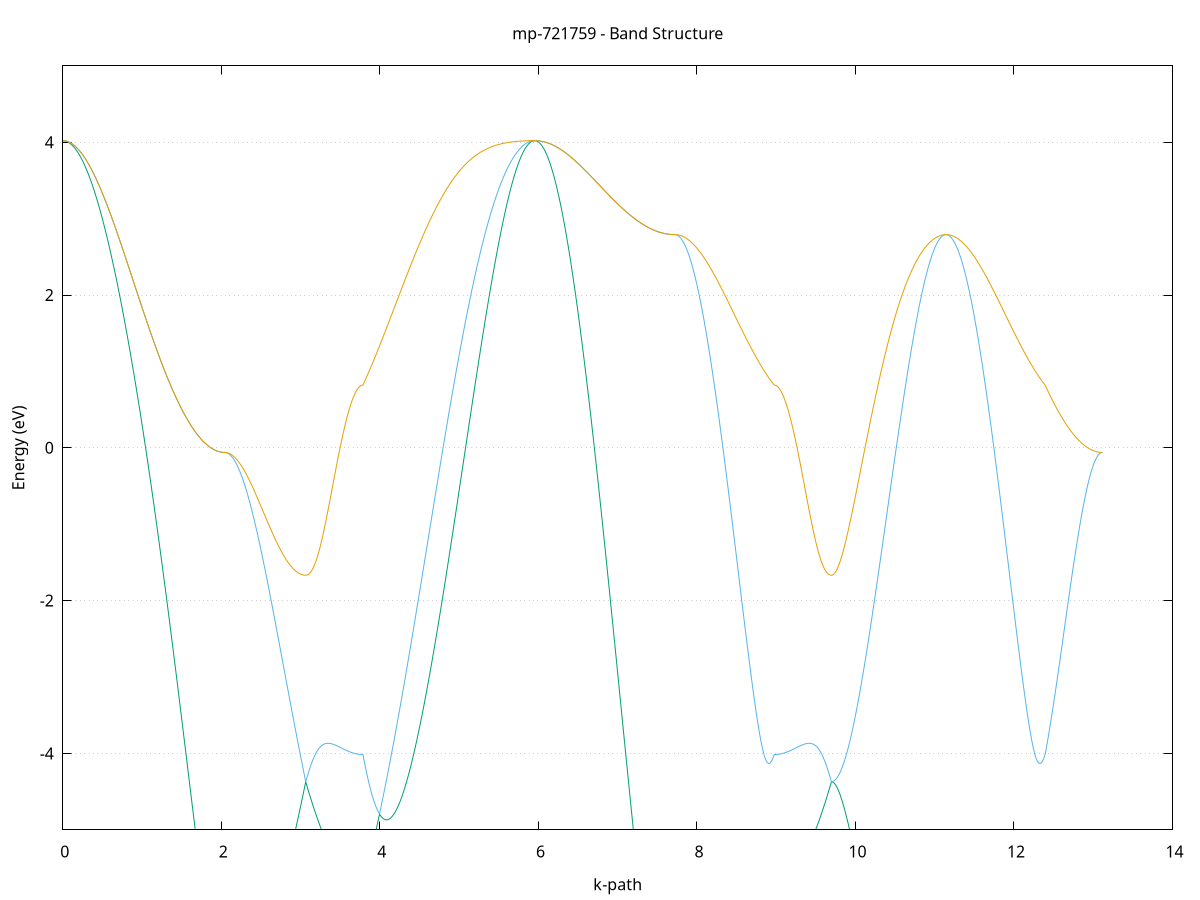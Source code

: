 set title 'mp-721759 - Band Structure'
set xlabel 'k-path'
set ylabel 'Energy (eV)'
set grid y
set yrange [-5:5]
set terminal png size 800,600
set output 'mp-721759_bands_gnuplot.png'
plot '-' using 1:2 with lines notitle, '-' using 1:2 with lines notitle, '-' using 1:2 with lines notitle, '-' using 1:2 with lines notitle, '-' using 1:2 with lines notitle, '-' using 1:2 with lines notitle, '-' using 1:2 with lines notitle, '-' using 1:2 with lines notitle, '-' using 1:2 with lines notitle, '-' using 1:2 with lines notitle, '-' using 1:2 with lines notitle, '-' using 1:2 with lines notitle
0.000000 -20.763163
0.009967 -20.762863
0.019933 -20.762063
0.029900 -20.760563
0.039866 -20.758463
0.049833 -20.755763
0.059800 -20.752463
0.069766 -20.748563
0.079733 -20.744063
0.089700 -20.738963
0.099666 -20.733263
0.109633 -20.727063
0.119599 -20.720163
0.129566 -20.712663
0.139533 -20.704663
0.149499 -20.695963
0.159466 -20.686663
0.169432 -20.676863
0.179399 -20.666263
0.189366 -20.655263
0.199332 -20.643563
0.209299 -20.631363
0.219265 -20.618563
0.229232 -20.605063
0.239199 -20.591063
0.249165 -20.576463
0.259132 -20.561263
0.269099 -20.545463
0.279065 -20.529063
0.289032 -20.512063
0.298998 -20.494463
0.308965 -20.476363
0.318932 -20.457563
0.328898 -20.438163
0.338865 -20.418263
0.348831 -20.397763
0.358798 -20.376563
0.368765 -20.354863
0.378731 -20.332563
0.388698 -20.309763
0.398665 -20.286263
0.408631 -20.262163
0.418598 -20.237563
0.428564 -20.212263
0.438531 -20.186463
0.448498 -20.160063
0.458464 -20.133163
0.468431 -20.105563
0.478397 -20.077363
0.488364 -20.049163
0.498331 -20.019863
0.508297 -19.989963
0.518264 -19.959463
0.528230 -19.928463
0.538197 -19.896863
0.548164 -19.864663
0.558130 -19.831863
0.568097 -19.798563
0.578063 -19.764763
0.588030 -19.730263
0.597997 -19.695163
0.607963 -19.659563
0.617930 -19.623363
0.627897 -19.586663
0.637863 -19.549263
0.647830 -19.511363
0.657796 -19.472963
0.667763 -19.433963
0.677730 -19.394363
0.687696 -19.354263
0.697663 -19.313463
0.707629 -19.272263
0.717596 -19.230463
0.727563 -19.188063
0.737529 -19.145163
0.747496 -19.101663
0.757463 -19.057663
0.767429 -19.013063
0.777396 -18.967863
0.787362 -18.922263
0.797329 -18.875963
0.807296 -18.829263
0.817262 -18.781963
0.827229 -18.734063
0.837195 -18.685663
0.847162 -18.637163
0.857129 -18.587663
0.867095 -18.537663
0.877062 -18.487163
0.887028 -18.436063
0.896995 -18.384963
0.906962 -18.332863
0.916928 -18.280263
0.926895 -18.227063
0.936862 -18.173363
0.946828 -18.119163
0.956795 -18.064463
0.966761 -18.009263
0.976728 -17.953563
0.986695 -17.897263
0.996661 -17.840563
1.006628 -17.783263
1.016594 -17.725563
1.026561 -17.667263
1.036528 -17.608563
1.046494 -17.549263
1.056461 -17.489563
1.066427 -17.429363
1.076394 -17.368663
1.086361 -17.307463
1.096327 -17.245763
1.106294 -17.183663
1.116261 -17.121063
1.126227 -17.057963
1.136194 -16.994463
1.146160 -16.930363
1.156127 -16.865963
1.166094 -16.801063
1.176060 -16.735663
1.186027 -16.669863
1.195993 -16.603563
1.205960 -16.536963
1.215927 -16.469763
1.225893 -16.402263
1.235860 -16.334263
1.245827 -16.265863
1.255793 -16.197063
1.265760 -16.127863
1.275726 -16.058163
1.285693 -15.988163
1.295660 -15.917763
1.305626 -15.846963
1.315593 -15.776063
1.325559 -15.704463
1.335526 -15.632563
1.345493 -15.560263
1.355459 -15.487563
1.365426 -15.414563
1.375392 -15.341263
1.385359 -15.267563
1.395326 -15.193563
1.405292 -15.119163
1.415259 -15.044563
1.425226 -14.969563
1.435192 -14.894363
1.445159 -14.818863
1.455125 -14.743063
1.465092 -14.666963
1.475059 -14.590663
1.485025 -14.514163
1.494992 -14.437363
1.504958 -14.360363
1.514925 -14.283163
1.524892 -14.205863
1.534858 -14.128263
1.544825 -14.050563
1.554791 -13.972663
1.564758 -13.894763
1.574725 -13.816663
1.584691 -13.738463
1.594658 -13.660263
1.604625 -13.581963
1.614591 -13.503663
1.624558 -13.425363
1.634524 -13.347063
1.644491 -13.268863
1.654458 -13.190763
1.664424 -13.112763
1.674391 -13.034863
1.684357 -12.957163
1.694324 -12.879763
1.704291 -12.802463
1.714257 -12.725563
1.724224 -12.649063
1.734190 -12.572863
1.744157 -12.497263
1.754124 -12.422163
1.764090 -12.347563
1.774057 -12.273763
1.784024 -12.200563
1.793990 -12.128263
1.803957 -12.056863
1.813923 -11.986463
1.823890 -11.917163
1.833857 -11.849163
1.843823 -11.782363
1.853790 -11.717163
1.863756 -11.653463
1.873723 -11.591663
1.883690 -11.531663
1.893656 -11.473863
1.903623 -11.418263
1.913590 -11.365263
1.923556 -11.314863
1.933523 -11.267363
1.943489 -11.223063
1.953456 -11.182063
1.963423 -11.144563
1.973389 -11.110863
1.983356 -11.081063
1.993322 -11.055563
2.003289 -11.034463
2.013256 -11.017863
2.023222 -11.005863
2.033189 -10.998663
2.043155 -10.996263
2.043155 -10.996263
2.053074 -10.996163
2.062992 -10.995863
2.072910 -10.995463
2.082828 -10.994863
2.092747 -10.994063
2.102665 -10.993063
2.112583 -10.991963
2.122501 -10.990763
2.132420 -10.989363
2.142338 -10.987663
2.152256 -10.985863
2.162174 -10.983863
2.172092 -10.981763
2.182011 -10.979363
2.191929 -10.976963
2.201847 -10.974263
2.211765 -10.971563
2.221684 -10.968663
2.231602 -10.965563
2.241520 -10.962263
2.251438 -10.958863
2.261357 -10.955263
2.271275 -10.951563
2.281193 -10.947663
2.291111 -10.943663
2.301029 -10.939563
2.310948 -10.935263
2.320866 -10.930963
2.330784 -10.926463
2.340702 -10.921763
2.350621 -10.916963
2.360539 -10.912063
2.370457 -10.907063
2.380375 -10.901963
2.390294 -10.896763
2.400212 -10.891463
2.410130 -10.886063
2.420048 -10.880563
2.429966 -10.874963
2.439885 -10.869263
2.449803 -10.863463
2.459721 -10.857663
2.469639 -10.851763
2.479558 -10.845863
2.489476 -10.839763
2.499394 -10.833763
2.509312 -10.827763
2.519231 -10.821663
2.529149 -10.815463
2.539067 -10.809163
2.548985 -10.802963
2.558903 -10.796663
2.568822 -10.790363
2.578740 -10.784063
2.588658 -10.777663
2.598576 -10.771363
2.608495 -10.765063
2.618413 -10.758763
2.628331 -10.752463
2.638249 -10.746263
2.648168 -10.740063
2.658086 -10.733863
2.668004 -10.727763
2.677922 -10.721763
2.687840 -10.715663
2.697759 -10.709763
2.707677 -10.703863
2.717595 -10.698063
2.727513 -10.692363
2.737432 -10.686763
2.747350 -10.681163
2.757268 -10.675763
2.767186 -10.670463
2.777105 -10.665163
2.787023 -10.660063
2.796941 -10.655063
2.806859 -10.650263
2.816777 -10.645563
2.826696 -10.640963
2.836614 -10.636563
2.846532 -10.632263
2.856450 -10.628163
2.866369 -10.624163
2.876287 -10.620363
2.886205 -10.616663
2.896123 -10.613163
2.906042 -10.609863
2.915960 -10.606763
2.925878 -10.603863
2.935796 -10.601063
2.945714 -10.598363
2.955633 -10.596063
2.965551 -10.593863
2.975469 -10.591863
2.985387 -10.590063
2.995306 -10.588563
3.005224 -10.587163
3.015142 -10.585963
3.025060 -10.585063
3.034979 -10.584363
3.044897 -10.583763
3.054815 -10.583463
3.064733 -10.583363
3.064733 -10.583363
3.074629 -10.583763
3.084524 -10.584863
3.094419 -10.586663
3.104315 -10.589063
3.114210 -10.592063
3.124106 -10.595663
3.134001 -10.599863
3.143896 -10.604463
3.153792 -10.609663
3.163687 -10.615163
3.173583 -10.621163
3.183478 -10.627463
3.193373 -10.634163
3.203269 -10.641163
3.213164 -10.648463
3.223060 -10.655963
3.232955 -10.663763
3.242851 -10.671663
3.252746 -10.679863
3.262641 -10.688163
3.272537 -10.696563
3.282432 -10.705163
3.292328 -10.713863
3.302223 -10.722563
3.312118 -10.731363
3.322014 -10.740263
3.331909 -10.749063
3.341805 -10.757963
3.351700 -10.766763
3.361595 -10.775663
3.371491 -10.784463
3.381386 -10.793163
3.391282 -10.801863
3.401177 -10.810463
3.411072 -10.819063
3.420968 -10.827563
3.430863 -10.835863
3.440759 -10.843863
3.450654 -10.851963
3.460549 -10.859863
3.470445 -10.867663
3.480340 -10.875263
3.490236 -10.882663
3.500131 -10.889963
3.510026 -10.897063
3.519922 -10.903963
3.529817 -10.910663
3.539713 -10.917063
3.549608 -10.923363
3.559503 -10.929463
3.569399 -10.935263
3.579294 -10.940963
3.589190 -10.946263
3.599085 -10.951463
3.608980 -10.956363
3.618876 -10.961063
3.628771 -10.965463
3.638667 -10.969463
3.648562 -10.973463
3.658458 -10.977163
3.668353 -10.980563
3.678248 -10.983663
3.688144 -10.986563
3.698039 -10.989163
3.707935 -10.991463
3.717830 -10.993463
3.727725 -10.995263
3.737621 -10.996763
3.747516 -10.997963
3.757412 -10.998963
3.767307 -10.999663
3.777202 -11.000063
3.787098 -11.000263
3.787098 -11.000263
3.797084 -11.016263
3.807071 -11.033363
3.817058 -11.051763
3.827044 -11.071263
3.837031 -11.092063
3.847017 -11.114163
3.857004 -11.137563
3.866991 -11.162263
3.876977 -11.188263
3.886964 -11.215663
3.896950 -11.244363
3.906937 -11.274563
3.916924 -11.305963
3.926910 -11.338863
3.936897 -11.373263
3.946883 -11.408963
3.956870 -11.446163
3.966857 -11.484763
3.976843 -11.524563
3.986830 -11.565963
3.996817 -11.608663
4.006803 -11.652763
4.016790 -11.698163
4.026776 -11.744863
4.036763 -11.792863
4.046750 -11.842163
4.056736 -11.892763
4.066723 -11.944563
4.076709 -11.997463
4.086696 -12.051463
4.096683 -12.106663
4.106669 -12.162963
4.116656 -12.220263
4.126642 -12.278563
4.136629 -12.337763
4.146616 -12.397963
4.156602 -12.459063
4.166589 -12.520963
4.176575 -12.583763
4.186562 -12.647263
4.196549 -12.711563
4.206535 -12.776563
4.216522 -12.842163
4.226508 -12.908463
4.236495 -12.975263
4.246482 -13.042663
4.256468 -13.110663
4.266455 -13.179063
4.276442 -13.247963
4.286428 -13.317263
4.296415 -13.386963
4.306401 -13.456963
4.316388 -13.527363
4.326375 -13.597963
4.336361 -13.668963
4.346348 -13.740063
4.356334 -13.811463
4.366321 -13.883063
4.376308 -13.954863
4.386294 -14.026663
4.396281 -14.098663
4.406267 -14.170763
4.416254 -14.242963
4.426241 -14.315163
4.436227 -14.387463
4.446214 -14.459663
4.456200 -14.531963
4.466187 -14.604163
4.476174 -14.676263
4.486160 -14.748363
4.496147 -14.820363
4.506133 -14.892263
4.516120 -14.964063
4.526107 -15.035763
4.536093 -15.107263
4.546080 -15.178663
4.556066 -15.249663
4.566053 -15.320663
4.576040 -15.391463
4.586026 -15.462063
4.596013 -15.532463
4.606000 -15.602563
4.615986 -15.672463
4.625973 -15.742063
4.635959 -15.811363
4.645946 -15.880463
4.655933 -15.949263
4.665919 -16.017763
4.675906 -16.085963
4.685892 -16.153863
4.695879 -16.221363
4.705866 -16.288563
4.715852 -16.355463
4.725839 -16.421963
4.735825 -16.488163
4.745812 -16.553963
4.755799 -16.619363
4.765785 -16.684463
4.775772 -16.749063
4.785758 -16.813363
4.795745 -16.877263
4.805732 -16.940763
4.815718 -17.003863
4.825705 -17.066463
4.835691 -17.128763
4.845678 -17.190563
4.855665 -17.251963
4.865651 -17.312863
4.875638 -17.373363
4.885625 -17.433463
4.895611 -17.493063
4.905598 -17.552263
4.915584 -17.610963
4.925571 -17.669263
4.935558 -17.726963
4.945544 -17.784363
4.955531 -17.841163
4.965517 -17.897563
4.975504 -17.953363
4.985491 -18.008763
4.995477 -18.063663
5.005464 -18.118163
5.015450 -18.172063
5.025437 -18.225463
5.035424 -18.278363
5.045410 -18.330763
5.055397 -18.382363
5.065383 -18.433763
5.075370 -18.484663
5.085357 -18.535063
5.095343 -18.584863
5.105330 -18.634263
5.115316 -18.683063
5.125303 -18.730963
5.135290 -18.778763
5.145276 -18.825963
5.155263 -18.872663
5.165250 -18.918863
5.175236 -18.964463
5.185223 -19.009563
5.195209 -19.054163
5.205196 -19.098163
5.215183 -19.141663
5.225169 -19.184563
5.235156 -19.226963
5.245142 -19.268763
5.255129 -19.310063
5.265116 -19.350763
5.275102 -19.390863
5.285089 -19.430563
5.295075 -19.469563
5.305062 -19.508063
5.315049 -19.545963
5.325035 -19.583363
5.335022 -19.620163
5.345008 -19.656263
5.354995 -19.691963
5.364982 -19.727063
5.374968 -19.761563
5.384955 -19.795363
5.394941 -19.828763
5.404928 -19.861563
5.414915 -19.893863
5.424901 -19.925563
5.434888 -19.956663
5.444874 -19.987163
5.454861 -20.017163
5.464848 -20.046563
5.474834 -20.075363
5.484821 -20.103563
5.494808 -20.131163
5.504794 -20.158263
5.514781 -20.184663
5.524767 -20.210563
5.534754 -20.235663
5.544741 -20.260363
5.554727 -20.284463
5.564714 -20.308063
5.574700 -20.330963
5.584687 -20.353363
5.594674 -20.375163
5.604660 -20.396363
5.614647 -20.416963
5.624633 -20.436963
5.634620 -20.456363
5.644607 -20.475263
5.654593 -20.493463
5.664580 -20.511063
5.674566 -20.528163
5.684553 -20.544563
5.694540 -20.560463
5.704526 -20.575763
5.714513 -20.590463
5.724499 -20.604563
5.734486 -20.618063
5.744473 -20.630963
5.754459 -20.643163
5.764446 -20.654863
5.774433 -20.665963
5.784419 -20.676463
5.794406 -20.686363
5.804392 -20.695663
5.814379 -20.704363
5.824366 -20.712463
5.834352 -20.719963
5.844339 -20.726863
5.854325 -20.733163
5.864312 -20.738863
5.874299 -20.743963
5.884285 -20.748463
5.894272 -20.752363
5.904258 -20.755663
5.914245 -20.758363
5.924232 -20.760463
5.934218 -20.761963
5.944205 -20.762863
5.954191 -20.763163
5.954191 -20.763163
5.964188 -20.762863
5.974185 -20.761963
5.984182 -20.760463
5.994178 -20.758363
6.004175 -20.755663
6.014172 -20.752363
6.024169 -20.748463
6.034165 -20.743963
6.044162 -20.738863
6.054159 -20.733163
6.064156 -20.726863
6.074152 -20.719863
6.084149 -20.712363
6.094146 -20.704263
6.104143 -20.695563
6.114139 -20.686163
6.124136 -20.676263
6.134133 -20.665763
6.144130 -20.654663
6.154126 -20.642963
6.164123 -20.630563
6.174120 -20.617663
6.184117 -20.604163
6.194113 -20.590063
6.204110 -20.575363
6.214107 -20.560063
6.224104 -20.544263
6.234100 -20.527763
6.244097 -20.510663
6.254094 -20.492963
6.264091 -20.474663
6.274087 -20.455863
6.284084 -20.436363
6.294081 -20.416363
6.304078 -20.395663
6.314074 -20.374463
6.324071 -20.352663
6.334068 -20.330263
6.344065 -20.307263
6.354061 -20.283663
6.364058 -20.259463
6.374055 -20.234763
6.384052 -20.209363
6.394048 -20.183463
6.404045 -20.156963
6.414042 -20.129863
6.424039 -20.102463
6.434035 -20.074263
6.444032 -20.045363
6.454029 -20.015963
6.464026 -19.985963
6.474022 -19.955363
6.484019 -19.924263
6.494016 -19.892563
6.504013 -19.860263
6.514009 -19.827363
6.524006 -19.793863
6.534003 -19.759863
6.544000 -19.725363
6.553996 -19.690163
6.563993 -19.654963
6.573990 -19.618663
6.583987 -19.581863
6.593983 -19.544463
6.603980 -19.506463
6.613977 -19.467963
6.623974 -19.428863
6.633970 -19.389263
6.643967 -19.349063
6.653964 -19.308363
6.663961 -19.267063
6.673957 -19.225263
6.683954 -19.182863
6.693951 -19.139963
6.703948 -19.096463
6.713944 -19.052463
6.723941 -19.007863
6.733938 -18.962863
6.743935 -18.917263
6.753931 -18.871063
6.763928 -18.824463
6.773925 -18.777263
6.783922 -18.729563
6.793918 -18.681263
6.803915 -18.632563
6.813912 -18.583263
6.823909 -18.533463
6.833905 -18.483263
6.843902 -18.432463
6.853899 -18.381163
6.863896 -18.329363
6.873892 -18.277063
6.883889 -18.224363
6.893886 -18.171063
6.903883 -18.117363
6.913879 -18.063163
6.923876 -18.008463
6.933873 -17.953363
6.943870 -17.897763
6.953866 -17.841663
6.963863 -17.785163
6.973860 -17.728163
6.983857 -17.670763
6.993853 -17.612963
7.003850 -17.554663
7.013847 -17.496263
7.023844 -17.437163
7.033840 -17.377663
7.043837 -17.317763
7.053834 -17.257363
7.063831 -17.196663
7.073827 -17.135663
7.083824 -17.074163
7.093821 -17.012363
7.103818 -16.950163
7.113814 -16.887663
7.123811 -16.824863
7.133808 -16.761663
7.143805 -16.698163
7.153801 -16.634463
7.163798 -16.570363
7.173795 -16.506063
7.183792 -16.441463
7.193788 -16.376663
7.203785 -16.311663
7.213782 -16.246363
7.223779 -16.180963
7.233775 -16.115363
7.243772 -16.049563
7.253769 -15.983663
7.263766 -15.917663
7.273762 -15.851463
7.283759 -15.785363
7.293756 -15.719163
7.303753 -15.652863
7.313749 -15.586663
7.323746 -15.520563
7.333743 -15.454463
7.343740 -15.388563
7.353736 -15.322763
7.363733 -15.257163
7.373730 -15.191763
7.383727 -15.126663
7.393723 -15.061963
7.403720 -14.997563
7.413717 -14.933663
7.423714 -14.870263
7.433710 -14.807363
7.443707 -14.745063
7.453704 -14.683563
7.463701 -14.622763
7.473697 -14.562863
7.483694 -14.503863
7.493691 -14.445863
7.503688 -14.389063
7.513684 -14.333463
7.523681 -14.279163
7.533678 -14.226263
7.543674 -14.174963
7.553671 -14.125363
7.563668 -14.077563
7.573665 -14.031663
7.583662 -13.987863
7.593658 -13.946163
7.603655 -13.906963
7.613652 -13.870163
7.623648 -13.835963
7.633645 -13.804563
7.643642 -13.776063
7.653639 -13.750563
7.663636 -13.728063
7.673632 -13.708963
7.683629 -13.693163
7.693626 -13.680863
7.703622 -13.671963
7.713619 -13.666363
7.723616 -13.664563
7.723616 -13.664563
7.733546 -13.664363
7.743476 -13.663863
7.753406 -13.662763
7.763336 -13.661163
7.773266 -13.659063
7.783196 -13.656463
7.793126 -13.653463
7.803056 -13.650063
7.812985 -13.646063
7.822915 -13.641663
7.832845 -13.636763
7.842775 -13.631463
7.852705 -13.625563
7.862635 -13.619263
7.872565 -13.612563
7.882495 -13.605363
7.892425 -13.597663
7.902355 -13.589563
7.912285 -13.580963
7.922215 -13.571863
7.932145 -13.562363
7.942075 -13.552463
7.952005 -13.542063
7.961934 -13.531163
7.971864 -13.519763
7.981794 -13.508063
7.991724 -13.495763
8.001654 -13.483163
8.011584 -13.469963
8.021514 -13.456363
8.031444 -13.442363
8.041374 -13.427963
8.051304 -13.412963
8.061234 -13.397663
8.071164 -13.381863
8.081094 -13.365663
8.091024 -13.348963
8.100954 -13.331963
8.110884 -13.314463
8.120813 -13.296563
8.130743 -13.278163
8.140673 -13.259363
8.150603 -13.240063
8.160533 -13.220463
8.170463 -13.200463
8.180393 -13.179963
8.190323 -13.159063
8.200253 -13.137863
8.210183 -13.116163
8.220113 -13.094063
8.230043 -13.071563
8.239973 -13.048663
8.249903 -13.025463
8.259833 -13.001863
8.269763 -12.977863
8.279692 -12.953463
8.289622 -12.928663
8.299552 -12.903563
8.309482 -12.878063
8.319412 -12.852163
8.329342 -12.825963
8.339272 -12.799363
8.349202 -12.772463
8.359132 -12.745263
8.369062 -12.717663
8.378992 -12.689763
8.388922 -12.661563
8.398852 -12.632963
8.408782 -12.604163
8.418712 -12.575063
8.428642 -12.545663
8.438571 -12.515963
8.448501 -12.485963
8.458431 -12.455763
8.468361 -12.425263
8.478291 -12.394563
8.488221 -12.363563
8.498151 -12.332363
8.508081 -12.300963
8.518011 -12.269363
8.527941 -12.237563
8.537871 -12.205563
8.547801 -12.173463
8.557731 -12.141163
8.567661 -12.108763
8.577591 -12.076263
8.587521 -12.043563
8.597450 -12.010863
8.607380 -11.978063
8.617310 -11.945163
8.627240 -11.912363
8.637170 -11.879463
8.647100 -11.846563
8.657030 -11.813663
8.666960 -11.780863
8.676890 -11.748163
8.686820 -11.715563
8.696750 -11.683063
8.706680 -11.650863
8.716610 -11.618763
8.726540 -11.586863
8.736470 -11.555263
8.746400 -11.523963
8.756329 -11.492963
8.766259 -11.462363
8.776189 -11.432263
8.786119 -11.402563
8.796049 -11.373363
8.805979 -11.344663
8.815909 -11.316763
8.825839 -11.289363
8.835769 -11.262663
8.845699 -11.236763
8.855629 -11.211663
8.865559 -11.187563
8.875489 -11.164363
8.885419 -11.142163
8.895349 -11.121063
8.905279 -11.101063
8.915208 -11.082363
8.925138 -11.064963
8.935068 -11.048963
8.944998 -11.034363
8.954928 -11.021363
8.964858 -11.009963
8.974788 -11.000263
8.974788 -11.000263
8.984683 -11.000063
8.994579 -10.999663
9.004474 -10.998963
9.014370 -10.997963
9.024265 -10.996763
9.034161 -10.995263
9.044056 -10.993463
9.053951 -10.991463
9.063847 -10.989163
9.073742 -10.986563
9.083638 -10.983663
9.093533 -10.980563
9.103428 -10.977163
9.113324 -10.973463
9.123219 -10.969463
9.133115 -10.965463
9.143010 -10.961063
9.152905 -10.956363
9.162801 -10.951463
9.172696 -10.946263
9.182592 -10.940963
9.192487 -10.935263
9.202382 -10.929463
9.212278 -10.923363
9.222173 -10.917063
9.232069 -10.910663
9.241964 -10.903963
9.251859 -10.897063
9.261755 -10.889963
9.271650 -10.882663
9.281546 -10.875263
9.291441 -10.867663
9.301336 -10.859863
9.311232 -10.851963
9.321127 -10.843863
9.331023 -10.835863
9.340918 -10.827563
9.350813 -10.819063
9.360709 -10.810463
9.370604 -10.801863
9.380500 -10.793163
9.390395 -10.784463
9.400291 -10.775663
9.410186 -10.766763
9.420081 -10.757963
9.429977 -10.749063
9.439872 -10.740263
9.449768 -10.731363
9.459663 -10.722563
9.469558 -10.713863
9.479454 -10.705163
9.489349 -10.696563
9.499245 -10.688163
9.509140 -10.679863
9.519035 -10.671663
9.528931 -10.663763
9.538826 -10.655963
9.548722 -10.648463
9.558617 -10.641163
9.568512 -10.634163
9.578408 -10.627463
9.588303 -10.621163
9.598199 -10.615163
9.608094 -10.609663
9.617989 -10.604463
9.627885 -10.599863
9.637780 -10.595663
9.647676 -10.592063
9.657571 -10.589063
9.667466 -10.586663
9.677362 -10.584863
9.687257 -10.583763
9.697153 -10.583363
9.697153 -10.583363
9.707116 -10.584063
9.717080 -10.586063
9.727044 -10.589363
9.737007 -10.594063
9.746971 -10.599963
9.756935 -10.607263
9.766898 -10.615763
9.776862 -10.625563
9.786825 -10.636563
9.796789 -10.648863
9.806753 -10.662263
9.816716 -10.676963
9.826680 -10.692663
9.836644 -10.709463
9.846607 -10.727463
9.856571 -10.746363
9.866535 -10.766363
9.876498 -10.787263
9.886462 -10.809163
9.896426 -10.831863
9.906389 -10.855463
9.916353 -10.879863
9.926317 -10.905063
9.936280 -10.930963
9.946244 -10.957563
9.956208 -10.984863
9.966171 -11.012863
9.976135 -11.041363
9.986098 -11.070463
9.996062 -11.099863
10.006026 -11.129963
10.015989 -11.160563
10.025953 -11.191563
10.035917 -11.222963
10.045880 -11.254663
10.055844 -11.286763
10.065808 -11.319163
10.075771 -11.351863
10.085735 -11.384763
10.095699 -11.417863
10.105662 -11.451163
10.115626 -11.484663
10.125590 -11.518363
10.135553 -11.552163
10.145517 -11.586063
10.155480 -11.619963
10.165444 -11.654063
10.175408 -11.688063
10.185371 -11.722163
10.195335 -11.756263
10.205299 -11.790363
10.215262 -11.824463
10.225226 -11.858463
10.235190 -11.892363
10.245153 -11.926263
10.255117 -11.960063
10.265081 -11.993663
10.275044 -12.027163
10.285008 -12.060563
10.294972 -12.093863
10.304935 -12.126963
10.314899 -12.159863
10.324863 -12.192563
10.334826 -12.225063
10.344790 -12.257263
10.354753 -12.289363
10.364717 -12.321263
10.374681 -12.352863
10.384644 -12.384263
10.394608 -12.415263
10.404572 -12.446163
10.414535 -12.476763
10.424499 -12.507063
10.434463 -12.537063
10.444426 -12.566763
10.454390 -12.596263
10.464354 -12.625363
10.474317 -12.654163
10.484281 -12.682663
10.494245 -12.710763
10.504208 -12.738563
10.514172 -12.766063
10.524136 -12.793263
10.534099 -12.819963
10.544063 -12.846463
10.554026 -12.872463
10.563990 -12.898163
10.573954 -12.923563
10.583917 -12.948463
10.593881 -12.973063
10.603845 -12.997263
10.613808 -13.021163
10.623772 -13.044563
10.633736 -13.067463
10.643699 -13.090163
10.653663 -13.112363
10.663627 -13.134163
10.673590 -13.155663
10.683554 -13.176663
10.693518 -13.197363
10.703481 -13.217563
10.713445 -13.237263
10.723408 -13.256663
10.733372 -13.275563
10.743336 -13.294063
10.753299 -13.312163
10.763263 -13.329763
10.773227 -13.346863
10.783190 -13.363663
10.793154 -13.379963
10.803118 -13.395863
10.813081 -13.411363
10.823045 -13.426363
10.833009 -13.440963
10.842972 -13.455063
10.852936 -13.468663
10.862900 -13.481963
10.872863 -13.494663
10.882827 -13.506963
10.892791 -13.518863
10.902754 -13.530263
10.912718 -13.541263
10.922681 -13.551663
10.932645 -13.561763
10.942609 -13.571263
10.952572 -13.580463
10.962536 -13.589063
10.972500 -13.597263
10.982463 -13.604963
10.992427 -13.612263
11.002391 -13.619063
11.012354 -13.625363
11.022318 -13.631263
11.032282 -13.636563
11.042245 -13.641563
11.052209 -13.645963
11.062173 -13.649963
11.072136 -13.653463
11.082100 -13.656563
11.092063 -13.659163
11.102027 -13.661163
11.111991 -13.662763
11.121954 -13.663763
11.131918 -13.664363
11.141882 -13.664563
11.141882 -13.664563
11.151812 -13.664363
11.161742 -13.663863
11.171672 -13.662763
11.181601 -13.661163
11.191531 -13.659063
11.201461 -13.656463
11.211391 -13.653463
11.221321 -13.650063
11.231251 -13.646063
11.241181 -13.641663
11.251111 -13.636763
11.261041 -13.631463
11.270971 -13.625563
11.280901 -13.619263
11.290831 -13.612563
11.300761 -13.605363
11.310691 -13.597663
11.320621 -13.589563
11.330551 -13.580963
11.340480 -13.571863
11.350410 -13.562363
11.360340 -13.552463
11.370270 -13.542063
11.380200 -13.531163
11.390130 -13.519763
11.400060 -13.508063
11.409990 -13.495763
11.419920 -13.483163
11.429850 -13.469963
11.439780 -13.456363
11.449710 -13.442363
11.459640 -13.427963
11.469570 -13.412963
11.479500 -13.397663
11.489430 -13.381863
11.499359 -13.365663
11.509289 -13.348963
11.519219 -13.331963
11.529149 -13.314463
11.539079 -13.296563
11.549009 -13.278163
11.558939 -13.259363
11.568869 -13.240063
11.578799 -13.220463
11.588729 -13.200463
11.598659 -13.179963
11.608589 -13.159063
11.618519 -13.137863
11.628449 -13.116163
11.638379 -13.094063
11.648309 -13.071563
11.658238 -13.048663
11.668168 -13.025463
11.678098 -13.001863
11.688028 -12.977863
11.697958 -12.953463
11.707888 -12.928663
11.717818 -12.903563
11.727748 -12.878063
11.737678 -12.852163
11.747608 -12.825963
11.757538 -12.799363
11.767468 -12.772463
11.777398 -12.745263
11.787328 -12.717663
11.797258 -12.689763
11.807188 -12.661563
11.817117 -12.632963
11.827047 -12.604163
11.836977 -12.575063
11.846907 -12.545663
11.856837 -12.515963
11.866767 -12.485963
11.876697 -12.455763
11.886627 -12.425263
11.896557 -12.394563
11.906487 -12.363563
11.916417 -12.332363
11.926347 -12.300963
11.936277 -12.269363
11.946207 -12.237563
11.956137 -12.205563
11.966067 -12.173463
11.975996 -12.141163
11.985926 -12.108763
11.995856 -12.076263
12.005786 -12.043563
12.015716 -12.010863
12.025646 -11.978063
12.035576 -11.945163
12.045506 -11.912363
12.055436 -11.879463
12.065366 -11.846563
12.075296 -11.813663
12.085226 -11.780863
12.095156 -11.748163
12.105086 -11.715563
12.115016 -11.683063
12.124946 -11.650863
12.134875 -11.618763
12.144805 -11.586863
12.154735 -11.555263
12.164665 -11.523963
12.174595 -11.492963
12.184525 -11.462363
12.194455 -11.432263
12.204385 -11.402563
12.214315 -11.373363
12.224245 -11.344663
12.234175 -11.316763
12.244105 -11.289363
12.254035 -11.262663
12.263965 -11.236763
12.273895 -11.211663
12.283825 -11.187563
12.293754 -11.164363
12.303684 -11.142163
12.313614 -11.121063
12.323544 -11.101063
12.333474 -11.082363
12.343404 -11.064963
12.353334 -11.048963
12.363264 -11.034363
12.373194 -11.021363
12.383124 -11.009963
12.393054 -11.000263
12.393054 -11.000263
12.402949 -10.985463
12.412845 -10.971763
12.422740 -10.959163
12.432635 -10.947463
12.442531 -10.936763
12.452426 -10.927063
12.462322 -10.918163
12.472217 -10.910163
12.482112 -10.902963
12.492008 -10.896663
12.501903 -10.890963
12.511799 -10.886063
12.521694 -10.881763
12.531590 -10.878163
12.541485 -10.875163
12.551380 -10.872763
12.561276 -10.870863
12.571171 -10.869463
12.581067 -10.868663
12.590962 -10.868263
12.600857 -10.868263
12.610753 -10.868663
12.620648 -10.869463
12.630544 -10.870563
12.640439 -10.872063
12.650334 -10.873763
12.660230 -10.875763
12.670125 -10.878063
12.680021 -10.880563
12.689916 -10.883263
12.699811 -10.886163
12.709707 -10.889263
12.719602 -10.892463
12.729498 -10.895763
12.739393 -10.899163
12.749288 -10.902763
12.759184 -10.906363
12.769079 -10.909963
12.778975 -10.913763
12.788870 -10.917463
12.798765 -10.921163
12.808661 -10.924963
12.818556 -10.928663
12.828452 -10.932463
12.838347 -10.936163
12.848242 -10.939863
12.858138 -10.943463
12.868033 -10.947063
12.877929 -10.950463
12.887824 -10.953863
12.897719 -10.957163
12.907615 -10.960463
12.917510 -10.963563
12.927406 -10.966563
12.937301 -10.969463
12.947197 -10.972263
12.957092 -10.974863
12.966987 -10.977363
12.976883 -10.979763
12.986778 -10.981963
12.996674 -10.984063
13.006569 -10.985963
13.016464 -10.987763
13.026360 -10.989363
13.036255 -10.990763
13.046151 -10.992063
13.056046 -10.993163
13.065941 -10.994063
13.075837 -10.994863
13.085732 -10.995463
13.095628 -10.995863
13.105523 -10.996163
13.115418 -10.996263
e
0.000000 4.020937
0.009967 4.020537
0.019933 4.019237
0.029900 4.017137
0.039866 4.014137
0.049833 4.010237
0.059800 4.005537
0.069766 4.000037
0.079733 3.993637
0.089700 3.986337
0.099666 3.978237
0.109633 3.969337
0.119599 3.959537
0.129566 3.948937
0.139533 3.937437
0.149499 3.925137
0.159466 3.912037
0.169432 3.898137
0.179399 3.883537
0.189366 3.867937
0.199332 3.851437
0.209299 3.834237
0.219265 3.816237
0.229232 3.797337
0.239199 3.777737
0.249165 3.757237
0.259132 3.736037
0.269099 3.714037
0.279065 3.691137
0.289032 3.667637
0.298998 3.643237
0.308965 3.618137
0.318932 3.592237
0.328898 3.565637
0.338865 3.538237
0.348831 3.510037
0.358798 3.481237
0.368765 3.451637
0.378731 3.421237
0.388698 3.390237
0.398665 3.358437
0.408631 3.325937
0.418598 3.292737
0.428564 3.258837
0.438531 3.224237
0.448498 3.188937
0.458464 3.153037
0.468431 3.116337
0.478397 3.079037
0.488364 3.040437
0.498331 3.001737
0.508297 2.962437
0.518264 2.922437
0.528230 2.881837
0.538197 2.840637
0.548164 2.798737
0.558130 2.756137
0.568097 2.713037
0.578063 2.669137
0.588030 2.624837
0.597997 2.579837
0.607963 2.534237
0.617930 2.488037
0.627897 2.441237
0.637863 2.393837
0.647830 2.345837
0.657796 2.297337
0.667763 2.248237
0.677730 2.198537
0.687696 2.148237
0.697663 2.097437
0.707629 2.046037
0.717596 1.994037
0.727563 1.941537
0.737529 1.888537
0.747496 1.834937
0.757463 1.780837
0.767429 1.726137
0.777396 1.670937
0.787362 1.615237
0.797329 1.558937
0.807296 1.502137
0.817262 1.444837
0.827229 1.387037
0.837195 1.328637
0.847162 1.269637
0.857129 1.210337
0.867095 1.150437
0.877062 1.090037
0.887028 1.029237
0.896995 0.967537
0.906962 0.905737
0.916928 0.843337
0.926895 0.780537
0.936862 0.717137
0.946828 0.653337
0.956795 0.589037
0.966761 0.524237
0.976728 0.458937
0.986695 0.393237
0.996661 0.327037
1.006628 0.260337
1.016594 0.193137
1.026561 0.125537
1.036528 0.057537
1.046494 -0.011063
1.056461 -0.080063
1.066427 -0.149463
1.076394 -0.219363
1.086361 -0.289763
1.096327 -0.360563
1.106294 -0.431763
1.116261 -0.503363
1.126227 -0.575563
1.136194 -0.648063
1.146160 -0.721063
1.156127 -0.794463
1.166094 -0.868263
1.176060 -0.942463
1.186027 -1.017063
1.195993 -1.092163
1.205960 -1.167663
1.215927 -1.243463
1.225893 -1.319763
1.235860 -1.396363
1.245827 -1.473463
1.255793 -1.550863
1.265760 -1.628663
1.275726 -1.706763
1.285693 -1.785263
1.295660 -1.864163
1.305626 -1.943363
1.315593 -2.023063
1.325559 -2.103063
1.335526 -2.183263
1.345493 -2.263863
1.355459 -2.344763
1.365426 -2.425963
1.375392 -2.507363
1.385359 -2.589163
1.395326 -2.671263
1.405292 -2.753563
1.415259 -2.836163
1.425226 -2.918963
1.435192 -3.002063
1.445159 -3.085363
1.455125 -3.168963
1.465092 -3.252663
1.475059 -3.336563
1.485025 -3.420663
1.494992 -3.504963
1.504958 -3.589363
1.514925 -3.673863
1.524892 -3.758463
1.534858 -3.843263
1.544825 -3.928063
1.554791 -4.012963
1.564758 -4.097863
1.574725 -4.182863
1.584691 -4.267863
1.594658 -4.352763
1.604625 -4.437663
1.614591 -4.522463
1.624558 -4.607163
1.634524 -4.691763
1.644491 -4.776163
1.654458 -4.860363
1.664424 -4.944363
1.674391 -5.028163
1.684357 -5.111563
1.694324 -5.194663
1.704291 -5.277363
1.714257 -5.359563
1.724224 -5.441363
1.734190 -5.522663
1.744157 -5.603263
1.754124 -5.683263
1.764090 -5.762563
1.774057 -5.841063
1.784024 -5.918663
1.793990 -5.995263
1.803957 -6.070763
1.813923 -6.145163
1.823890 -6.218363
1.833857 -6.290163
1.843823 -6.360363
1.853790 -6.429063
1.863756 -6.495963
1.873723 -6.560863
1.883690 -6.623663
1.893656 -6.684263
1.903623 -6.742363
1.913590 -6.797863
1.923556 -6.850463
1.933523 -6.899963
1.943489 -6.946163
1.953456 -6.988963
1.963423 -7.027863
1.973389 -7.062963
1.983356 -7.093763
1.993322 -7.120263
2.003289 -7.142163
2.013256 -7.159463
2.023222 -7.171863
2.033189 -7.179363
2.043155 -7.181863
2.043155 -7.181863
2.053074 -7.181563
2.062992 -7.180763
2.072910 -7.179263
2.082828 -7.177363
2.092747 -7.174763
2.102665 -7.171663
2.112583 -7.168063
2.122501 -7.163763
2.132420 -7.158963
2.142338 -7.153663
2.152256 -7.147763
2.162174 -7.141263
2.172092 -7.134163
2.182011 -7.126563
2.191929 -7.118463
2.201847 -7.109663
2.211765 -7.100463
2.221684 -7.090563
2.231602 -7.080163
2.241520 -7.069263
2.251438 -7.057663
2.261357 -7.045663
2.271275 -7.032963
2.281193 -7.019763
2.291111 -7.006063
2.301029 -6.991763
2.310948 -6.976863
2.320866 -6.961463
2.330784 -6.945563
2.340702 -6.929063
2.350621 -6.911963
2.360539 -6.894363
2.370457 -6.876263
2.380375 -6.857563
2.390294 -6.838363
2.400212 -6.818563
2.410130 -6.798263
2.420048 -6.777363
2.429966 -6.755963
2.439885 -6.734063
2.449803 -6.711563
2.459721 -6.688563
2.469639 -6.664963
2.479558 -6.640863
2.489476 -6.616263
2.499394 -6.591163
2.509312 -6.565563
2.519231 -6.539363
2.529149 -6.512663
2.539067 -6.485363
2.548985 -6.457663
2.558903 -6.429363
2.568822 -6.400563
2.578740 -6.371263
2.588658 -6.341463
2.598576 -6.311163
2.608495 -6.280363
2.618413 -6.249063
2.628331 -6.217163
2.638249 -6.184863
2.648168 -6.152063
2.658086 -6.118763
2.668004 -6.084963
2.677922 -6.050663
2.687840 -6.015863
2.697759 -5.980663
2.707677 -5.944863
2.717595 -5.908663
2.727513 -5.871963
2.737432 -5.834763
2.747350 -5.797163
2.757268 -5.759063
2.767186 -5.720563
2.777105 -5.681563
2.787023 -5.642063
2.796941 -5.602163
2.806859 -5.561763
2.816777 -5.520963
2.826696 -5.479763
2.836614 -5.438063
2.846532 -5.395963
2.856450 -5.353463
2.866369 -5.310463
2.876287 -5.267163
2.886205 -5.223363
2.896123 -5.179163
2.906042 -5.134563
2.915960 -5.089563
2.925878 -5.044263
2.935796 -4.998463
2.945714 -4.952363
2.955633 -4.905763
2.965551 -4.858863
2.975469 -4.811663
2.985387 -4.764063
2.995306 -4.716063
3.005224 -4.667763
3.015142 -4.619063
3.025060 -4.570063
3.034979 -4.520763
3.044897 -4.471063
3.054815 -4.421163
3.064733 -4.370863
3.064733 -4.370863
3.074629 -4.406263
3.084524 -4.441163
3.094419 -4.475763
3.104315 -4.509863
3.114210 -4.543563
3.124106 -4.576863
3.134001 -4.609663
3.143896 -4.642063
3.153792 -4.674063
3.163687 -4.705663
3.173583 -4.736763
3.183478 -4.767363
3.193373 -4.797563
3.203269 -4.827363
3.213164 -4.856663
3.223060 -4.885563
3.232955 -4.913963
3.242851 -4.941863
3.252746 -4.969363
3.262641 -4.996363
3.272537 -5.022963
3.282432 -5.049063
3.292328 -5.074663
3.302223 -5.099763
3.312118 -5.124463
3.322014 -5.148663
3.331909 -5.172363
3.341805 -5.195563
3.351700 -5.218363
3.361595 -5.240563
3.371491 -5.262363
3.381386 -5.283663
3.391282 -5.304463
3.401177 -5.324763
3.411072 -5.344563
3.420968 -5.363863
3.430863 -5.382663
3.440759 -5.400963
3.450654 -5.418763
3.460549 -5.436063
3.470445 -5.452863
3.480340 -5.469163
3.490236 -5.484963
3.500131 -5.500263
3.510026 -5.515063
3.519922 -5.529363
3.529817 -5.543163
3.539713 -5.556363
3.549608 -5.569163
3.559503 -5.581363
3.569399 -5.593063
3.579294 -5.604263
3.589190 -5.614963
3.599085 -5.625163
3.608980 -5.634763
3.618876 -5.643963
3.628771 -5.652563
3.638667 -5.660663
3.648562 -5.668263
3.658458 -5.675263
3.668353 -5.681863
3.678248 -5.687863
3.688144 -5.693363
3.698039 -5.698363
3.707935 -5.702763
3.717830 -5.706663
3.727725 -5.710063
3.737621 -5.712963
3.747516 -5.715363
3.757412 -5.717163
3.767307 -5.718463
3.777202 -5.719263
3.787098 -5.719563
3.787098 -5.719563
3.797084 -5.679863
3.807071 -5.639663
3.817058 -5.599063
3.827044 -5.557963
3.837031 -5.516363
3.847017 -5.474263
3.857004 -5.431763
3.866991 -5.388663
3.876977 -5.345263
3.886964 -5.301263
3.896950 -5.256863
3.906937 -5.212063
3.916924 -5.166763
3.926910 -5.120963
3.936897 -5.074763
3.946883 -5.028163
3.956870 -4.981063
3.966857 -4.933563
3.976843 -4.885663
3.986830 -4.837263
3.996817 -4.796163
4.006803 -4.812063
4.016790 -4.825963
4.026776 -4.837863
4.036763 -4.847863
4.046750 -4.855963
4.056736 -4.862163
4.066723 -4.866363
4.076709 -4.868763
4.086696 -4.869263
4.096683 -4.868063
4.106669 -4.864963
4.116656 -4.860163
4.126642 -4.853563
4.136629 -4.845363
4.146616 -4.835463
4.156602 -4.823863
4.166589 -4.810763
4.176575 -4.796063
4.186562 -4.779763
4.196549 -4.762063
4.206535 -4.742863
4.216522 -4.722163
4.226508 -4.700163
4.236495 -4.676763
4.246482 -4.651963
4.256468 -4.625963
4.266455 -4.598663
4.276442 -4.570063
4.286428 -4.540363
4.296415 -4.509363
4.306401 -4.477263
4.316388 -4.444063
4.326375 -4.409763
4.336361 -4.374363
4.346348 -4.337863
4.356334 -4.300463
4.366321 -4.261963
4.376308 -4.222563
4.386294 -4.182163
4.396281 -4.140863
4.406267 -4.098663
4.416254 -4.055563
4.426241 -4.011663
4.436227 -3.966863
4.446214 -3.921263
4.456200 -3.874863
4.466187 -3.827663
4.476174 -3.779763
4.486160 -3.731063
4.496147 -3.681663
4.506133 -3.631563
4.516120 -3.580763
4.526107 -3.529263
4.536093 -3.477063
4.546080 -3.424363
4.556066 -3.370863
4.566053 -3.316863
4.576040 -3.262263
4.586026 -3.206963
4.596013 -3.151263
4.606000 -3.094863
4.615986 -3.037963
4.625973 -2.980563
4.635959 -2.922563
4.645946 -2.864163
4.655933 -2.805263
4.665919 -2.745763
4.675906 -2.685863
4.685892 -2.625563
4.695879 -2.564763
4.705866 -2.503563
4.715852 -2.441963
4.725839 -2.379863
4.735825 -2.317463
4.745812 -2.254563
4.755799 -2.191363
4.765785 -2.127863
4.775772 -2.063863
4.785758 -1.999663
4.795745 -1.935063
4.805732 -1.870163
4.815718 -1.804963
4.825705 -1.739463
4.835691 -1.673663
4.845678 -1.607563
4.855665 -1.541263
4.865651 -1.474763
4.875638 -1.407863
4.885625 -1.340863
4.895611 -1.273663
4.905598 -1.206163
4.915584 -1.138563
4.925571 -1.070663
4.935558 -1.002663
4.945544 -0.934563
4.955531 -0.866263
4.965517 -0.797763
4.975504 -0.729263
4.985491 -0.660563
4.995477 -0.591763
5.005464 -0.522963
5.015450 -0.453963
5.025437 -0.385063
5.035424 -0.315963
5.045410 -0.246863
5.055397 -0.177663
5.065383 -0.108563
5.075370 -0.039463
5.085357 0.029637
5.095343 0.098637
5.105330 0.167637
5.115316 0.236537
5.125303 0.305637
5.135290 0.374437
5.145276 0.443137
5.155263 0.511637
5.165250 0.580037
5.175236 0.648337
5.185223 0.716437
5.195209 0.784437
5.205196 0.852137
5.215183 0.919637
5.225169 0.986937
5.235156 1.054037
5.245142 1.120837
5.255129 1.187337
5.265116 1.253637
5.275102 1.319537
5.285089 1.385137
5.295075 1.450337
5.305062 1.515237
5.315049 1.579837
5.325035 1.643937
5.335022 1.707637
5.345008 1.771037
5.354995 1.833837
5.364982 1.896137
5.374968 1.957937
5.384955 2.019437
5.394941 2.080237
5.404928 2.140537
5.414915 2.200137
5.424901 2.259237
5.434888 2.317737
5.444874 2.375537
5.454861 2.432737
5.464848 2.489237
5.474834 2.545037
5.484821 2.600137
5.494808 2.654437
5.504794 2.708037
5.514781 2.760837
5.524767 2.812937
5.534754 2.864437
5.544741 2.914837
5.554727 2.964337
5.564714 3.012937
5.574700 3.060637
5.584687 3.107437
5.594674 3.153237
5.604660 3.198137
5.614647 3.241937
5.624633 3.284837
5.634620 3.326737
5.644607 3.367437
5.654593 3.407237
5.664580 3.445837
5.674566 3.483437
5.684553 3.519837
5.694540 3.555037
5.704526 3.589137
5.714513 3.622037
5.724499 3.653737
5.734486 3.684237
5.744473 3.713537
5.754459 3.741537
5.764446 3.768337
5.774433 3.793837
5.784419 3.818037
5.794406 3.840937
5.804392 3.862437
5.814379 3.882737
5.824366 3.901637
5.834352 3.919037
5.844339 3.935237
5.854325 3.950037
5.864312 3.963437
5.874299 3.975537
5.884285 3.986137
5.894272 3.995337
5.904258 4.003137
5.914245 4.009537
5.924232 4.014537
5.934218 4.018137
5.944205 4.020237
5.954191 4.020937
5.954191 4.020937
5.964188 4.020137
5.974185 4.017737
5.984182 4.013737
5.994178 4.008037
6.004175 4.000737
6.014172 3.991837
6.024169 3.981337
6.034165 3.969237
6.044162 3.955537
6.054159 3.940237
6.064156 3.923337
6.074152 3.904937
6.084149 3.884837
6.094146 3.863137
6.104143 3.839937
6.114139 3.815337
6.124136 3.789037
6.134133 3.761137
6.144130 3.731637
6.154126 3.700737
6.164123 3.668137
6.174120 3.634137
6.184117 3.598637
6.194113 3.561637
6.204110 3.523137
6.214107 3.483137
6.224104 3.441737
6.234100 3.398837
6.244097 3.354437
6.254094 3.308737
6.264091 3.261537
6.274087 3.212937
6.284084 3.162937
6.294081 3.111637
6.304078 3.058937
6.314074 3.004837
6.324071 2.949537
6.334068 2.892837
6.344065 2.834737
6.354061 2.775537
6.364058 2.714937
6.374055 2.653137
6.384052 2.590037
6.394048 2.525737
6.404045 2.460337
6.414042 2.393637
6.424039 2.325337
6.434035 2.256237
6.444032 2.186137
6.454029 2.114837
6.464026 2.042437
6.474022 1.969037
6.484019 1.894437
6.494016 1.818937
6.504013 1.742237
6.514009 1.664637
6.524006 1.586037
6.534003 1.506437
6.544000 1.425837
6.553996 1.344437
6.563993 1.261537
6.573990 1.178237
6.583987 1.094037
6.593983 1.009037
6.603980 0.923037
6.613977 0.836337
6.623974 0.748837
6.633970 0.660537
6.643967 0.571437
6.653964 0.481537
6.663961 0.391037
6.673957 0.299737
6.683954 0.207837
6.693951 0.115137
6.703948 0.021837
6.713944 -0.072063
6.723941 -0.166563
6.733938 -0.261663
6.743935 -0.357363
6.753931 -0.453663
6.763928 -0.550363
6.773925 -0.647763
6.783922 -0.745563
6.793918 -0.843763
6.803915 -0.942563
6.813912 -1.041763
6.823909 -1.141363
6.833905 -1.241363
6.843902 -1.341763
6.853899 -1.442563
6.863896 -1.543663
6.873892 -1.645063
6.883889 -1.746863
6.893886 -1.848863
6.903883 -1.951263
6.913879 -2.053863
6.923876 -2.156663
6.933873 -2.259663
6.943870 -2.362963
6.953866 -2.466363
6.963863 -2.569963
6.973860 -2.673663
6.983857 -2.777563
6.993853 -2.881463
7.003850 -2.985563
7.013847 -3.089763
7.023844 -3.193863
7.033840 -3.298163
7.043837 -3.402363
7.053834 -3.506563
7.063831 -3.610763
7.073827 -3.714963
7.083824 -3.819063
7.093821 -3.923063
7.103818 -4.026963
7.113814 -4.130763
7.123811 -4.234363
7.133808 -4.337863
7.143805 -4.441163
7.153801 -4.544263
7.163798 -4.647163
7.173795 -4.749763
7.183792 -4.852063
7.193788 -4.954063
7.203785 -5.055763
7.213782 -5.157163
7.223779 -5.258063
7.233775 -5.358663
7.243772 -5.458863
7.253769 -5.558563
7.263766 -5.657763
7.273762 -5.756463
7.283759 -5.854563
7.293756 -5.952063
7.303753 -6.049063
7.313749 -6.145363
7.323746 -6.240963
7.333743 -6.335763
7.343740 -6.429863
7.353736 -6.523163
7.363733 -6.615663
7.373730 -6.707163
7.383727 -6.797663
7.393723 -6.887263
7.403720 -6.975663
7.413717 -7.063063
7.423714 -7.149263
7.433710 -7.234063
7.443707 -7.317663
7.453704 -7.399863
7.463701 -7.480463
7.473697 -7.559663
7.483694 -7.637063
7.493691 -7.712763
7.503688 -7.786663
7.513684 -7.858563
7.523681 -7.928363
7.533678 -7.996063
7.543674 -8.061363
7.553671 -8.124363
7.563668 -8.184663
7.573665 -8.242463
7.583662 -8.297263
7.593658 -8.349263
7.603655 -8.398063
7.613652 -8.443663
7.623648 -8.485863
7.633645 -8.524563
7.643642 -8.559563
7.653639 -8.590863
7.663636 -8.618163
7.673632 -8.641463
7.683629 -8.660763
7.693626 -8.675763
7.703622 -8.686563
7.713619 -8.692963
7.723616 -8.695163
7.723616 -8.695163
7.733546 -8.694863
7.743476 -8.694063
7.753406 -8.692663
7.763336 -8.690663
7.773266 -8.688063
7.783196 -8.684963
7.793126 -8.681263
7.803056 -8.677063
7.812985 -8.672263
7.822915 -8.666863
7.832845 -8.660963
7.842775 -8.654363
7.852705 -8.647363
7.862635 -8.639663
7.872565 -8.631463
7.882495 -8.622663
7.892425 -8.613363
7.902355 -8.603463
7.912285 -8.593063
7.922215 -8.581963
7.932145 -8.570463
7.942075 -8.558263
7.952005 -8.545563
7.961934 -8.532363
7.971864 -8.518563
7.981794 -8.504163
7.991724 -8.489263
8.001654 -8.473763
8.011584 -8.457763
8.021514 -8.441163
8.031444 -8.424063
8.041374 -8.406363
8.051304 -8.388163
8.061234 -8.369463
8.071164 -8.350163
8.081094 -8.330263
8.091024 -8.309863
8.100954 -8.288963
8.110884 -8.267463
8.120813 -8.245463
8.130743 -8.222963
8.140673 -8.199863
8.150603 -8.176263
8.160533 -8.152163
8.170463 -8.127463
8.180393 -8.102363
8.190323 -8.076663
8.200253 -8.050463
8.210183 -8.023663
8.220113 -7.996463
8.230043 -7.968663
8.239973 -7.940463
8.249903 -7.911663
8.259833 -7.882363
8.269763 -7.852563
8.279692 -7.822363
8.289622 -7.791563
8.299552 -7.760363
8.309482 -7.728563
8.319412 -7.696363
8.329342 -7.663663
8.339272 -7.630463
8.349202 -7.596863
8.359132 -7.562763
8.369062 -7.528263
8.378992 -7.493163
8.388922 -7.457763
8.398852 -7.421863
8.408782 -7.385463
8.418712 -7.348763
8.428642 -7.311563
8.438571 -7.273963
8.448501 -7.235863
8.458431 -7.197463
8.468361 -7.158663
8.478291 -7.119463
8.488221 -7.079863
8.498151 -7.039963
8.508081 -6.999663
8.518011 -6.958963
8.527941 -6.918063
8.537871 -6.876763
8.547801 -6.835163
8.557731 -6.793263
8.567661 -6.751163
8.577591 -6.708763
8.587521 -6.666163
8.597450 -6.623363
8.607380 -6.580363
8.617310 -6.537163
8.627240 -6.493963
8.637170 -6.450563
8.647100 -6.407163
8.657030 -6.363663
8.666960 -6.320263
8.676890 -6.276963
8.686820 -6.233863
8.696750 -6.190863
8.706680 -6.148263
8.716610 -6.105963
8.726540 -6.064063
8.736470 -6.022863
8.746400 -5.982363
8.756329 -5.942663
8.766259 -5.903963
8.776189 -5.866563
8.786119 -5.830463
8.796049 -5.796063
8.805979 -5.763663
8.815909 -5.733363
8.825839 -5.705663
8.835769 -5.680763
8.845699 -5.659063
8.855629 -5.640963
8.865559 -5.626663
8.875489 -5.616363
8.885419 -5.610363
8.895349 -5.608663
8.905279 -5.611063
8.915208 -5.617563
8.925138 -5.627863
8.935068 -5.641363
8.944998 -5.657863
8.954928 -5.676663
8.964858 -5.697463
8.974788 -5.719563
8.974788 -5.719563
8.984683 -5.719263
8.994579 -5.718463
9.004474 -5.717163
9.014370 -5.715363
9.024265 -5.712963
9.034161 -5.710063
9.044056 -5.706663
9.053951 -5.702763
9.063847 -5.698363
9.073742 -5.693363
9.083638 -5.687863
9.093533 -5.681863
9.103428 -5.675263
9.113324 -5.668263
9.123219 -5.660663
9.133115 -5.652563
9.143010 -5.643963
9.152905 -5.634763
9.162801 -5.625163
9.172696 -5.614963
9.182592 -5.604263
9.192487 -5.593063
9.202382 -5.581363
9.212278 -5.569163
9.222173 -5.556363
9.232069 -5.543163
9.241964 -5.529363
9.251859 -5.515063
9.261755 -5.500263
9.271650 -5.484963
9.281546 -5.469163
9.291441 -5.452863
9.301336 -5.436063
9.311232 -5.418763
9.321127 -5.400963
9.331023 -5.382663
9.340918 -5.363863
9.350813 -5.344563
9.360709 -5.324763
9.370604 -5.304463
9.380500 -5.283663
9.390395 -5.262363
9.400291 -5.240563
9.410186 -5.218363
9.420081 -5.195563
9.429977 -5.172363
9.439872 -5.148663
9.449768 -5.124463
9.459663 -5.099763
9.469558 -5.074663
9.479454 -5.049063
9.489349 -5.022963
9.499245 -4.996363
9.509140 -4.969363
9.519035 -4.941863
9.528931 -4.913963
9.538826 -4.885563
9.548722 -4.856663
9.558617 -4.827363
9.568512 -4.797563
9.578408 -4.767363
9.588303 -4.736763
9.598199 -4.705663
9.608094 -4.674063
9.617989 -4.642063
9.627885 -4.609663
9.637780 -4.576863
9.647676 -4.543563
9.657571 -4.509863
9.667466 -4.475763
9.677362 -4.441163
9.687257 -4.406263
9.697153 -4.370863
9.697153 -4.370863
9.707116 -4.372363
9.717080 -4.376963
9.727044 -4.384463
9.737007 -4.394963
9.746971 -4.408263
9.756935 -4.424363
9.766898 -4.443163
9.776862 -4.464363
9.786825 -4.488063
9.796789 -4.514063
9.806753 -4.542163
9.816716 -4.572263
9.826680 -4.604263
9.836644 -4.637963
9.846607 -4.673163
9.856571 -4.709963
9.866535 -4.748063
9.876498 -4.787363
9.886462 -4.827763
9.896426 -4.869263
9.906389 -4.911663
9.916353 -4.954863
9.926317 -4.998863
9.936280 -5.043463
9.946244 -5.088763
9.956208 -5.134463
9.966171 -5.180763
9.976135 -5.227363
9.986098 -5.274463
9.996062 -5.321763
10.006026 -5.369363
10.015989 -5.417063
10.025953 -5.465063
10.035917 -5.513163
10.045880 -5.561363
10.055844 -5.609663
10.065808 -5.657963
10.075771 -5.706263
10.085735 -5.754563
10.095699 -5.802763
10.105662 -5.850963
10.115626 -5.899063
10.125590 -5.947063
10.135553 -5.994863
10.145517 -6.042563
10.155480 -6.090063
10.165444 -6.137363
10.175408 -6.184463
10.185371 -6.231363
10.195335 -6.278063
10.205299 -6.324463
10.215262 -6.370663
10.225226 -6.416463
10.235190 -6.462063
10.245153 -6.507363
10.255117 -6.552363
10.265081 -6.597063
10.275044 -6.641463
10.285008 -6.685463
10.294972 -6.729163
10.304935 -6.772463
10.314899 -6.815463
10.324863 -6.858063
10.334826 -6.900263
10.344790 -6.942063
10.354753 -6.983563
10.364717 -7.024563
10.374681 -7.065163
10.384644 -7.105463
10.394608 -7.145263
10.404572 -7.184663
10.414535 -7.223563
10.424499 -7.262163
10.434463 -7.300263
10.444426 -7.337863
10.454390 -7.375063
10.464354 -7.411863
10.474317 -7.448163
10.484281 -7.483963
10.494245 -7.519363
10.504208 -7.554263
10.514172 -7.588663
10.524136 -7.622663
10.534099 -7.656063
10.544063 -7.689063
10.554026 -7.721563
10.563990 -7.753563
10.573954 -7.785063
10.583917 -7.816063
10.593881 -7.846663
10.603845 -7.876663
10.613808 -7.906163
10.623772 -7.935163
10.633736 -7.963563
10.643699 -7.991563
10.653663 -8.018963
10.663627 -8.045963
10.673590 -8.072363
10.683554 -8.098263
10.693518 -8.123563
10.703481 -8.148463
10.713445 -8.172763
10.723408 -8.196463
10.733372 -8.219663
10.743336 -8.242363
10.753299 -8.264563
10.763263 -8.286163
10.773227 -8.307263
10.783190 -8.327763
10.793154 -8.347763
10.803118 -8.367163
10.813081 -8.386063
10.823045 -8.404463
10.833009 -8.422263
10.842972 -8.439463
10.852936 -8.456163
10.862900 -8.472263
10.872863 -8.487863
10.882827 -8.502863
10.892791 -8.517363
10.902754 -8.531263
10.912718 -8.544563
10.922681 -8.557363
10.932645 -8.569563
10.942609 -8.581263
10.952572 -8.592263
10.962536 -8.602863
10.972500 -8.612763
10.982463 -8.622163
10.992427 -8.631063
11.002391 -8.639263
11.012354 -8.646963
11.022318 -8.654163
11.032282 -8.660663
11.042245 -8.666663
11.052209 -8.672063
11.062173 -8.676963
11.072136 -8.681263
11.082100 -8.684963
11.092063 -8.688063
11.102027 -8.690663
11.111991 -8.692663
11.121954 -8.694063
11.131918 -8.694863
11.141882 -8.695163
11.141882 -8.695163
11.151812 -8.694863
11.161742 -8.694063
11.171672 -8.692663
11.181601 -8.690663
11.191531 -8.688063
11.201461 -8.684963
11.211391 -8.681263
11.221321 -8.677063
11.231251 -8.672263
11.241181 -8.666863
11.251111 -8.660963
11.261041 -8.654363
11.270971 -8.647363
11.280901 -8.639663
11.290831 -8.631463
11.300761 -8.622663
11.310691 -8.613363
11.320621 -8.603463
11.330551 -8.593063
11.340480 -8.581963
11.350410 -8.570463
11.360340 -8.558263
11.370270 -8.545563
11.380200 -8.532363
11.390130 -8.518563
11.400060 -8.504163
11.409990 -8.489263
11.419920 -8.473763
11.429850 -8.457763
11.439780 -8.441163
11.449710 -8.424063
11.459640 -8.406363
11.469570 -8.388163
11.479500 -8.369463
11.489430 -8.350163
11.499359 -8.330263
11.509289 -8.309863
11.519219 -8.288963
11.529149 -8.267463
11.539079 -8.245463
11.549009 -8.222963
11.558939 -8.199863
11.568869 -8.176263
11.578799 -8.152163
11.588729 -8.127463
11.598659 -8.102363
11.608589 -8.076663
11.618519 -8.050463
11.628449 -8.023663
11.638379 -7.996463
11.648309 -7.968663
11.658238 -7.940463
11.668168 -7.911663
11.678098 -7.882363
11.688028 -7.852563
11.697958 -7.822363
11.707888 -7.791563
11.717818 -7.760363
11.727748 -7.728563
11.737678 -7.696363
11.747608 -7.663663
11.757538 -7.630463
11.767468 -7.596863
11.777398 -7.562763
11.787328 -7.528263
11.797258 -7.493163
11.807188 -7.457763
11.817117 -7.421863
11.827047 -7.385463
11.836977 -7.348763
11.846907 -7.311563
11.856837 -7.273963
11.866767 -7.235863
11.876697 -7.197463
11.886627 -7.158663
11.896557 -7.119463
11.906487 -7.079863
11.916417 -7.039963
11.926347 -6.999663
11.936277 -6.958963
11.946207 -6.918063
11.956137 -6.876763
11.966067 -6.835163
11.975996 -6.793263
11.985926 -6.751163
11.995856 -6.708763
12.005786 -6.666163
12.015716 -6.623363
12.025646 -6.580363
12.035576 -6.537163
12.045506 -6.493963
12.055436 -6.450563
12.065366 -6.407163
12.075296 -6.363663
12.085226 -6.320263
12.095156 -6.276963
12.105086 -6.233863
12.115016 -6.190863
12.124946 -6.148263
12.134875 -6.105963
12.144805 -6.064063
12.154735 -6.022863
12.164665 -5.982363
12.174595 -5.942663
12.184525 -5.903963
12.194455 -5.866563
12.204385 -5.830463
12.214315 -5.796063
12.224245 -5.763663
12.234175 -5.733363
12.244105 -5.705663
12.254035 -5.680763
12.263965 -5.659063
12.273895 -5.640963
12.283825 -5.626663
12.293754 -5.616363
12.303684 -5.610363
12.313614 -5.608663
12.323544 -5.611063
12.333474 -5.617563
12.343404 -5.627863
12.353334 -5.641363
12.363264 -5.657863
12.373194 -5.676663
12.383124 -5.697463
12.393054 -5.719563
12.393054 -5.719563
12.402949 -5.758363
12.412845 -5.796763
12.422740 -5.834563
12.432635 -5.871963
12.442531 -5.908863
12.452426 -5.945263
12.462322 -5.981163
12.472217 -6.016563
12.482112 -6.051563
12.492008 -6.085963
12.501903 -6.119863
12.511799 -6.153263
12.521694 -6.186163
12.531590 -6.218563
12.541485 -6.250463
12.551380 -6.281863
12.561276 -6.312763
12.571171 -6.343063
12.581067 -6.372963
12.590962 -6.402263
12.600857 -6.431063
12.610753 -6.459363
12.620648 -6.487063
12.630544 -6.514263
12.640439 -6.540963
12.650334 -6.567163
12.660230 -6.592863
12.670125 -6.617963
12.680021 -6.642563
12.689916 -6.666563
12.699811 -6.690063
12.709707 -6.713063
12.719602 -6.735463
12.729498 -6.757363
12.739393 -6.778763
12.749288 -6.799563
12.759184 -6.819863
12.769079 -6.839563
12.778975 -6.858763
12.788870 -6.877363
12.798765 -6.895463
12.808661 -6.913063
12.818556 -6.930063
12.828452 -6.946463
12.838347 -6.962363
12.848242 -6.977763
12.858138 -6.992563
12.868033 -7.006763
12.877929 -7.020463
12.887824 -7.033563
12.897719 -7.046163
12.907615 -7.058263
12.917510 -7.069663
12.927406 -7.080663
12.937301 -7.090963
12.947197 -7.100763
12.957092 -7.110063
12.966987 -7.118763
12.976883 -7.126863
12.986778 -7.134463
12.996674 -7.141463
13.006569 -7.147863
13.016464 -7.153763
13.026360 -7.159063
13.036255 -7.163863
13.046151 -7.168063
13.056046 -7.171763
13.065941 -7.174863
13.075837 -7.177363
13.085732 -7.179363
13.095628 -7.180763
13.105523 -7.181563
13.115418 -7.181863
e
0.000000 4.020937
0.009967 4.020637
0.019933 4.019737
0.029900 4.018237
0.039866 4.016137
0.049833 4.013537
0.059800 4.010237
0.069766 4.006337
0.079733 4.001837
0.089700 3.996837
0.099666 3.991137
0.109633 3.984937
0.119599 3.978137
0.129566 3.970737
0.139533 3.962737
0.149499 3.954237
0.159466 3.945137
0.169432 3.935437
0.179399 3.925237
0.189366 3.914437
0.199332 3.903137
0.209299 3.891237
0.219265 3.878737
0.229232 3.865837
0.239199 3.852237
0.249165 3.838237
0.259132 3.823637
0.269099 3.808637
0.279065 3.793037
0.289032 3.776937
0.298998 3.760337
0.308965 3.743237
0.318932 3.725737
0.328898 3.707737
0.338865 3.689237
0.348831 3.670237
0.358798 3.650837
0.368765 3.630937
0.378731 3.610637
0.388698 3.589937
0.398665 3.568837
0.408631 3.547237
0.418598 3.525237
0.428564 3.502837
0.438531 3.480137
0.448498 3.456937
0.458464 3.433437
0.468431 3.409537
0.478397 3.385337
0.488364 3.360637
0.498331 3.335737
0.508297 3.310437
0.518264 3.284837
0.528230 3.258937
0.538197 3.232737
0.548164 3.206237
0.558130 3.179437
0.568097 3.152337
0.578063 3.125037
0.588030 3.097437
0.597997 3.069537
0.607963 3.041537
0.617930 3.013137
0.627897 2.984637
0.637863 2.955837
0.647830 2.926837
0.657796 2.897737
0.667763 2.868337
0.677730 2.838737
0.687696 2.809037
0.697663 2.779137
0.707629 2.749137
0.717596 2.718937
0.727563 2.688637
0.737529 2.658237
0.747496 2.627637
0.757463 2.596937
0.767429 2.566137
0.777396 2.535337
0.787362 2.504337
0.797329 2.473237
0.807296 2.442137
0.817262 2.411037
0.827229 2.379737
0.837195 2.348437
0.847162 2.316937
0.857129 2.285637
0.867095 2.254237
0.877062 2.222837
0.887028 2.191437
0.896995 2.159837
0.906962 2.128437
0.916928 2.097137
0.926895 2.065737
0.936862 2.034437
0.946828 2.003137
0.956795 1.971937
0.966761 1.940737
0.976728 1.909537
0.986695 1.878537
0.996661 1.847537
1.006628 1.816637
1.016594 1.785737
1.026561 1.755037
1.036528 1.724337
1.046494 1.693837
1.056461 1.663437
1.066427 1.633137
1.076394 1.602937
1.086361 1.572837
1.096327 1.542937
1.106294 1.513237
1.116261 1.483537
1.126227 1.454037
1.136194 1.424737
1.146160 1.395637
1.156127 1.366637
1.166094 1.337837
1.176060 1.309237
1.186027 1.280737
1.195993 1.252537
1.205960 1.224437
1.215927 1.196637
1.225893 1.168937
1.235860 1.141537
1.245827 1.114337
1.255793 1.087337
1.265760 1.060537
1.275726 1.034037
1.285693 1.007737
1.295660 0.981637
1.305626 0.955837
1.315593 0.930337
1.325559 0.904937
1.335526 0.879937
1.345493 0.855137
1.355459 0.830537
1.365426 0.806337
1.375392 0.782337
1.385359 0.758637
1.395326 0.735137
1.405292 0.712037
1.415259 0.689137
1.425226 0.666537
1.435192 0.644237
1.445159 0.622337
1.455125 0.600637
1.465092 0.579237
1.475059 0.558137
1.485025 0.537437
1.494992 0.516937
1.504958 0.496837
1.514925 0.477037
1.524892 0.457537
1.534858 0.438337
1.544825 0.419537
1.554791 0.401037
1.564758 0.382837
1.574725 0.364937
1.584691 0.347437
1.594658 0.330337
1.604625 0.313537
1.614591 0.297037
1.624558 0.280937
1.634524 0.265137
1.644491 0.249737
1.654458 0.234637
1.664424 0.219937
1.674391 0.205537
1.684357 0.191637
1.694324 0.177937
1.704291 0.164837
1.714257 0.151937
1.724224 0.139337
1.734190 0.127237
1.744157 0.115437
1.754124 0.103937
1.764090 0.092937
1.774057 0.082237
1.784024 0.071937
1.793990 0.062037
1.803957 0.052437
1.813923 0.043337
1.823890 0.034537
1.833857 0.026137
1.843823 0.018137
1.853790 0.010537
1.863756 0.003237
1.873723 -0.003563
1.883690 -0.010063
1.893656 -0.016163
1.903623 -0.021863
1.913590 -0.027163
1.923556 -0.032063
1.933523 -0.036563
1.943489 -0.040763
1.953456 -0.044463
1.963423 -0.047863
1.973389 -0.050763
1.983356 -0.053363
1.993322 -0.055463
2.003289 -0.057263
2.013256 -0.058663
2.023222 -0.059663
2.033189 -0.060263
2.043155 -0.060463
2.043155 -0.060463
2.053074 -0.061163
2.062992 -0.063163
2.072910 -0.066663
2.082828 -0.071463
2.092747 -0.077763
2.102665 -0.085263
2.112583 -0.094263
2.122501 -0.104663
2.132420 -0.116363
2.142338 -0.129263
2.152256 -0.143663
2.162174 -0.159263
2.172092 -0.176163
2.182011 -0.194363
2.191929 -0.213863
2.201847 -0.234663
2.211765 -0.256563
2.221684 -0.279763
2.231602 -0.304163
2.241520 -0.329763
2.251438 -0.356463
2.261357 -0.384363
2.271275 -0.413363
2.281193 -0.443363
2.291111 -0.474563
2.301029 -0.506763
2.310948 -0.539963
2.320866 -0.574263
2.330784 -0.609463
2.340702 -0.645563
2.350621 -0.682663
2.360539 -0.720663
2.370457 -0.759563
2.380375 -0.799263
2.390294 -0.839863
2.400212 -0.881163
2.410130 -0.923363
2.420048 -0.966263
2.429966 -1.009863
2.439885 -1.054163
2.449803 -1.099163
2.459721 -1.144863
2.469639 -1.191163
2.479558 -1.238063
2.489476 -1.285563
2.499394 -1.333563
2.509312 -1.382163
2.519231 -1.431263
2.529149 -1.480863
2.539067 -1.530863
2.548985 -1.581363
2.558903 -1.632263
2.568822 -1.683563
2.578740 -1.735263
2.588658 -1.787363
2.598576 -1.839663
2.608495 -1.892363
2.618413 -1.945363
2.628331 -1.998663
2.638249 -2.052163
2.648168 -2.105863
2.658086 -2.159863
2.668004 -2.214063
2.677922 -2.268363
2.687840 -2.322863
2.697759 -2.377563
2.707677 -2.432263
2.717595 -2.487163
2.727513 -2.542163
2.737432 -2.597263
2.747350 -2.652363
2.757268 -2.707563
2.767186 -2.762763
2.777105 -2.817963
2.787023 -2.873163
2.796941 -2.928363
2.806859 -2.983563
2.816777 -3.038763
2.826696 -3.093763
2.836614 -3.148863
2.846532 -3.203763
2.856450 -3.258663
2.866369 -3.313463
2.876287 -3.368063
2.886205 -3.422563
2.896123 -3.476963
2.906042 -3.531263
2.915960 -3.585263
2.925878 -3.639163
2.935796 -3.692963
2.945714 -3.746463
2.955633 -3.799863
2.965551 -3.852963
2.975469 -3.905863
2.985387 -3.958563
2.995306 -4.011063
3.005224 -4.063263
3.015142 -4.115163
3.025060 -4.166863
3.034979 -4.218263
3.044897 -4.269463
3.054815 -4.320363
3.064733 -4.370863
3.064733 -4.370863
3.074629 -4.335663
3.084524 -4.301063
3.094419 -4.267363
3.104315 -4.234663
3.114210 -4.202963
3.124106 -4.172463
3.134001 -4.143163
3.143896 -4.115363
3.153792 -4.088963
3.163687 -4.063963
3.173583 -4.040663
3.183478 -4.018863
3.193373 -3.998663
3.203269 -3.980063
3.213164 -3.963163
3.223060 -3.947763
3.232955 -3.933963
3.242851 -3.921563
3.252746 -3.910763
3.262641 -3.901263
3.272537 -3.893163
3.282432 -3.886363
3.292328 -3.880663
3.302223 -3.876163
3.312118 -3.872763
3.322014 -3.870263
3.331909 -3.868663
3.341805 -3.867963
3.351700 -3.868063
3.361595 -3.868763
3.371491 -3.870163
3.381386 -3.872063
3.391282 -3.874563
3.401177 -3.877463
3.411072 -3.880863
3.420968 -3.884563
3.430863 -3.888563
3.440759 -3.892763
3.450654 -3.897263
3.460549 -3.901963
3.470445 -3.906863
3.480340 -3.911763
3.490236 -3.916863
3.500131 -3.921963
3.510026 -3.927063
3.519922 -3.932163
3.529817 -3.937363
3.539713 -3.942363
3.549608 -3.947363
3.559503 -3.952363
3.569399 -3.957163
3.579294 -3.961863
3.589190 -3.966463
3.599085 -3.970963
3.608980 -3.975263
3.618876 -3.979363
3.628771 -3.983263
3.638667 -3.986963
3.648562 -3.990563
3.658458 -3.993863
3.668353 -3.996963
3.678248 -3.999863
3.688144 -4.002563
3.698039 -4.004963
3.707935 -4.007163
3.717830 -4.009163
3.727725 -4.010763
3.737621 -4.012263
3.747516 -4.013463
3.757412 -4.014363
3.767307 -4.014963
3.777202 -4.015363
3.787098 -4.015563
3.787098 -4.015563
3.797084 -4.070363
3.807071 -4.123663
3.817058 -4.175463
3.827044 -4.225563
3.837031 -4.273963
3.847017 -4.320763
3.857004 -4.365763
3.866991 -4.408963
3.876977 -4.450363
3.886964 -4.489863
3.896950 -4.527563
3.906937 -4.563263
3.916924 -4.597063
3.926910 -4.628863
3.936897 -4.658763
3.946883 -4.686663
3.956870 -4.712563
3.966857 -4.736463
3.976843 -4.758363
3.986830 -4.778263
3.996817 -4.788563
4.006803 -4.739363
4.016790 -4.689663
4.026776 -4.639663
4.036763 -4.589263
4.046750 -4.538363
4.056736 -4.487163
4.066723 -4.435563
4.076709 -4.383463
4.086696 -4.331063
4.096683 -4.278363
4.106669 -4.225163
4.116656 -4.171663
4.126642 -4.117763
4.136629 -4.063463
4.146616 -4.008863
4.156602 -3.953863
4.166589 -3.898563
4.176575 -3.842963
4.186562 -3.786963
4.196549 -3.730663
4.206535 -3.673963
4.216522 -3.617063
4.226508 -3.559763
4.236495 -3.502163
4.246482 -3.444263
4.256468 -3.386163
4.266455 -3.327663
4.276442 -3.268863
4.286428 -3.209863
4.296415 -3.150563
4.306401 -3.091063
4.316388 -3.031163
4.326375 -2.971163
4.336361 -2.910863
4.346348 -2.850263
4.356334 -2.789463
4.366321 -2.728463
4.376308 -2.667263
4.386294 -2.605863
4.396281 -2.544163
4.406267 -2.482363
4.416254 -2.420363
4.426241 -2.358163
4.436227 -2.295863
4.446214 -2.233263
4.456200 -2.170663
4.466187 -2.107763
4.476174 -2.044863
4.486160 -1.981763
4.496147 -1.918563
4.506133 -1.855163
4.516120 -1.791763
4.526107 -1.728263
4.536093 -1.664663
4.546080 -1.600963
4.556066 -1.537163
4.566053 -1.473363
4.576040 -1.409463
4.586026 -1.345563
4.596013 -1.281563
4.606000 -1.217663
4.615986 -1.153663
4.625973 -1.089663
4.635959 -1.025663
4.645946 -0.961663
4.655933 -0.897763
4.665919 -0.833863
4.675906 -0.769963
4.685892 -0.706163
4.695879 -0.642463
4.705866 -0.578763
4.715852 -0.515163
4.725839 -0.451763
4.735825 -0.388363
4.745812 -0.325063
4.755799 -0.261963
4.765785 -0.198963
4.775772 -0.136163
4.785758 -0.073463
4.795745 -0.010963
4.805732 0.051337
4.815718 0.113537
4.825705 0.175437
4.835691 0.237137
4.845678 0.298637
4.855665 0.359837
4.865651 0.420937
4.875638 0.481637
4.885625 0.542137
4.895611 0.602337
4.905598 0.662237
4.915584 0.721937
4.925571 0.781237
4.935558 0.840237
4.945544 0.898837
4.955531 0.957237
4.965517 1.015137
4.975504 1.072837
4.985491 1.130037
4.995477 1.186937
5.005464 1.243337
5.015450 1.299437
5.025437 1.355137
5.035424 1.410337
5.045410 1.465137
5.055397 1.519737
5.065383 1.573737
5.075370 1.627137
5.085357 1.680237
5.095343 1.732737
5.105330 1.784737
5.115316 1.836337
5.125303 1.887537
5.135290 1.938137
5.145276 1.988137
5.155263 2.037737
5.165250 2.086637
5.175236 2.135137
5.185223 2.183037
5.195209 2.230437
5.205196 2.277237
5.215183 2.323537
5.225169 2.369137
5.235156 2.414237
5.245142 2.458837
5.255129 2.502737
5.265116 2.546137
5.275102 2.588937
5.285089 2.631037
5.295075 2.672637
5.305062 2.713537
5.315049 2.753937
5.325035 2.793637
5.335022 2.832737
5.345008 2.871337
5.354995 2.909137
5.364982 2.946437
5.374968 2.983037
5.384955 3.019137
5.394941 3.054437
5.404928 3.089137
5.414915 3.123237
5.424901 3.156637
5.434888 3.189437
5.444874 3.221537
5.454861 3.253037
5.464848 3.283937
5.474834 3.314137
5.484821 3.343737
5.494808 3.372637
5.504794 3.400937
5.514781 3.428537
5.524767 3.455537
5.534754 3.481937
5.544741 3.507637
5.554727 3.532637
5.564714 3.557137
5.574700 3.580837
5.584687 3.604037
5.594674 3.626537
5.604660 3.648337
5.614647 3.669637
5.624633 3.690137
5.634620 3.710137
5.644607 3.729437
5.654593 3.748137
5.664580 3.766137
5.674566 3.783637
5.684553 3.800437
5.694540 3.816537
5.704526 3.832137
5.714513 3.846837
5.724499 3.861137
5.734486 3.874737
5.744473 3.887837
5.754459 3.900237
5.764446 3.912037
5.774433 3.923237
5.784419 3.933837
5.794406 3.943837
5.804392 3.953237
5.814379 3.961937
5.824366 3.970137
5.834352 3.977637
5.844339 3.984537
5.854325 3.990937
5.864312 3.996637
5.874299 4.001737
5.884285 4.006237
5.894272 4.010137
5.904258 4.013437
5.914245 4.016137
5.924232 4.018237
5.934218 4.019737
5.944205 4.020637
5.954191 4.020937
5.954191 4.020937
5.964188 4.020837
5.974185 4.020537
5.984182 4.019937
5.994178 4.019137
6.004175 4.018137
6.014172 4.016937
6.024169 4.015537
6.034165 4.013837
6.044162 4.011937
6.054159 4.009837
6.064156 4.007537
6.074152 4.004937
6.084149 4.002237
6.094146 3.999237
6.104143 3.996037
6.114139 3.992737
6.124136 3.989137
6.134133 3.985237
6.144130 3.981237
6.154126 3.977037
6.164123 3.972537
6.174120 3.967937
6.184117 3.963137
6.194113 3.958037
6.204110 3.952837
6.214107 3.947437
6.224104 3.941837
6.234100 3.936037
6.244097 3.930037
6.254094 3.923937
6.264091 3.917537
6.274087 3.911037
6.284084 3.904337
6.294081 3.897537
6.304078 3.890437
6.314074 3.883237
6.324071 3.875937
6.334068 3.868437
6.344065 3.860737
6.354061 3.852937
6.364058 3.844937
6.374055 3.836837
6.384052 3.828537
6.394048 3.820137
6.404045 3.811637
6.414042 3.802937
6.424039 3.794137
6.434035 3.785137
6.444032 3.776137
6.454029 3.766937
6.464026 3.757737
6.474022 3.748337
6.484019 3.738837
6.494016 3.729237
6.504013 3.719537
6.514009 3.709737
6.524006 3.699937
6.534003 3.689937
6.544000 3.679837
6.553996 3.669737
6.563993 3.659337
6.573990 3.649037
6.583987 3.638737
6.593983 3.628337
6.603980 3.617837
6.613977 3.607337
6.623974 3.596737
6.633970 3.586037
6.643967 3.575337
6.653964 3.564637
6.663961 3.553837
6.673957 3.543037
6.683954 3.532237
6.693951 3.521337
6.703948 3.510537
6.713944 3.499537
6.723941 3.488637
6.733938 3.477737
6.743935 3.466737
6.753931 3.455837
6.763928 3.444837
6.773925 3.433937
6.783922 3.422937
6.793918 3.412037
6.803915 3.401137
6.813912 3.390237
6.823909 3.379337
6.833905 3.368437
6.843902 3.357637
6.853899 3.346737
6.863896 3.335937
6.873892 3.325237
6.883889 3.314537
6.893886 3.303837
6.903883 3.293237
6.913879 3.282637
6.923876 3.272137
6.933873 3.261637
6.943870 3.251237
6.953866 3.240837
6.963863 3.230537
6.973860 3.220337
6.983857 3.210137
6.993853 3.200037
7.003850 3.190037
7.013847 3.179937
7.023844 3.170037
7.033840 3.160237
7.043837 3.150537
7.053834 3.140937
7.063831 3.131437
7.073827 3.121937
7.083824 3.112637
7.093821 3.103337
7.103818 3.094237
7.113814 3.085137
7.123811 3.076237
7.133808 3.067437
7.143805 3.058637
7.153801 3.050037
7.163798 3.041537
7.173795 3.033137
7.183792 3.024837
7.193788 3.016737
7.203785 3.008637
7.213782 3.000737
7.223779 2.992937
7.233775 2.985237
7.243772 2.977737
7.253769 2.970337
7.263766 2.963037
7.273762 2.955937
7.283759 2.948837
7.293756 2.942037
7.303753 2.935337
7.313749 2.928637
7.323746 2.922237
7.333743 2.915937
7.343740 2.909737
7.353736 2.903637
7.363733 2.897837
7.373730 2.892037
7.383727 2.886437
7.393723 2.881037
7.403720 2.875737
7.413717 2.870537
7.423714 2.865537
7.433710 2.860737
7.443707 2.856037
7.453704 2.851537
7.463701 2.847137
7.473697 2.842937
7.483694 2.838837
7.493691 2.835037
7.503688 2.831237
7.513684 2.827637
7.523681 2.824237
7.533678 2.821037
7.543674 2.817937
7.553671 2.815037
7.563668 2.812237
7.573665 2.809637
7.583662 2.807237
7.593658 2.804937
7.603655 2.802837
7.613652 2.800937
7.623648 2.799137
7.633645 2.797537
7.643642 2.796137
7.653639 2.794937
7.663636 2.794037
7.673632 2.793137
7.683629 2.792437
7.693626 2.791837
7.703622 2.791437
7.713619 2.791237
7.723616 2.791237
7.723616 2.791237
7.733546 2.790337
7.743476 2.787237
7.753406 2.782937
7.763336 2.776737
7.773266 2.768837
7.783196 2.759237
7.793126 2.747937
7.803056 2.734837
7.812985 2.720037
7.822915 2.703537
7.832845 2.685337
7.842775 2.665537
7.852705 2.643937
7.862635 2.620637
7.872565 2.595837
7.882495 2.569237
7.892425 2.541037
7.902355 2.511337
7.912285 2.479937
7.922215 2.446937
7.932145 2.412437
7.942075 2.376337
7.952005 2.338737
7.961934 2.299537
7.971864 2.258937
7.981794 2.216837
7.991724 2.173237
8.001654 2.128237
8.011584 2.081837
8.021514 2.034037
8.031444 1.984937
8.041374 1.934337
8.051304 1.882537
8.061234 1.829337
8.071164 1.774937
8.081094 1.719237
8.091024 1.662337
8.100954 1.604037
8.110884 1.544737
8.120813 1.484237
8.130743 1.422737
8.140673 1.359937
8.150603 1.296137
8.160533 1.231237
8.170463 1.165337
8.180393 1.098437
8.190323 1.030537
8.200253 0.961637
8.210183 0.891837
8.220113 0.821137
8.230043 0.749537
8.239973 0.677037
8.249903 0.603837
8.259833 0.529637
8.269763 0.454837
8.279692 0.379137
8.289622 0.302837
8.299552 0.225737
8.309482 0.148037
8.319412 0.069737
8.329342 -0.009263
8.339272 -0.088863
8.349202 -0.168963
8.359132 -0.249663
8.369062 -0.330863
8.378992 -0.412563
8.388922 -0.494663
8.398852 -0.577263
8.408782 -0.660163
8.418712 -0.743563
8.428642 -0.827163
8.438571 -0.911163
8.448501 -0.995363
8.458431 -1.079863
8.468361 -1.164663
8.478291 -1.249563
8.488221 -1.334663
8.498151 -1.419863
8.508081 -1.505063
8.518011 -1.590363
8.527941 -1.675663
8.537871 -1.760963
8.547801 -1.846163
8.557731 -1.931363
8.567661 -2.016263
8.577591 -2.101063
8.587521 -2.185563
8.597450 -2.269863
8.607380 -2.353763
8.617310 -2.437263
8.627240 -2.520263
8.637170 -2.602763
8.647100 -2.684663
8.657030 -2.765963
8.666960 -2.846563
8.676890 -2.926263
8.686820 -3.005063
8.696750 -3.082863
8.706680 -3.159463
8.716610 -3.234863
8.726540 -3.308863
8.736470 -3.381363
8.746400 -3.452163
8.756329 -3.521063
8.766259 -3.587863
8.776189 -3.652363
8.786119 -3.714263
8.796049 -3.773263
8.805979 -3.829063
8.815909 -3.881363
8.825839 -3.929663
8.835769 -3.973763
8.845699 -4.013063
8.855629 -4.047363
8.865559 -4.076163
8.875489 -4.099263
8.885419 -4.116263
8.895349 -4.127263
8.905279 -4.132063
8.915208 -4.130963
8.925138 -4.123963
8.935068 -4.111663
8.944998 -4.094163
8.954928 -4.072063
8.964858 -4.045663
8.974788 -4.015563
8.974788 -4.015563
8.984683 -4.015363
8.994579 -4.014963
9.004474 -4.014363
9.014370 -4.013463
9.024265 -4.012263
9.034161 -4.010763
9.044056 -4.009163
9.053951 -4.007163
9.063847 -4.004963
9.073742 -4.002563
9.083638 -3.999863
9.093533 -3.996963
9.103428 -3.993863
9.113324 -3.990563
9.123219 -3.986963
9.133115 -3.983263
9.143010 -3.979363
9.152905 -3.975263
9.162801 -3.970963
9.172696 -3.966463
9.182592 -3.961863
9.192487 -3.957163
9.202382 -3.952363
9.212278 -3.947363
9.222173 -3.942363
9.232069 -3.937363
9.241964 -3.932163
9.251859 -3.927063
9.261755 -3.921963
9.271650 -3.916863
9.281546 -3.911763
9.291441 -3.906863
9.301336 -3.901963
9.311232 -3.897263
9.321127 -3.892763
9.331023 -3.888563
9.340918 -3.884563
9.350813 -3.880863
9.360709 -3.877463
9.370604 -3.874563
9.380500 -3.872063
9.390395 -3.870163
9.400291 -3.868763
9.410186 -3.868063
9.420081 -3.867963
9.429977 -3.868663
9.439872 -3.870263
9.449768 -3.872763
9.459663 -3.876163
9.469558 -3.880663
9.479454 -3.886363
9.489349 -3.893163
9.499245 -3.901263
9.509140 -3.910763
9.519035 -3.921563
9.528931 -3.933963
9.538826 -3.947763
9.548722 -3.963163
9.558617 -3.980063
9.568512 -3.998663
9.578408 -4.018863
9.588303 -4.040663
9.598199 -4.063963
9.608094 -4.088963
9.617989 -4.115363
9.627885 -4.143163
9.637780 -4.172463
9.647676 -4.202963
9.657571 -4.234663
9.667466 -4.267363
9.677362 -4.301063
9.687257 -4.335663
9.697153 -4.370863
9.697153 -4.370863
9.707116 -4.369863
9.717080 -4.366763
9.727044 -4.361563
9.737007 -4.354263
9.746971 -4.344963
9.756935 -4.333663
9.766898 -4.320263
9.776862 -4.304863
9.786825 -4.287463
9.796789 -4.268163
9.806753 -4.246963
9.816716 -4.223863
9.826680 -4.198763
9.836644 -4.171963
9.846607 -4.143363
9.856571 -4.112963
9.866535 -4.080763
9.876498 -4.046963
9.886462 -4.011563
9.896426 -3.974463
9.906389 -3.935763
9.916353 -3.895663
9.926317 -3.853963
9.936280 -3.810863
9.946244 -3.766363
9.956208 -3.720463
9.966171 -3.673263
9.976135 -3.624763
9.986098 -3.575063
9.996062 -3.524163
10.006026 -3.472063
10.015989 -3.418763
10.025953 -3.364463
10.035917 -3.309163
10.045880 -3.252763
10.055844 -3.195363
10.065808 -3.137063
10.075771 -3.077763
10.085735 -3.017663
10.095699 -2.956763
10.105662 -2.894963
10.115626 -2.832363
10.125590 -2.769063
10.135553 -2.705063
10.145517 -2.640363
10.155480 -2.575063
10.165444 -2.509063
10.175408 -2.442463
10.185371 -2.375263
10.195335 -2.307563
10.205299 -2.239363
10.215262 -2.170663
10.225226 -2.101463
10.235190 -2.031863
10.245153 -1.961863
10.255117 -1.891363
10.265081 -1.820663
10.275044 -1.749563
10.285008 -1.678063
10.294972 -1.606363
10.304935 -1.534463
10.314899 -1.462263
10.324863 -1.389863
10.334826 -1.317163
10.344790 -1.244463
10.354753 -1.171563
10.364717 -1.098463
10.374681 -1.025363
10.384644 -0.952263
10.394608 -0.878963
10.404572 -0.805663
10.414535 -0.732463
10.424499 -0.659263
10.434463 -0.586063
10.444426 -0.513063
10.454390 -0.440063
10.464354 -0.367263
10.474317 -0.294563
10.484281 -0.222063
10.494245 -0.149663
10.504208 -0.077663
10.514172 -0.005763
10.524136 0.065737
10.534099 0.137037
10.544063 0.207937
10.554026 0.278437
10.563990 0.348637
10.573954 0.418437
10.583917 0.487737
10.593881 0.556537
10.603845 0.624937
10.613808 0.692737
10.623772 0.760037
10.633736 0.826837
10.643699 0.892937
10.653663 0.958437
10.663627 1.023237
10.673590 1.087337
10.683554 1.150737
10.693518 1.213337
10.703481 1.275137
10.713445 1.336237
10.723408 1.396437
10.733372 1.455737
10.743336 1.514137
10.753299 1.571637
10.763263 1.628237
10.773227 1.683937
10.783190 1.738437
10.793154 1.791837
10.803118 1.844237
10.813081 1.895537
10.823045 1.945637
10.833009 1.994537
10.842972 2.042337
10.852936 2.088837
10.862900 2.134137
10.872863 2.178037
10.882827 2.220737
10.892791 2.262037
10.902754 2.301937
10.912718 2.340537
10.922681 2.377637
10.932645 2.413237
10.942609 2.447437
10.952572 2.480137
10.962536 2.511237
10.972500 2.540937
10.982463 2.568937
10.992427 2.595437
11.002391 2.620237
11.012354 2.643437
11.022318 2.665037
11.032282 2.684937
11.042245 2.703137
11.052209 2.719737
11.062173 2.734537
11.072136 2.747637
11.082100 2.759037
11.092063 2.768737
11.102027 2.776637
11.111991 2.782837
11.121954 2.787437
11.131918 2.790337
11.141882 2.791237
11.141882 2.791237
11.151812 2.790337
11.161742 2.787237
11.171672 2.782937
11.181601 2.776737
11.191531 2.768837
11.201461 2.759237
11.211391 2.747937
11.221321 2.734837
11.231251 2.720037
11.241181 2.703537
11.251111 2.685337
11.261041 2.665537
11.270971 2.643937
11.280901 2.620637
11.290831 2.595837
11.300761 2.569237
11.310691 2.541037
11.320621 2.511337
11.330551 2.479937
11.340480 2.446937
11.350410 2.412437
11.360340 2.376337
11.370270 2.338737
11.380200 2.299537
11.390130 2.258937
11.400060 2.216837
11.409990 2.173237
11.419920 2.128237
11.429850 2.081837
11.439780 2.034037
11.449710 1.984937
11.459640 1.934337
11.469570 1.882537
11.479500 1.829337
11.489430 1.774937
11.499359 1.719237
11.509289 1.662337
11.519219 1.604037
11.529149 1.544737
11.539079 1.484237
11.549009 1.422737
11.558939 1.359937
11.568869 1.296137
11.578799 1.231237
11.588729 1.165337
11.598659 1.098437
11.608589 1.030537
11.618519 0.961637
11.628449 0.891837
11.638379 0.821137
11.648309 0.749537
11.658238 0.677037
11.668168 0.603837
11.678098 0.529637
11.688028 0.454837
11.697958 0.379137
11.707888 0.302837
11.717818 0.225737
11.727748 0.148037
11.737678 0.069737
11.747608 -0.009263
11.757538 -0.088863
11.767468 -0.168963
11.777398 -0.249663
11.787328 -0.330863
11.797258 -0.412563
11.807188 -0.494663
11.817117 -0.577263
11.827047 -0.660163
11.836977 -0.743563
11.846907 -0.827163
11.856837 -0.911163
11.866767 -0.995363
11.876697 -1.079863
11.886627 -1.164663
11.896557 -1.249563
11.906487 -1.334663
11.916417 -1.419863
11.926347 -1.505063
11.936277 -1.590363
11.946207 -1.675663
11.956137 -1.760963
11.966067 -1.846163
11.975996 -1.931363
11.985926 -2.016263
11.995856 -2.101063
12.005786 -2.185563
12.015716 -2.269863
12.025646 -2.353763
12.035576 -2.437263
12.045506 -2.520263
12.055436 -2.602763
12.065366 -2.684663
12.075296 -2.765963
12.085226 -2.846563
12.095156 -2.926263
12.105086 -3.005063
12.115016 -3.082863
12.124946 -3.159463
12.134875 -3.234863
12.144805 -3.308863
12.154735 -3.381363
12.164665 -3.452163
12.174595 -3.521063
12.184525 -3.587863
12.194455 -3.652363
12.204385 -3.714263
12.214315 -3.773263
12.224245 -3.829063
12.234175 -3.881363
12.244105 -3.929663
12.254035 -3.973763
12.263965 -4.013063
12.273895 -4.047363
12.283825 -4.076163
12.293754 -4.099263
12.303684 -4.116263
12.313614 -4.127263
12.323544 -4.132063
12.333474 -4.130963
12.343404 -4.123963
12.353334 -4.111663
12.363264 -4.094163
12.373194 -4.072063
12.383124 -4.045663
12.393054 -4.015563
12.393054 -4.015563
12.402949 -3.959763
12.412845 -3.902563
12.422740 -3.843963
12.432635 -3.784163
12.442531 -3.723163
12.452426 -3.660963
12.462322 -3.597563
12.472217 -3.533163
12.482112 -3.467763
12.492008 -3.401463
12.501903 -3.334263
12.511799 -3.266263
12.521694 -3.197463
12.531590 -3.127963
12.541485 -3.057763
12.551380 -2.987063
12.561276 -2.915863
12.571171 -2.844263
12.581067 -2.772163
12.590962 -2.699763
12.600857 -2.627163
12.610753 -2.554263
12.620648 -2.481363
12.630544 -2.408263
12.640439 -2.335163
12.650334 -2.262163
12.660230 -2.189263
12.670125 -2.116563
12.680021 -2.044063
12.689916 -1.971863
12.699811 -1.900063
12.709707 -1.828663
12.719602 -1.757763
12.729498 -1.687463
12.739393 -1.617763
12.749288 -1.548763
12.759184 -1.480563
12.769079 -1.413163
12.778975 -1.346663
12.788870 -1.281063
12.798765 -1.216563
12.808661 -1.153063
12.818556 -1.090763
12.828452 -1.029763
12.838347 -0.969963
12.848242 -0.911563
12.858138 -0.854563
12.868033 -0.799063
12.877929 -0.745063
12.887824 -0.692763
12.897719 -0.642063
12.907615 -0.593163
12.917510 -0.546063
12.927406 -0.500763
12.937301 -0.457463
12.947197 -0.416163
12.957092 -0.376863
12.966987 -0.339563
12.976883 -0.304563
12.986778 -0.271663
12.996674 -0.240963
13.006569 -0.212563
13.016464 -0.186563
13.026360 -0.162863
13.036255 -0.141563
13.046151 -0.122663
13.056046 -0.106263
13.065941 -0.092263
13.075837 -0.080763
13.085732 -0.071863
13.095628 -0.065563
13.105523 -0.061663
13.115418 -0.060463
e
0.000000 4.020937
0.009967 4.020637
0.019933 4.019737
0.029900 4.018237
0.039866 4.016137
0.049833 4.013537
0.059800 4.010237
0.069766 4.006337
0.079733 4.001837
0.089700 3.996837
0.099666 3.991137
0.109633 3.984937
0.119599 3.978137
0.129566 3.970737
0.139533 3.962737
0.149499 3.954237
0.159466 3.945137
0.169432 3.935437
0.179399 3.925237
0.189366 3.914437
0.199332 3.903137
0.209299 3.891237
0.219265 3.878737
0.229232 3.865837
0.239199 3.852337
0.249165 3.838237
0.259132 3.823637
0.269099 3.808637
0.279065 3.793037
0.289032 3.776937
0.298998 3.760337
0.308965 3.743237
0.318932 3.725737
0.328898 3.707737
0.338865 3.689237
0.348831 3.670237
0.358798 3.650837
0.368765 3.630937
0.378731 3.610637
0.388698 3.589937
0.398665 3.568837
0.408631 3.547237
0.418598 3.525237
0.428564 3.502837
0.438531 3.480137
0.448498 3.456937
0.458464 3.433437
0.468431 3.409537
0.478397 3.385337
0.488364 3.360637
0.498331 3.335737
0.508297 3.310437
0.518264 3.284837
0.528230 3.258937
0.538197 3.232737
0.548164 3.206237
0.558130 3.179437
0.568097 3.152337
0.578063 3.125037
0.588030 3.097437
0.597997 3.069537
0.607963 3.041537
0.617930 3.013137
0.627897 2.984637
0.637863 2.955837
0.647830 2.926837
0.657796 2.897737
0.667763 2.868337
0.677730 2.838737
0.687696 2.809037
0.697663 2.779137
0.707629 2.749137
0.717596 2.718937
0.727563 2.688637
0.737529 2.658237
0.747496 2.627637
0.757463 2.596937
0.767429 2.566137
0.777396 2.535337
0.787362 2.504337
0.797329 2.473237
0.807296 2.442137
0.817262 2.411037
0.827229 2.379737
0.837195 2.348437
0.847162 2.316937
0.857129 2.285637
0.867095 2.254237
0.877062 2.222837
0.887028 2.191437
0.896995 2.159837
0.906962 2.128437
0.916928 2.097137
0.926895 2.065737
0.936862 2.034437
0.946828 2.003137
0.956795 1.971937
0.966761 1.940737
0.976728 1.909537
0.986695 1.878537
0.996661 1.847537
1.006628 1.816637
1.016594 1.785737
1.026561 1.755037
1.036528 1.724337
1.046494 1.693837
1.056461 1.663437
1.066427 1.633137
1.076394 1.602937
1.086361 1.572837
1.096327 1.542937
1.106294 1.513237
1.116261 1.483537
1.126227 1.454037
1.136194 1.424737
1.146160 1.395637
1.156127 1.366637
1.166094 1.337837
1.176060 1.309237
1.186027 1.280737
1.195993 1.252537
1.205960 1.224437
1.215927 1.196637
1.225893 1.168937
1.235860 1.141537
1.245827 1.114337
1.255793 1.087337
1.265760 1.060537
1.275726 1.034037
1.285693 1.007737
1.295660 0.981637
1.305626 0.955837
1.315593 0.930337
1.325559 0.904937
1.335526 0.879937
1.345493 0.855137
1.355459 0.830537
1.365426 0.806337
1.375392 0.782337
1.385359 0.758637
1.395326 0.735137
1.405292 0.712037
1.415259 0.689137
1.425226 0.666537
1.435192 0.644237
1.445159 0.622337
1.455125 0.600637
1.465092 0.579237
1.475059 0.558137
1.485025 0.537437
1.494992 0.516937
1.504958 0.496837
1.514925 0.477037
1.524892 0.457537
1.534858 0.438337
1.544825 0.419537
1.554791 0.401037
1.564758 0.382837
1.574725 0.364937
1.584691 0.347437
1.594658 0.330337
1.604625 0.313537
1.614591 0.297037
1.624558 0.280937
1.634524 0.265137
1.644491 0.249737
1.654458 0.234637
1.664424 0.219937
1.674391 0.205537
1.684357 0.191637
1.694324 0.177937
1.704291 0.164837
1.714257 0.151937
1.724224 0.139337
1.734190 0.127237
1.744157 0.115437
1.754124 0.103937
1.764090 0.092937
1.774057 0.082237
1.784024 0.071937
1.793990 0.062037
1.803957 0.052437
1.813923 0.043337
1.823890 0.034537
1.833857 0.026137
1.843823 0.018137
1.853790 0.010537
1.863756 0.003237
1.873723 -0.003563
1.883690 -0.010063
1.893656 -0.016163
1.903623 -0.021863
1.913590 -0.027163
1.923556 -0.032063
1.933523 -0.036563
1.943489 -0.040763
1.953456 -0.044463
1.963423 -0.047863
1.973389 -0.050763
1.983356 -0.053363
1.993322 -0.055463
2.003289 -0.057263
2.013256 -0.058663
2.023222 -0.059663
2.033189 -0.060263
2.043155 -0.060463
2.043155 -0.060463
2.053074 -0.060863
2.062992 -0.062063
2.072910 -0.064163
2.082828 -0.066963
2.092747 -0.070663
2.102665 -0.075163
2.112583 -0.080463
2.122501 -0.086663
2.132420 -0.093563
2.142338 -0.101163
2.152256 -0.109563
2.162174 -0.118763
2.172092 -0.128763
2.182011 -0.139463
2.191929 -0.150863
2.201847 -0.162963
2.211765 -0.175763
2.221684 -0.189263
2.231602 -0.203363
2.241520 -0.218163
2.251438 -0.233563
2.261357 -0.249563
2.271275 -0.266263
2.281193 -0.283463
2.291111 -0.301163
2.301029 -0.319463
2.310948 -0.338263
2.320866 -0.357563
2.330784 -0.377363
2.340702 -0.397563
2.350621 -0.418163
2.360539 -0.439163
2.370457 -0.460663
2.380375 -0.482363
2.390294 -0.504563
2.400212 -0.526963
2.410130 -0.549663
2.420048 -0.572663
2.429966 -0.595863
2.439885 -0.619363
2.449803 -0.642963
2.459721 -0.666863
2.469639 -0.690763
2.479558 -0.714963
2.489476 -0.739163
2.499394 -0.763463
2.509312 -0.787863
2.519231 -0.812263
2.529149 -0.836663
2.539067 -0.861063
2.548985 -0.885463
2.558903 -0.909763
2.568822 -0.934063
2.578740 -0.958263
2.588658 -0.982263
2.598576 -1.006163
2.608495 -1.029963
2.618413 -1.053563
2.628331 -1.076963
2.638249 -1.100063
2.648168 -1.123063
2.658086 -1.145663
2.668004 -1.168163
2.677922 -1.190263
2.687840 -1.212063
2.697759 -1.233463
2.707677 -1.254663
2.717595 -1.275363
2.727513 -1.295763
2.737432 -1.315763
2.747350 -1.335263
2.757268 -1.354463
2.767186 -1.373163
2.777105 -1.391363
2.787023 -1.409063
2.796941 -1.426363
2.806859 -1.443163
2.816777 -1.459363
2.826696 -1.475063
2.836614 -1.490263
2.846532 -1.504863
2.856450 -1.518963
2.866369 -1.532363
2.876287 -1.545263
2.886205 -1.557563
2.896123 -1.569263
2.906042 -1.580263
2.915960 -1.590763
2.925878 -1.600563
2.935796 -1.609663
2.945714 -1.618163
2.955633 -1.626063
2.965551 -1.633263
2.975469 -1.639763
2.985387 -1.645663
2.995306 -1.650763
3.005224 -1.655263
3.015142 -1.659063
3.025060 -1.662263
3.034979 -1.664663
3.044897 -1.666363
3.054815 -1.667463
3.064733 -1.667763
3.064733 -1.667763
3.074629 -1.666763
3.084524 -1.663863
3.094419 -1.658763
3.104315 -1.651563
3.114210 -1.642163
3.124106 -1.630563
3.134001 -1.616663
3.143896 -1.600363
3.153792 -1.581663
3.163687 -1.560663
3.173583 -1.537363
3.183478 -1.511563
3.193373 -1.483563
3.203269 -1.453263
3.213164 -1.420763
3.223060 -1.386163
3.232955 -1.349363
3.242851 -1.310663
3.252746 -1.270163
3.262641 -1.227863
3.272537 -1.183863
3.282432 -1.138363
3.292328 -1.091463
3.302223 -1.043263
3.312118 -0.993963
3.322014 -0.943563
3.331909 -0.892263
3.341805 -0.840163
3.351700 -0.787363
3.361595 -0.734063
3.371491 -0.680263
3.381386 -0.626263
3.391282 -0.571963
3.401177 -0.517563
3.411072 -0.463163
3.420968 -0.408863
3.430863 -0.354763
3.440759 -0.300863
3.450654 -0.247463
3.460549 -0.194563
3.470445 -0.142163
3.480340 -0.090463
3.490236 -0.039563
3.500131 0.010637
3.510026 0.059937
3.519922 0.108137
3.529817 0.155437
3.539713 0.201537
3.549608 0.246437
3.559503 0.290037
3.569399 0.332437
3.579294 0.373337
3.589190 0.412737
3.599085 0.450737
3.608980 0.487137
3.618876 0.521837
3.628771 0.554937
3.638667 0.586237
3.648562 0.615837
3.658458 0.643437
3.668353 0.669337
3.678248 0.693237
3.688144 0.715237
3.698039 0.735237
3.707935 0.753137
3.717830 0.769237
3.727725 0.783137
3.737621 0.794837
3.747516 0.804537
3.757412 0.812037
3.767307 0.817437
3.777202 0.820637
3.787098 0.821737
3.787098 0.821737
3.797084 0.844437
3.807071 0.867337
3.817058 0.890437
3.827044 0.913737
3.837031 0.937237
3.847017 0.960937
3.857004 0.984837
3.866991 1.008837
3.876977 1.033137
3.886964 1.057537
3.896950 1.082137
3.906937 1.106837
3.916924 1.131737
3.926910 1.156837
3.936897 1.182037
3.946883 1.207337
3.956870 1.232837
3.966857 1.258437
3.976843 1.284337
3.986830 1.310137
3.996817 1.336137
4.006803 1.362237
4.016790 1.388437
4.026776 1.414737
4.036763 1.441137
4.046750 1.467637
4.056736 1.494137
4.066723 1.520837
4.076709 1.547537
4.086696 1.574337
4.096683 1.601137
4.106669 1.628137
4.116656 1.655037
4.126642 1.682037
4.136629 1.709137
4.146616 1.736237
4.156602 1.763337
4.166589 1.790437
4.176575 1.817537
4.186562 1.844637
4.196549 1.871837
4.206535 1.899037
4.216522 1.926137
4.226508 1.953337
4.236495 1.980437
4.246482 2.007537
4.256468 2.034437
4.266455 2.061537
4.276442 2.088537
4.286428 2.115437
4.296415 2.142337
4.306401 2.169237
4.316388 2.196037
4.326375 2.222737
4.336361 2.249337
4.346348 2.275937
4.356334 2.302337
4.366321 2.328737
4.376308 2.355037
4.386294 2.381137
4.396281 2.407237
4.406267 2.433237
4.416254 2.459037
4.426241 2.484737
4.436227 2.510337
4.446214 2.535737
4.456200 2.561037
4.466187 2.586237
4.476174 2.611237
4.486160 2.636037
4.496147 2.660737
4.506133 2.685237
4.516120 2.709637
4.526107 2.733837
4.536093 2.757837
4.546080 2.781637
4.556066 2.805237
4.566053 2.828737
4.576040 2.851937
4.586026 2.874937
4.596013 2.897837
4.606000 2.920437
4.615986 2.942837
4.625973 2.965037
4.635959 2.987037
4.645946 3.008737
4.655933 3.030337
4.665919 3.051637
4.675906 3.072637
4.685892 3.093437
4.695879 3.114037
4.705866 3.134337
4.715852 3.154437
4.725839 3.174337
4.735825 3.193937
4.745812 3.213237
4.755799 3.232437
4.765785 3.251237
4.775772 3.269837
4.785758 3.288137
4.795745 3.306237
4.805732 3.324037
4.815718 3.341637
4.825705 3.358937
4.835691 3.375937
4.845678 3.392737
4.855665 3.409237
4.865651 3.425437
4.875638 3.441437
4.885625 3.457137
4.895611 3.472637
4.905598 3.487737
4.915584 3.502637
4.925571 3.517337
4.935558 3.531637
4.945544 3.545737
4.955531 3.559637
4.965517 3.573237
4.975504 3.586537
4.985491 3.599537
4.995477 3.612337
5.005464 3.624937
5.015450 3.637137
5.025437 3.649237
5.035424 3.660937
5.045410 3.672437
5.055397 3.683937
5.065383 3.694937
5.075370 3.705737
5.085357 3.716237
5.095343 3.726437
5.105330 3.736537
5.115316 3.746237
5.125303 3.755937
5.135290 3.765237
5.145276 3.774337
5.155263 3.783137
5.165250 3.791837
5.175236 3.800237
5.185223 3.808337
5.195209 3.816337
5.205196 3.824037
5.215183 3.831637
5.225169 3.838937
5.235156 3.846037
5.245142 3.852937
5.255129 3.859637
5.265116 3.866137
5.275102 3.872537
5.285089 3.878637
5.295075 3.884537
5.305062 3.890337
5.315049 3.895937
5.325035 3.901337
5.335022 3.906537
5.345008 3.911637
5.354995 3.916537
5.364982 3.921237
5.374968 3.925837
5.384955 3.930337
5.394941 3.934637
5.404928 3.938737
5.414915 3.942737
5.424901 3.946537
5.434888 3.950237
5.444874 3.953837
5.454861 3.957237
5.464848 3.960537
5.474834 3.963737
5.484821 3.966737
5.494808 3.969637
5.504794 3.972537
5.514781 3.975237
5.524767 3.977837
5.534754 3.980337
5.544741 3.982737
5.554727 3.984937
5.564714 3.987137
5.574700 3.989237
5.584687 3.991237
5.594674 3.993137
5.604660 3.994937
5.614647 3.996737
5.624633 3.998337
5.634620 3.999937
5.644607 4.001437
5.654593 4.002937
5.664580 4.004237
5.674566 4.005537
5.684553 4.006837
5.694540 4.007937
5.704526 4.009037
5.714513 4.010037
5.724499 4.010937
5.734486 4.011937
5.744473 4.012737
5.754459 4.013637
5.764446 4.014337
5.774433 4.015037
5.784419 4.015737
5.794406 4.016337
5.804392 4.016937
5.814379 4.017537
5.824366 4.018037
5.834352 4.018437
5.844339 4.018837
5.854325 4.019237
5.864312 4.019537
5.874299 4.019837
5.884285 4.020137
5.894272 4.020337
5.904258 4.020537
5.914245 4.020737
5.924232 4.020837
5.934218 4.020937
5.944205 4.020937
5.954191 4.020937
5.954191 4.020937
5.964188 4.020837
5.974185 4.020537
5.984182 4.019937
5.994178 4.019137
6.004175 4.018137
6.014172 4.016937
6.024169 4.015537
6.034165 4.013837
6.044162 4.011937
6.054159 4.009837
6.064156 4.007537
6.074152 4.004937
6.084149 4.002237
6.094146 3.999237
6.104143 3.996037
6.114139 3.992737
6.124136 3.989137
6.134133 3.985237
6.144130 3.981237
6.154126 3.977037
6.164123 3.972537
6.174120 3.967937
6.184117 3.963137
6.194113 3.958037
6.204110 3.952837
6.214107 3.947437
6.224104 3.941837
6.234100 3.936037
6.244097 3.930037
6.254094 3.923937
6.264091 3.917537
6.274087 3.911037
6.284084 3.904337
6.294081 3.897537
6.304078 3.890437
6.314074 3.883237
6.324071 3.875937
6.334068 3.868437
6.344065 3.860737
6.354061 3.852937
6.364058 3.844937
6.374055 3.836837
6.384052 3.828537
6.394048 3.820137
6.404045 3.811637
6.414042 3.802937
6.424039 3.794137
6.434035 3.785137
6.444032 3.776137
6.454029 3.766937
6.464026 3.757737
6.474022 3.748337
6.484019 3.738837
6.494016 3.729237
6.504013 3.719537
6.514009 3.709737
6.524006 3.699937
6.534003 3.689937
6.544000 3.679837
6.553996 3.669737
6.563993 3.659337
6.573990 3.649037
6.583987 3.638737
6.593983 3.628337
6.603980 3.617837
6.613977 3.607337
6.623974 3.596737
6.633970 3.586037
6.643967 3.575337
6.653964 3.564637
6.663961 3.553837
6.673957 3.543037
6.683954 3.532237
6.693951 3.521337
6.703948 3.510537
6.713944 3.499537
6.723941 3.488637
6.733938 3.477737
6.743935 3.466737
6.753931 3.455837
6.763928 3.444837
6.773925 3.433937
6.783922 3.422937
6.793918 3.412037
6.803915 3.401137
6.813912 3.390237
6.823909 3.379337
6.833905 3.368437
6.843902 3.357637
6.853899 3.346737
6.863896 3.335937
6.873892 3.325237
6.883889 3.314537
6.893886 3.303837
6.903883 3.293237
6.913879 3.282637
6.923876 3.272137
6.933873 3.261637
6.943870 3.251237
6.953866 3.240837
6.963863 3.230537
6.973860 3.220337
6.983857 3.210137
6.993853 3.200037
7.003850 3.190037
7.013847 3.179937
7.023844 3.170037
7.033840 3.160237
7.043837 3.150537
7.053834 3.140937
7.063831 3.131437
7.073827 3.121937
7.083824 3.112637
7.093821 3.103337
7.103818 3.094237
7.113814 3.085137
7.123811 3.076237
7.133808 3.067437
7.143805 3.058637
7.153801 3.050037
7.163798 3.041537
7.173795 3.033137
7.183792 3.024837
7.193788 3.016737
7.203785 3.008637
7.213782 3.000737
7.223779 2.992937
7.233775 2.985237
7.243772 2.977737
7.253769 2.970337
7.263766 2.963037
7.273762 2.955937
7.283759 2.948837
7.293756 2.942037
7.303753 2.935337
7.313749 2.928637
7.323746 2.922237
7.333743 2.915937
7.343740 2.909737
7.353736 2.903637
7.363733 2.897837
7.373730 2.892037
7.383727 2.886437
7.393723 2.881037
7.403720 2.875737
7.413717 2.870537
7.423714 2.865537
7.433710 2.860737
7.443707 2.856037
7.453704 2.851537
7.463701 2.847137
7.473697 2.842937
7.483694 2.838837
7.493691 2.835037
7.503688 2.831237
7.513684 2.827637
7.523681 2.824237
7.533678 2.821037
7.543674 2.817937
7.553671 2.815037
7.563668 2.812237
7.573665 2.809637
7.583662 2.807237
7.593658 2.804937
7.603655 2.802837
7.613652 2.800937
7.623648 2.799137
7.633645 2.797537
7.643642 2.796137
7.653639 2.794937
7.663636 2.794037
7.673632 2.793137
7.683629 2.792437
7.693626 2.791837
7.703622 2.791437
7.713619 2.791237
7.723616 2.791237
7.723616 2.791237
7.733546 2.790937
7.743476 2.790137
7.753406 2.788937
7.763336 2.787237
7.773266 2.785137
7.783196 2.782537
7.793126 2.779437
7.803056 2.775837
7.812985 2.771837
7.822915 2.767337
7.832845 2.762437
7.842775 2.757037
7.852705 2.751237
7.862635 2.744937
7.872565 2.738237
7.882495 2.731037
7.892425 2.723437
7.902355 2.715437
7.912285 2.706937
7.922215 2.698037
7.932145 2.688737
7.942075 2.678937
7.952005 2.668837
7.961934 2.658237
7.971864 2.647337
7.981794 2.635937
7.991724 2.624237
8.001654 2.612137
8.011584 2.599637
8.021514 2.586737
8.031444 2.573537
8.041374 2.560037
8.051304 2.546037
8.061234 2.531837
8.071164 2.517237
8.081094 2.502337
8.091024 2.487137
8.100954 2.471537
8.110884 2.455737
8.120813 2.439537
8.130743 2.423137
8.140673 2.406437
8.150603 2.389437
8.160533 2.372237
8.170463 2.354737
8.180393 2.337037
8.190323 2.319037
8.200253 2.300837
8.210183 2.282437
8.220113 2.263837
8.230043 2.245037
8.239973 2.225937
8.249903 2.206737
8.259833 2.187237
8.269763 2.167737
8.279692 2.147937
8.289622 2.128137
8.299552 2.108037
8.309482 2.087937
8.319412 2.067637
8.329342 2.047237
8.339272 2.026737
8.349202 2.006137
8.359132 1.985437
8.369062 1.964637
8.378992 1.943737
8.388922 1.922737
8.398852 1.901737
8.408782 1.880737
8.418712 1.859637
8.428642 1.838537
8.438571 1.817337
8.448501 1.796137
8.458431 1.774937
8.468361 1.753737
8.478291 1.732637
8.488221 1.711437
8.498151 1.690337
8.508081 1.669137
8.518011 1.648037
8.527941 1.626937
8.537871 1.605937
8.547801 1.584937
8.557731 1.564037
8.567661 1.543237
8.577591 1.522437
8.587521 1.501737
8.597450 1.481137
8.607380 1.460637
8.617310 1.440237
8.627240 1.419937
8.637170 1.399737
8.647100 1.379737
8.657030 1.359737
8.666960 1.339937
8.676890 1.320337
8.686820 1.300837
8.696750 1.281437
8.706680 1.262237
8.716610 1.243237
8.726540 1.224337
8.736470 1.205637
8.746400 1.187137
8.756329 1.168837
8.766259 1.150637
8.776189 1.132737
8.786119 1.114937
8.796049 1.097437
8.805979 1.080037
8.815909 1.062937
8.825839 1.046037
8.835769 1.029337
8.845699 1.012837
8.855629 0.996637
8.865559 0.980637
8.875489 0.964937
8.885419 0.949437
8.895349 0.934237
8.905279 0.919237
8.915208 0.904437
8.925138 0.890037
8.935068 0.875837
8.944998 0.861837
8.954928 0.848237
8.964858 0.834837
8.974788 0.821737
8.974788 0.821737
8.984683 0.820637
8.994579 0.817437
9.004474 0.812037
9.014370 0.804537
9.024265 0.794837
9.034161 0.783137
9.044056 0.769237
9.053951 0.753137
9.063847 0.735237
9.073742 0.715237
9.083638 0.693237
9.093533 0.669337
9.103428 0.643437
9.113324 0.615837
9.123219 0.586237
9.133115 0.554937
9.143010 0.521837
9.152905 0.487137
9.162801 0.450737
9.172696 0.412737
9.182592 0.373337
9.192487 0.332437
9.202382 0.290037
9.212278 0.246437
9.222173 0.201537
9.232069 0.155437
9.241964 0.108137
9.251859 0.059937
9.261755 0.010637
9.271650 -0.039563
9.281546 -0.090463
9.291441 -0.142163
9.301336 -0.194563
9.311232 -0.247463
9.321127 -0.300863
9.331023 -0.354763
9.340918 -0.408863
9.350813 -0.463163
9.360709 -0.517563
9.370604 -0.571963
9.380500 -0.626263
9.390395 -0.680263
9.400291 -0.734063
9.410186 -0.787363
9.420081 -0.840163
9.429977 -0.892263
9.439872 -0.943563
9.449768 -0.993963
9.459663 -1.043263
9.469558 -1.091463
9.479454 -1.138363
9.489349 -1.183863
9.499245 -1.227863
9.509140 -1.270163
9.519035 -1.310663
9.528931 -1.349363
9.538826 -1.386163
9.548722 -1.420763
9.558617 -1.453263
9.568512 -1.483563
9.578408 -1.511563
9.588303 -1.537363
9.598199 -1.560663
9.608094 -1.581663
9.617989 -1.600363
9.627885 -1.616663
9.637780 -1.630563
9.647676 -1.642163
9.657571 -1.651563
9.667466 -1.658763
9.677362 -1.663863
9.687257 -1.666763
9.697153 -1.667763
9.697153 -1.667763
9.707116 -1.666163
9.717080 -1.661363
9.727044 -1.653463
9.737007 -1.642463
9.746971 -1.628363
9.756935 -1.611463
9.766898 -1.591663
9.776862 -1.569163
9.786825 -1.544163
9.796789 -1.516663
9.806753 -1.486963
9.816716 -1.455063
9.826680 -1.421163
9.836644 -1.385463
9.846607 -1.347963
9.856571 -1.308863
9.866535 -1.268363
9.876498 -1.226363
9.886462 -1.183263
9.896426 -1.138963
9.906389 -1.093663
9.916353 -1.047363
9.926317 -1.000263
9.936280 -0.952363
9.946244 -0.903763
9.956208 -0.854563
9.966171 -0.804763
9.976135 -0.754463
9.986098 -0.703863
9.996062 -0.652763
10.006026 -0.601363
10.015989 -0.549763
10.025953 -0.497863
10.035917 -0.445763
10.045880 -0.393563
10.055844 -0.341263
10.065808 -0.288963
10.075771 -0.236563
10.085735 -0.184163
10.095699 -0.131863
10.105662 -0.079563
10.115626 -0.027463
10.125590 0.024637
10.135553 0.076537
10.145517 0.128237
10.155480 0.179737
10.165444 0.230937
10.175408 0.282037
10.185371 0.332737
10.195335 0.383237
10.205299 0.433437
10.215262 0.483237
10.225226 0.532837
10.235190 0.581937
10.245153 0.630737
10.255117 0.679137
10.265081 0.727037
10.275044 0.774637
10.285008 0.821737
10.294972 0.868437
10.304935 0.914637
10.314899 0.960437
10.324863 1.005637
10.334826 1.050437
10.344790 1.094737
10.354753 1.138537
10.364717 1.181737
10.374681 1.224437
10.384644 1.266637
10.394608 1.308237
10.404572 1.349337
10.414535 1.389837
10.424499 1.429837
10.434463 1.469237
10.444426 1.508037
10.454390 1.546237
10.464354 1.583837
10.474317 1.620937
10.484281 1.657337
10.494245 1.693237
10.504208 1.728537
10.514172 1.763137
10.524136 1.797237
10.534099 1.830637
10.544063 1.863537
10.554026 1.895737
10.563990 1.927337
10.573954 1.958337
10.583917 1.988837
10.593881 2.018637
10.603845 2.047737
10.613808 2.076337
10.623772 2.104337
10.633736 2.131837
10.643699 2.158537
10.653663 2.184737
10.663627 2.210337
10.673590 2.235237
10.683554 2.259637
10.693518 2.283337
10.703481 2.306537
10.713445 2.329137
10.723408 2.351137
10.733372 2.372637
10.743336 2.393437
10.753299 2.413737
10.763263 2.433437
10.773227 2.452637
10.783190 2.471137
10.793154 2.489137
10.803118 2.506637
10.813081 2.523537
10.823045 2.539837
10.833009 2.555637
10.842972 2.570937
10.852936 2.585637
10.862900 2.599837
10.872863 2.613437
10.882827 2.626537
10.892791 2.639137
10.902754 2.651237
10.912718 2.662737
10.922681 2.673737
10.932645 2.684237
10.942609 2.694237
10.952572 2.703737
10.962536 2.712737
10.972500 2.721237
10.982463 2.729237
10.992427 2.736737
11.002391 2.743737
11.012354 2.750237
11.022318 2.756237
11.032282 2.761837
11.042245 2.766837
11.052209 2.771437
11.062173 2.775437
11.072136 2.779037
11.082100 2.782137
11.092063 2.784837
11.102027 2.787037
11.111991 2.788737
11.121954 2.790237
11.131918 2.790937
11.141882 2.791237
11.141882 2.791237
11.151812 2.790937
11.161742 2.790137
11.171672 2.788937
11.181601 2.787237
11.191531 2.785137
11.201461 2.782537
11.211391 2.779437
11.221321 2.775837
11.231251 2.771837
11.241181 2.767337
11.251111 2.762437
11.261041 2.757037
11.270971 2.751237
11.280901 2.744937
11.290831 2.738237
11.300761 2.731037
11.310691 2.723437
11.320621 2.715437
11.330551 2.706937
11.340480 2.698037
11.350410 2.688737
11.360340 2.678937
11.370270 2.668837
11.380200 2.658237
11.390130 2.647337
11.400060 2.635937
11.409990 2.624237
11.419920 2.612137
11.429850 2.599637
11.439780 2.586737
11.449710 2.573537
11.459640 2.560037
11.469570 2.546037
11.479500 2.531837
11.489430 2.517237
11.499359 2.502337
11.509289 2.487137
11.519219 2.471537
11.529149 2.455737
11.539079 2.439537
11.549009 2.423137
11.558939 2.406437
11.568869 2.389437
11.578799 2.372237
11.588729 2.354737
11.598659 2.337037
11.608589 2.319037
11.618519 2.300837
11.628449 2.282437
11.638379 2.263837
11.648309 2.245037
11.658238 2.225937
11.668168 2.206737
11.678098 2.187237
11.688028 2.167737
11.697958 2.147937
11.707888 2.128137
11.717818 2.108037
11.727748 2.087937
11.737678 2.067637
11.747608 2.047237
11.757538 2.026737
11.767468 2.006137
11.777398 1.985437
11.787328 1.964637
11.797258 1.943737
11.807188 1.922737
11.817117 1.901737
11.827047 1.880737
11.836977 1.859637
11.846907 1.838537
11.856837 1.817337
11.866767 1.796137
11.876697 1.774937
11.886627 1.753737
11.896557 1.732637
11.906487 1.711437
11.916417 1.690337
11.926347 1.669137
11.936277 1.648037
11.946207 1.626937
11.956137 1.605937
11.966067 1.584937
11.975996 1.564037
11.985926 1.543237
11.995856 1.522437
12.005786 1.501737
12.015716 1.481137
12.025646 1.460637
12.035576 1.440237
12.045506 1.419937
12.055436 1.399737
12.065366 1.379737
12.075296 1.359737
12.085226 1.339937
12.095156 1.320337
12.105086 1.300837
12.115016 1.281437
12.124946 1.262237
12.134875 1.243237
12.144805 1.224337
12.154735 1.205637
12.164665 1.187137
12.174595 1.168837
12.184525 1.150637
12.194455 1.132737
12.204385 1.114937
12.214315 1.097437
12.224245 1.080037
12.234175 1.062937
12.244105 1.046037
12.254035 1.029337
12.263965 1.012837
12.273895 0.996637
12.283825 0.980637
12.293754 0.964937
12.303684 0.949437
12.313614 0.934237
12.323544 0.919237
12.333474 0.904437
12.343404 0.890037
12.353334 0.875837
12.363264 0.861837
12.373194 0.848237
12.383124 0.834837
12.393054 0.821737
12.393054 0.821737
12.402949 0.799437
12.412845 0.777337
12.422740 0.755537
12.432635 0.733837
12.442531 0.712437
12.452426 0.691237
12.462322 0.670337
12.472217 0.649637
12.482112 0.629137
12.492008 0.608837
12.501903 0.588937
12.511799 0.569137
12.521694 0.549637
12.531590 0.530437
12.541485 0.511437
12.551380 0.492737
12.561276 0.474337
12.571171 0.456137
12.581067 0.438237
12.590962 0.420637
12.600857 0.403337
12.610753 0.386237
12.620648 0.369437
12.630544 0.353037
12.640439 0.336837
12.650334 0.320937
12.660230 0.305237
12.670125 0.289937
12.680021 0.274937
12.689916 0.260237
12.699811 0.245837
12.709707 0.231737
12.719602 0.217937
12.729498 0.204437
12.739393 0.191337
12.749288 0.178437
12.759184 0.165937
12.769079 0.153737
12.778975 0.141837
12.788870 0.130337
12.798765 0.119037
12.808661 0.108137
12.818556 0.097537
12.828452 0.087337
12.838347 0.077437
12.848242 0.067837
12.858138 0.058637
12.868033 0.049637
12.877929 0.041137
12.887824 0.032837
12.897719 0.025037
12.907615 0.017437
12.917510 0.010237
12.927406 0.003337
12.937301 -0.003163
12.947197 -0.009263
12.957092 -0.015163
12.966987 -0.020563
12.976883 -0.025663
12.986778 -0.030463
12.996674 -0.034863
13.006569 -0.038963
13.016464 -0.042663
13.026360 -0.046063
13.036255 -0.049063
13.046151 -0.051763
13.056046 -0.054063
13.065941 -0.055963
13.075837 -0.057563
13.085732 -0.058863
13.095628 -0.059763
13.105523 -0.060263
13.115418 -0.060463
e
0.000000 24.169537
0.009967 24.169737
0.019933 24.170537
0.029900 24.171837
0.039866 24.173637
0.049833 24.175937
0.059800 24.178737
0.069766 24.182037
0.079733 24.185837
0.089700 24.190137
0.099666 24.194937
0.109633 24.200137
0.119599 24.205837
0.129566 24.211937
0.139533 24.218437
0.149499 24.225437
0.159466 24.232837
0.169432 24.240537
0.179399 24.248737
0.189366 24.257137
0.199332 24.265937
0.209299 24.275037
0.219265 24.284437
0.229232 24.294137
0.239199 24.303937
0.249165 24.314037
0.259132 24.324337
0.269099 24.334737
0.279065 24.345337
0.289032 24.355937
0.298998 24.366637
0.308965 24.377337
0.318932 24.388037
0.328898 24.398637
0.338865 24.409137
0.348831 24.419537
0.358798 24.429837
0.368765 24.439737
0.378731 24.449537
0.388698 24.458837
0.398665 24.467837
0.408631 24.476437
0.418598 24.484537
0.428564 24.492037
0.438531 24.498937
0.448498 24.505137
0.458464 24.510637
0.468431 24.515337
0.478397 24.519137
0.488364 24.521737
0.498331 24.523537
0.508297 24.524237
0.518264 24.523737
0.528230 24.522037
0.538197 24.518937
0.548164 24.514337
0.558130 24.508237
0.568097 24.500537
0.578063 24.491037
0.588030 24.479937
0.597997 24.466837
0.607963 24.451837
0.617930 24.434737
0.627897 24.415437
0.637863 24.394037
0.647830 24.370237
0.657796 24.344037
0.667763 24.315437
0.677730 24.284337
0.687696 24.250537
0.697663 24.214137
0.707629 24.175037
0.717596 24.133137
0.727563 24.088537
0.737529 24.041037
0.747496 23.990737
0.757463 23.937637
0.767429 23.881737
0.777396 23.822937
0.787362 23.761437
0.797329 23.697137
0.807296 23.630037
0.817262 23.560337
0.827229 23.488037
0.837195 23.413237
0.847162 23.335937
0.857129 23.256237
0.867095 23.174237
0.877062 23.090037
0.887028 23.003837
0.896995 22.915437
0.906962 22.825337
0.916928 22.733337
0.926895 22.639737
0.936862 22.544537
0.946828 22.447837
0.956795 22.349837
0.966761 22.250637
0.976728 22.150237
0.986695 22.048837
0.996661 21.946437
1.006628 21.843237
1.016594 21.739337
1.026561 21.634737
1.036528 21.529637
1.046494 21.424037
1.056461 21.318137
1.066427 21.211837
1.076394 21.105437
1.086361 20.998837
1.096327 20.892237
1.106294 20.785637
1.116261 20.679037
1.126227 20.572637
1.136194 20.466337
1.146160 20.360337
1.156127 20.254737
1.166094 20.149437
1.176060 20.044537
1.186027 19.940137
1.195993 19.836337
1.205960 19.732937
1.215927 19.630237
1.225893 19.528237
1.235860 19.426837
1.245827 19.326137
1.255793 19.226237
1.265760 19.127137
1.275726 19.028837
1.285693 18.931337
1.295660 18.834837
1.305626 18.739137
1.315593 18.644137
1.325559 18.550437
1.335526 18.457637
1.345493 18.365837
1.355459 18.275037
1.365426 18.185337
1.375392 18.096737
1.385359 18.009137
1.395326 17.922737
1.405292 17.837337
1.415259 17.753137
1.425226 17.670037
1.435192 17.588237
1.445159 17.507437
1.455125 17.427937
1.465092 17.349637
1.475059 17.272537
1.485025 17.196637
1.494992 17.121937
1.504958 17.048537
1.514925 16.976437
1.524892 16.905537
1.534858 16.835837
1.544825 16.767537
1.554791 16.700437
1.564758 16.634737
1.574725 16.570237
1.584691 16.507037
1.594658 16.445137
1.604625 16.384637
1.614591 16.325437
1.624558 16.267537
1.634524 16.210937
1.644491 16.155737
1.654458 16.101737
1.664424 16.049237
1.674391 15.997937
1.684357 15.948137
1.694324 15.899537
1.704291 15.852437
1.714257 15.806637
1.724224 15.762137
1.734190 15.719037
1.744157 15.677237
1.754124 15.636837
1.764090 15.597837
1.774057 15.560137
1.784024 15.523837
1.793990 15.488837
1.803957 15.455337
1.813923 15.423037
1.823890 15.392237
1.833857 15.362737
1.843823 15.334637
1.853790 15.307937
1.863756 15.282537
1.873723 15.258537
1.883690 15.235937
1.893656 15.214637
1.903623 15.194737
1.913590 15.176237
1.923556 15.159137
1.933523 15.143337
1.943489 15.128937
1.953456 15.115837
1.963423 15.104237
1.973389 15.093937
1.983356 15.085037
1.993322 15.077437
2.003289 15.071337
2.013256 15.066537
2.023222 15.063037
2.033189 15.061037
2.043155 15.060337
2.043155 15.060337
2.053074 15.061137
2.062992 15.063737
2.072910 15.067937
2.082828 15.073737
2.092747 15.081337
2.102665 15.090537
2.112583 15.101437
2.122501 15.113937
2.132420 15.128137
2.142338 15.143937
2.152256 15.161337
2.162174 15.180337
2.172092 15.200937
2.182011 15.223137
2.191929 15.246837
2.201847 15.272037
2.211765 15.298837
2.221684 15.327037
2.231602 15.356837
2.241520 15.388037
2.251438 15.420637
2.261357 15.454637
2.271275 15.489937
2.281193 15.526737
2.291111 15.564737
2.301029 15.604037
2.310948 15.644637
2.320866 15.686437
2.330784 15.729437
2.340702 15.773637
2.350621 15.818937
2.360539 15.865337
2.370457 15.912837
2.380375 15.961337
2.390294 16.010837
2.400212 16.061237
2.410130 16.112637
2.420048 16.164837
2.429966 16.217937
2.439885 16.271737
2.449803 16.326437
2.459721 16.381737
2.469639 16.437737
2.479558 16.494437
2.489476 16.551637
2.499394 16.609437
2.509312 16.667737
2.519231 16.726437
2.529149 16.785537
2.539067 16.845037
2.548985 16.904937
2.558903 16.964937
2.568822 17.025337
2.578740 17.085737
2.588658 17.146637
2.598576 17.207337
2.608495 17.267937
2.618413 17.328637
2.628331 17.389137
2.638249 17.449537
2.648168 17.509737
2.658086 17.569637
2.668004 17.629237
2.677922 17.688437
2.687840 17.747337
2.697759 17.805637
2.707677 17.863437
2.717595 17.920637
2.727513 17.977137
2.737432 18.032937
2.747350 18.087937
2.757268 18.142137
2.767186 18.195337
2.777105 18.247637
2.787023 18.298937
2.796941 18.349037
2.806859 18.397837
2.816777 18.445637
2.826696 18.492137
2.836614 18.537337
2.846532 18.581137
2.856450 18.623437
2.866369 18.664237
2.876287 18.703437
2.886205 18.741037
2.896123 18.776937
2.906042 18.811137
2.915960 18.843537
2.925878 18.874137
2.935796 18.902837
2.945714 18.929737
2.955633 18.954537
2.965551 18.977237
2.975469 18.997937
2.985387 19.016637
2.995306 19.033137
3.005224 19.047437
3.015142 19.059637
3.025060 19.069637
3.034979 19.077437
3.044897 19.083037
3.054815 19.086337
3.064733 19.087537
3.064733 19.087537
3.074629 19.087037
3.084524 19.085837
3.094419 19.083637
3.104315 19.080637
3.114210 19.076637
3.124106 19.071837
3.134001 19.066037
3.143896 19.059237
3.153792 19.051437
3.163687 19.042737
3.173583 19.032937
3.183478 19.022237
3.193373 19.010337
3.203269 18.997537
3.213164 18.983637
3.223060 18.968737
3.232955 18.952837
3.242851 18.935937
3.252746 18.917937
3.262641 18.898937
3.272537 18.878937
3.282432 18.857937
3.292328 18.836037
3.302223 18.813037
3.312118 18.789137
3.322014 18.764437
3.331909 18.738737
3.341805 18.712237
3.351700 18.684837
3.361595 18.656737
3.371491 18.627937
3.381386 18.598437
3.391282 18.568237
3.401177 18.537537
3.411072 18.506237
3.420968 18.474537
3.430863 18.442337
3.440759 18.410037
3.450654 18.377337
3.460549 18.344337
3.470445 18.311337
3.480340 18.278137
3.490236 18.245037
3.500131 18.212037
3.510026 18.179137
3.519922 18.146537
3.529817 18.114237
3.539713 18.082437
3.549608 18.051037
3.559503 18.020237
3.569399 17.990037
3.579294 17.960537
3.589190 17.931937
3.599085 17.904137
3.608980 17.877237
3.618876 17.851437
3.628771 17.826637
3.638667 17.803137
3.648562 17.780637
3.658458 17.759437
3.668353 17.739637
3.678248 17.721137
3.688144 17.704137
3.698039 17.688637
3.707935 17.674637
3.717830 17.662137
3.727725 17.651337
3.737621 17.642037
3.747516 17.634437
3.757412 17.628537
3.767307 17.624337
3.777202 17.621737
3.787098 17.620837
3.787098 17.620837
3.797084 17.674837
3.807071 17.729237
3.817058 17.784037
3.827044 17.839337
3.837031 17.895137
3.847017 17.951437
3.857004 18.008137
3.866991 18.065337
3.876977 18.123037
3.886964 18.181237
3.896950 18.239937
3.906937 18.299137
3.916924 18.358837
3.926910 18.419037
3.936897 18.479737
3.946883 18.540837
3.956870 18.602537
3.966857 18.664737
3.976843 18.727537
3.986830 18.790737
3.996817 18.854337
4.006803 18.918537
4.016790 18.983237
4.026776 19.048437
4.036763 19.114037
4.046750 19.180237
4.056736 19.246937
4.066723 19.314037
4.076709 19.381637
4.086696 19.449837
4.096683 19.518437
4.106669 19.587637
4.116656 19.657237
4.126642 19.727337
4.136629 19.797937
4.146616 19.869037
4.156602 19.940537
4.166589 20.012637
4.176575 20.085037
4.186562 20.157937
4.196549 20.231337
4.206535 20.305137
4.216522 20.379437
4.226508 20.454237
4.236495 20.529337
4.246482 20.604937
4.256468 20.680937
4.266455 20.757337
4.276442 20.834137
4.286428 20.911337
4.296415 20.988837
4.306401 21.066837
4.316388 21.145137
4.326375 21.223737
4.336361 21.302737
4.346348 21.382037
4.356334 21.461637
4.366321 21.541437
4.376308 21.621637
4.386294 21.702037
4.396281 21.782637
4.406267 21.863537
4.416254 21.944537
4.426241 22.025737
4.436227 22.107137
4.446214 22.188637
4.456200 22.270137
4.466187 22.351837
4.476174 22.433437
4.486160 22.515137
4.496147 22.596737
4.506133 22.678237
4.516120 22.759737
4.526107 22.840937
4.536093 22.922037
4.546080 23.002737
4.556066 23.083437
4.566053 23.163537
4.576040 23.243137
4.586026 23.322337
4.596013 23.400937
4.606000 23.478837
4.615986 23.556137
4.625973 23.632537
4.635959 23.708137
4.645946 23.782737
4.655933 23.856237
4.665919 23.928637
4.675906 23.999737
4.685892 24.069037
4.695879 24.137337
4.705866 24.204037
4.715852 24.269037
4.725839 24.332237
4.735825 24.393537
4.745812 24.452937
4.755799 24.510237
4.765785 24.565337
4.775772 24.618237
4.785758 24.668737
4.795745 24.716937
4.805732 24.762637
4.815718 24.805837
4.825705 24.846637
4.835691 24.884937
4.845678 24.920637
4.855665 24.953937
4.865651 24.984737
4.875638 25.013237
4.885625 25.039237
4.895611 25.063037
4.905598 25.084537
4.915584 25.103837
4.925571 25.121037
4.935558 25.136337
4.945544 25.149637
4.955531 25.161137
4.965517 25.170937
4.975504 25.178937
4.985491 25.185437
4.995477 25.190437
5.005464 25.194037
5.015450 25.196337
5.025437 25.197337
5.035424 25.197137
5.045410 25.195737
5.055397 25.193437
5.065383 25.190037
5.075370 25.185737
5.085357 25.180537
5.095343 25.174537
5.105330 25.167737
5.115316 25.160137
5.125303 25.152137
5.135290 25.143237
5.145276 25.133737
5.155263 25.123637
5.165250 25.113037
5.175236 25.101937
5.185223 25.090437
5.195209 25.078437
5.205196 25.066037
5.215183 25.053237
5.225169 25.040037
5.235156 25.026537
5.245142 25.012837
5.255129 24.998737
5.265116 24.984337
5.275102 24.969737
5.285089 24.954937
5.295075 24.939937
5.305062 24.924737
5.315049 24.909337
5.325035 24.893737
5.335022 24.878037
5.345008 24.862337
5.354995 24.846337
5.364982 24.830337
5.374968 24.814237
5.384955 24.798137
5.394941 24.781837
5.404928 24.765637
5.414915 24.749337
5.424901 24.732937
5.434888 24.716637
5.444874 24.700337
5.454861 24.684037
5.464848 24.667837
5.474834 24.651637
5.484821 24.635537
5.494808 24.619437
5.504794 24.603537
5.514781 24.587637
5.524767 24.571837
5.534754 24.556337
5.544741 24.540837
5.554727 24.525437
5.564714 24.510237
5.574700 24.495237
5.584687 24.480437
5.594674 24.465837
5.604660 24.451437
5.614647 24.437237
5.624633 24.423237
5.634620 24.409537
5.644607 24.396137
5.654593 24.382937
5.664580 24.370037
5.674566 24.357537
5.684553 24.345237
5.694540 24.333337
5.704526 24.321637
5.714513 24.310437
5.724499 24.299537
5.734486 24.288937
5.744473 24.278837
5.754459 24.269037
5.764446 24.259737
5.774433 24.250737
5.784419 24.242237
5.794406 24.234137
5.804392 24.226537
5.814379 24.219337
5.824366 24.212537
5.834352 24.206337
5.844339 24.200537
5.854325 24.195137
5.864312 24.190337
5.874299 24.186037
5.884285 24.182137
5.894272 24.178837
5.904258 24.176037
5.914245 24.173637
5.924232 24.171837
5.934218 24.170537
5.944205 24.169737
5.954191 24.169537
5.954191 24.169537
5.964188 24.169737
5.974185 24.170537
5.984182 24.171837
5.994178 24.173637
6.004175 24.176037
6.014172 24.178837
6.024169 24.182237
6.034165 24.186037
6.044162 24.190437
6.054159 24.195237
6.064156 24.200637
6.074152 24.206437
6.084149 24.212737
6.094146 24.219537
6.104143 24.226837
6.114139 24.234537
6.124136 24.242737
6.134133 24.251337
6.144130 24.260437
6.154126 24.269837
6.164123 24.279737
6.174120 24.290037
6.184117 24.300637
6.194113 24.311737
6.204110 24.323137
6.214107 24.334837
6.224104 24.346937
6.234100 24.359337
6.244097 24.371937
6.254094 24.384937
6.264091 24.398137
6.274087 24.411637
6.284084 24.425337
6.294081 24.439137
6.304078 24.453237
6.314074 24.467437
6.324071 24.481737
6.334068 24.496137
6.344065 24.510637
6.354061 24.525137
6.364058 24.539637
6.374055 24.554137
6.384052 24.568537
6.394048 24.582837
6.404045 24.597037
6.414042 24.611037
6.424039 24.624637
6.434035 24.638037
6.444032 24.651137
6.454029 24.663937
6.464026 24.676137
6.474022 24.687937
6.484019 24.699137
6.494016 24.709637
6.504013 24.719537
6.514009 24.728537
6.524006 24.736737
6.534003 24.743937
6.544000 24.750237
6.553996 24.755337
6.563993 24.759037
6.573990 24.761637
6.583987 24.762837
6.593983 24.762637
6.603980 24.760937
6.613977 24.757637
6.623974 24.752637
6.633970 24.745937
6.643967 24.737437
6.653964 24.727137
6.663961 24.715137
6.673957 24.701237
6.683954 24.685437
6.693951 24.668037
6.703948 24.648737
6.713944 24.627837
6.723941 24.605337
6.733938 24.581337
6.743935 24.555937
6.753931 24.529137
6.763928 24.501037
6.773925 24.471937
6.783922 24.441737
6.793918 24.410637
6.803915 24.378737
6.813912 24.346137
6.823909 24.312937
6.833905 24.279237
6.843902 24.245037
6.853899 24.210537
6.863896 24.175737
6.873892 24.140837
6.883889 24.105737
6.893886 24.070537
6.903883 24.035437
6.913879 24.000337
6.923876 23.965237
6.933873 23.930437
6.943870 23.895637
6.953866 23.861237
6.963863 23.826937
6.973860 23.792937
6.983857 23.759337
6.993853 23.725937
7.003850 23.692937
7.013847 23.660337
7.023844 23.628037
7.033840 23.596237
7.043837 23.564837
7.053834 23.533837
7.063831 23.503237
7.073827 23.473137
7.083824 23.443537
7.093821 23.414337
7.103818 23.385637
7.113814 23.357337
7.123811 23.329637
7.133808 23.302337
7.143805 23.275537
7.153801 23.249237
7.163798 23.223437
7.173795 23.198137
7.183792 23.173337
7.193788 23.149037
7.203785 23.125237
7.213782 23.101837
7.223779 23.079037
7.233775 23.056737
7.243772 23.034937
7.253769 23.013537
7.263766 22.992737
7.273762 22.972437
7.283759 22.952537
7.293756 22.933237
7.303753 22.914337
7.313749 22.895937
7.323746 22.878037
7.333743 22.860537
7.343740 22.843637
7.353736 22.827137
7.363733 22.811137
7.373730 22.795637
7.383727 22.780637
7.393723 22.766037
7.403720 22.751937
7.413717 22.738237
7.423714 22.725037
7.433710 22.712337
7.443707 22.700037
7.453704 22.688137
7.463701 22.676837
7.473697 22.665837
7.483694 22.655437
7.493691 22.645337
7.503688 22.635737
7.513684 22.626637
7.523681 22.617937
7.533678 22.609637
7.543674 22.601837
7.553671 22.594437
7.563668 22.587437
7.573665 22.580837
7.583662 22.574737
7.593658 22.569037
7.603655 22.563837
7.613652 22.559037
7.623648 22.554537
7.633645 22.550637
7.643642 22.547037
7.653639 22.543937
7.663636 22.541237
7.673632 22.538937
7.683629 22.537037
7.693626 22.535537
7.703622 22.534537
7.713619 22.533937
7.723616 22.533737
7.723616 22.533737
7.733546 22.534337
7.743476 22.536237
7.753406 22.539437
7.763336 22.543937
7.773266 22.549737
7.783196 22.556737
7.793126 22.565037
7.803056 22.574537
7.812985 22.585237
7.822915 22.597237
7.832845 22.610437
7.842775 22.624737
7.852705 22.640237
7.862635 22.656937
7.872565 22.674637
7.882495 22.693537
7.892425 22.713437
7.902355 22.734337
7.912285 22.756237
7.922215 22.779037
7.932145 22.802737
7.942075 22.827337
7.952005 22.852637
7.961934 22.878637
7.971864 22.905337
7.981794 22.932437
7.991724 22.960037
8.001654 22.987937
8.011584 23.015937
8.021514 23.043837
8.031444 23.071437
8.041374 23.098337
8.051304 23.124337
8.061234 23.148737
8.071164 23.170937
8.081094 23.190137
8.091024 23.205137
8.100954 23.214537
8.110884 23.216737
8.120813 23.209937
8.130743 23.192337
8.140673 23.162837
8.150603 23.121437
8.160533 23.068937
8.170463 23.006837
8.180393 22.936937
8.190323 22.861037
8.200253 22.780637
8.210183 22.696837
8.220113 22.610537
8.230043 22.522537
8.239973 22.433237
8.249903 22.343037
8.259833 22.252437
8.269763 22.161437
8.279692 22.070437
8.289622 21.979537
8.299552 21.888837
8.309482 21.798337
8.319412 21.708337
8.329342 21.618737
8.339272 21.529737
8.349202 21.441237
8.359132 21.353337
8.369062 21.266137
8.378992 21.179637
8.388922 21.093737
8.398852 21.008737
8.408782 20.924337
8.418712 20.840837
8.428642 20.758137
8.438571 20.676137
8.448501 20.595137
8.458431 20.514837
8.468361 20.435437
8.478291 20.356937
8.488221 20.279337
8.498151 20.202537
8.508081 20.126637
8.518011 20.051637
8.527941 19.977637
8.537871 19.904437
8.547801 19.832137
8.557731 19.760837
8.567661 19.690437
8.577591 19.620937
8.587521 19.552437
8.597450 19.484737
8.607380 19.418137
8.617310 19.352337
8.627240 19.287537
8.637170 19.223737
8.647100 19.160737
8.657030 19.098837
8.666960 19.037837
8.676890 18.977737
8.686820 18.918637
8.696750 18.860537
8.706680 18.803337
8.716610 18.747037
8.726540 18.691737
8.736470 18.637437
8.746400 18.584037
8.756329 18.531637
8.766259 18.480137
8.776189 18.429637
8.786119 18.380137
8.796049 18.331537
8.805979 18.283837
8.815909 18.237137
8.825839 18.191437
8.835769 18.146637
8.845699 18.102837
8.855629 18.060037
8.865559 18.018137
8.875489 17.977237
8.885419 17.937237
8.895349 17.898237
8.905279 17.860237
8.915208 17.823137
8.925138 17.787037
8.935068 17.751837
8.944998 17.717637
8.954928 17.684437
8.964858 17.652237
8.974788 17.620837
8.974788 17.620837
8.984683 17.621737
8.994579 17.624337
9.004474 17.628537
9.014370 17.634437
9.024265 17.642037
9.034161 17.651337
9.044056 17.662137
9.053951 17.674637
9.063847 17.688637
9.073742 17.704137
9.083638 17.721137
9.093533 17.739637
9.103428 17.759437
9.113324 17.780637
9.123219 17.803137
9.133115 17.826637
9.143010 17.851437
9.152905 17.877237
9.162801 17.904137
9.172696 17.931937
9.182592 17.960537
9.192487 17.990037
9.202382 18.020237
9.212278 18.051037
9.222173 18.082437
9.232069 18.114237
9.241964 18.146537
9.251859 18.179137
9.261755 18.212037
9.271650 18.245037
9.281546 18.278137
9.291441 18.311337
9.301336 18.344337
9.311232 18.377337
9.321127 18.410037
9.331023 18.442337
9.340918 18.474537
9.350813 18.506237
9.360709 18.537537
9.370604 18.568237
9.380500 18.598437
9.390395 18.627937
9.400291 18.656737
9.410186 18.684837
9.420081 18.712237
9.429977 18.738737
9.439872 18.764437
9.449768 18.789137
9.459663 18.813037
9.469558 18.836037
9.479454 18.857937
9.489349 18.878937
9.499245 18.898937
9.509140 18.917937
9.519035 18.935937
9.528931 18.952837
9.538826 18.968737
9.548722 18.983637
9.558617 18.997537
9.568512 19.010337
9.578408 19.022237
9.588303 19.032937
9.598199 19.042737
9.608094 19.051437
9.617989 19.059237
9.627885 19.066037
9.637780 19.071837
9.647676 19.076637
9.657571 19.080637
9.667466 19.083637
9.677362 19.085837
9.687257 19.087037
9.697153 19.087537
9.697153 19.087537
9.707116 19.087737
9.717080 19.088637
9.727044 19.090037
9.737007 19.092137
9.746971 19.094737
9.756935 19.097837
9.766898 19.101637
9.776862 19.106037
9.786825 19.110937
9.796789 19.116537
9.806753 19.122637
9.816716 19.129437
9.826680 19.136837
9.836644 19.144937
9.846607 19.153537
9.856571 19.162837
9.866535 19.172737
9.876498 19.183337
9.886462 19.194637
9.896426 19.206637
9.906389 19.219337
9.916353 19.232837
9.926317 19.246937
9.936280 19.261837
9.946244 19.277437
9.956208 19.293837
9.966171 19.310937
9.976135 19.328937
9.986098 19.347737
9.996062 19.367337
10.006026 19.387737
10.015989 19.408937
10.025953 19.431037
10.035917 19.454037
10.045880 19.477937
10.055844 19.502737
10.065808 19.528437
10.075771 19.555037
10.085735 19.582637
10.095699 19.611137
10.105662 19.640637
10.115626 19.671137
10.125590 19.702637
10.135553 19.735237
10.145517 19.768737
10.155480 19.803337
10.165444 19.839037
10.175408 19.875737
10.185371 19.913637
10.195335 19.952537
10.205299 19.992537
10.215262 20.033737
10.225226 20.076037
10.235190 20.119437
10.245153 20.164037
10.255117 20.209837
10.265081 20.256737
10.275044 20.304837
10.285008 20.354137
10.294972 20.404637
10.304935 20.456337
10.314899 20.509337
10.324863 20.563437
10.334826 20.618837
10.344790 20.675537
10.354753 20.733337
10.364717 20.792437
10.374681 20.852737
10.384644 20.914337
10.394608 20.977137
10.404572 21.041237
10.414535 21.106537
10.424499 21.173137
10.434463 21.240937
10.444426 21.309937
10.454390 21.380237
10.464354 21.451737
10.474317 21.524537
10.484281 21.598437
10.494245 21.673637
10.504208 21.750137
10.514172 21.827737
10.524136 21.906537
10.534099 21.986537
10.544063 22.067737
10.554026 22.150037
10.563990 22.233537
10.573954 22.318137
10.583917 22.403837
10.593881 22.490637
10.603845 22.578637
10.613808 22.667537
10.623772 22.757537
10.633736 22.848637
10.643699 22.940637
10.653663 23.033637
10.663627 23.127637
10.673590 23.222537
10.683554 23.318237
10.693518 23.414837
10.703481 23.512237
10.713445 23.537837
10.723408 23.498637
10.733372 23.459737
10.743336 23.421237
10.753299 23.383237
10.763263 23.345737
10.773227 23.308737
10.783190 23.272137
10.793154 23.236237
10.803118 23.200837
10.813081 23.166037
10.823045 23.131837
10.833009 23.098337
10.842972 23.065537
10.852936 23.033437
10.862900 23.002137
10.872863 22.971637
10.882827 22.941837
10.892791 22.912937
10.902754 22.884837
10.912718 22.857737
10.922681 22.831537
10.932645 22.806237
10.942609 22.781837
10.952572 22.758537
10.962536 22.736237
10.972500 22.715037
10.982463 22.694837
10.992427 22.675837
11.002391 22.657837
11.012354 22.641037
11.022318 22.625437
11.032282 22.610937
11.042245 22.597637
11.052209 22.585637
11.062173 22.574737
11.072136 22.565237
11.082100 22.556837
11.092063 22.549837
11.102027 22.544037
11.111991 22.539537
11.121954 22.536237
11.131918 22.534337
11.141882 22.533737
11.141882 22.533737
11.151812 22.534337
11.161742 22.536237
11.171672 22.539437
11.181601 22.543937
11.191531 22.549737
11.201461 22.556737
11.211391 22.565037
11.221321 22.574537
11.231251 22.585237
11.241181 22.597237
11.251111 22.610437
11.261041 22.624737
11.270971 22.640237
11.280901 22.656937
11.290831 22.674637
11.300761 22.693537
11.310691 22.713437
11.320621 22.734337
11.330551 22.756237
11.340480 22.779037
11.350410 22.802737
11.360340 22.827337
11.370270 22.852637
11.380200 22.878637
11.390130 22.905337
11.400060 22.932437
11.409990 22.960037
11.419920 22.987937
11.429850 23.015937
11.439780 23.043837
11.449710 23.071437
11.459640 23.098337
11.469570 23.124337
11.479500 23.148737
11.489430 23.170937
11.499359 23.190137
11.509289 23.205137
11.519219 23.214537
11.529149 23.216737
11.539079 23.209937
11.549009 23.192337
11.558939 23.162837
11.568869 23.121437
11.578799 23.068937
11.588729 23.006837
11.598659 22.936937
11.608589 22.861037
11.618519 22.780637
11.628449 22.696837
11.638379 22.610537
11.648309 22.522537
11.658238 22.433237
11.668168 22.343037
11.678098 22.252437
11.688028 22.161437
11.697958 22.070437
11.707888 21.979537
11.717818 21.888837
11.727748 21.798337
11.737678 21.708337
11.747608 21.618737
11.757538 21.529737
11.767468 21.441237
11.777398 21.353337
11.787328 21.266137
11.797258 21.179637
11.807188 21.093737
11.817117 21.008737
11.827047 20.924337
11.836977 20.840837
11.846907 20.758137
11.856837 20.676137
11.866767 20.595137
11.876697 20.514837
11.886627 20.435437
11.896557 20.356937
11.906487 20.279337
11.916417 20.202537
11.926347 20.126637
11.936277 20.051637
11.946207 19.977637
11.956137 19.904437
11.966067 19.832137
11.975996 19.760837
11.985926 19.690437
11.995856 19.620937
12.005786 19.552437
12.015716 19.484737
12.025646 19.418137
12.035576 19.352337
12.045506 19.287537
12.055436 19.223737
12.065366 19.160737
12.075296 19.098837
12.085226 19.037837
12.095156 18.977737
12.105086 18.918637
12.115016 18.860537
12.124946 18.803337
12.134875 18.747037
12.144805 18.691737
12.154735 18.637437
12.164665 18.584037
12.174595 18.531637
12.184525 18.480137
12.194455 18.429637
12.204385 18.380137
12.214315 18.331537
12.224245 18.283837
12.234175 18.237137
12.244105 18.191437
12.254035 18.146637
12.263965 18.102837
12.273895 18.060037
12.283825 18.018137
12.293754 17.977237
12.303684 17.937237
12.313614 17.898237
12.323544 17.860237
12.333474 17.823137
12.343404 17.787037
12.353334 17.751837
12.363264 17.717637
12.373194 17.684437
12.383124 17.652237
12.393054 17.620837
12.393054 17.620837
12.402949 17.567937
12.412845 17.515337
12.422740 17.463237
12.432635 17.411637
12.442531 17.360437
12.452426 17.309637
12.462322 17.259237
12.472217 17.209237
12.482112 17.159737
12.492008 17.110437
12.501903 17.061637
12.511799 17.013337
12.521694 16.965337
12.531590 16.917737
12.541485 16.870537
12.551380 16.823737
12.561276 16.777237
12.571171 16.731137
12.581067 16.685437
12.590962 16.640037
12.600857 16.594937
12.610753 16.550237
12.620648 16.505937
12.630544 16.461937
12.640439 16.418237
12.650334 16.374937
12.660230 16.331937
12.670125 16.289237
12.680021 16.246937
12.689916 16.204937
12.699811 16.163337
12.709707 16.122137
12.719602 16.081237
12.729498 16.040637
12.739393 16.000537
12.749288 15.960737
12.759184 15.921437
12.769079 15.882537
12.778975 15.844037
12.788870 15.806037
12.798765 15.768537
12.808661 15.731537
12.818556 15.695137
12.828452 15.659237
12.838347 15.624037
12.848242 15.589337
12.858138 15.555437
12.868033 15.522237
12.877929 15.489837
12.887824 15.458137
12.897719 15.427437
12.907615 15.397537
12.917510 15.368637
12.927406 15.340637
12.937301 15.313737
12.947197 15.287937
12.957092 15.263337
12.966987 15.239937
12.976883 15.217737
12.986778 15.196737
12.996674 15.177237
13.006569 15.159037
13.016464 15.142237
13.026360 15.126937
13.036255 15.113137
13.046151 15.100937
13.056046 15.090237
13.065941 15.081137
13.075837 15.073637
13.085732 15.067837
13.095628 15.063637
13.105523 15.061137
13.115418 15.060337
e
0.000000 32.179537
0.009967 32.175037
0.019933 32.161437
0.029900 32.139037
0.039866 32.108037
0.049833 32.068837
0.059800 32.021837
0.069766 31.967537
0.079733 31.906537
0.089700 31.839337
0.099666 31.766437
0.109633 31.688337
0.119599 31.605637
0.129566 31.518737
0.139533 31.428137
0.149499 31.334137
0.159466 31.237137
0.169432 31.137537
0.179399 31.035537
0.189366 30.931537
0.199332 30.825837
0.209299 30.718437
0.219265 30.609737
0.229232 30.499837
0.239199 30.388937
0.249165 30.277237
0.259132 30.164737
0.269099 30.051637
0.279065 29.938037
0.289032 29.824037
0.298998 29.709637
0.308965 29.595137
0.318932 29.480437
0.328898 29.365637
0.338865 29.250837
0.348831 29.136037
0.358798 29.021337
0.368765 28.906737
0.378731 28.792337
0.388698 28.678037
0.398665 28.564137
0.408631 28.450337
0.418598 28.336937
0.428564 28.223937
0.438531 28.111137
0.448498 27.998837
0.458464 27.886837
0.468431 27.775337
0.478397 27.664237
0.488364 27.553537
0.498331 27.443437
0.508297 27.333737
0.518264 27.224537
0.528230 27.115937
0.538197 27.007837
0.548164 26.900237
0.558130 26.793137
0.568097 26.686637
0.578063 26.580737
0.588030 26.475437
0.597997 26.370637
0.607963 26.266537
0.617930 26.162937
0.627897 26.060037
0.637863 25.957637
0.647830 25.855937
0.657796 25.754837
0.667763 25.654437
0.677730 25.554537
0.687696 25.455337
0.697663 25.356837
0.707629 25.258937
0.717596 25.161737
0.727563 25.065137
0.737529 24.969237
0.747496 24.873937
0.757463 24.779337
0.767429 24.685437
0.777396 24.592237
0.787362 24.499637
0.797329 24.407737
0.807296 24.316537
0.817262 24.226037
0.827229 24.136237
0.837195 24.047037
0.847162 23.958537
0.857129 23.870737
0.867095 23.783737
0.877062 23.697337
0.887028 23.611637
0.896995 23.526537
0.906962 23.442237
0.916928 23.358737
0.926895 23.275837
0.936862 23.193737
0.946828 23.112237
0.956795 23.031537
0.966761 22.951537
0.976728 22.872237
0.986695 22.793637
0.996661 22.715737
1.006628 22.638537
1.016594 22.562137
1.026561 22.486437
1.036528 22.411437
1.046494 22.337137
1.056461 22.263537
1.066427 22.190737
1.076394 22.118637
1.086361 22.047237
1.096327 21.976537
1.106294 21.906537
1.116261 21.837337
1.126227 21.768837
1.136194 21.701037
1.146160 21.634037
1.156127 21.567737
1.166094 21.502137
1.176060 21.437237
1.186027 21.373137
1.195993 21.309737
1.205960 21.247137
1.215927 21.185137
1.225893 21.123937
1.235860 21.063537
1.245827 21.003737
1.255793 20.944737
1.265760 20.886437
1.275726 20.828937
1.285693 20.772137
1.295660 20.716037
1.305626 20.660737
1.315593 20.606137
1.325559 20.552337
1.335526 20.499137
1.345493 20.446837
1.355459 20.395137
1.365426 20.344237
1.375392 20.294037
1.385359 20.244637
1.395326 20.195937
1.405292 20.147937
1.415259 20.100737
1.425226 20.054237
1.435192 20.008537
1.445159 19.963537
1.455125 19.919237
1.465092 19.875737
1.475059 19.832937
1.485025 19.790937
1.494992 19.749637
1.504958 19.709137
1.514925 19.669237
1.524892 19.630237
1.534858 19.591837
1.544825 19.554237
1.554791 19.517437
1.564758 19.481337
1.574725 19.445937
1.584691 19.411337
1.594658 19.377437
1.604625 19.344337
1.614591 19.311937
1.624558 19.280237
1.634524 19.249337
1.644491 19.219237
1.654458 19.189737
1.664424 19.161037
1.674391 19.133137
1.684357 19.105937
1.694324 19.079537
1.704291 19.053837
1.714257 19.028937
1.724224 19.004737
1.734190 18.981237
1.744157 18.958537
1.754124 18.936537
1.764090 18.915237
1.774057 18.894837
1.784024 18.875037
1.793990 18.856037
1.803957 18.837737
1.813923 18.820237
1.823890 18.803437
1.833857 18.787437
1.843823 18.772137
1.853790 18.757637
1.863756 18.743837
1.873723 18.730837
1.883690 18.718537
1.893656 18.706937
1.903623 18.696137
1.913590 18.686037
1.923556 18.676737
1.933523 18.668137
1.943489 18.660337
1.953456 18.653237
1.963423 18.646937
1.973389 18.641337
1.983356 18.636537
1.993322 18.632437
2.003289 18.629037
2.013256 18.626437
2.023222 18.624537
2.033189 18.623437
2.043155 18.623037
2.043155 18.623037
2.053074 18.624237
2.062992 18.627637
2.072910 18.633337
2.082828 18.641237
2.092747 18.651537
2.102665 18.663937
2.112583 18.678737
2.122501 18.695637
2.132420 18.714837
2.142338 18.736237
2.152256 18.759937
2.162174 18.785737
2.172092 18.813737
2.182011 18.843937
2.191929 18.876237
2.201847 18.910637
2.211765 18.947137
2.221684 18.985837
2.231602 19.026437
2.241520 19.069237
2.251438 19.113937
2.261357 19.160637
2.271275 19.209337
2.281193 19.260037
2.291111 19.312537
2.301029 19.367037
2.310948 19.423337
2.320866 19.481437
2.330784 19.541337
2.340702 19.603037
2.350621 19.666537
2.360539 19.731637
2.370457 19.798537
2.380375 19.867037
2.390294 19.937137
2.400212 20.008837
2.410130 20.082137
2.420048 20.156937
2.429966 20.233237
2.439885 20.311037
2.449803 20.390237
2.459721 20.470837
2.469639 20.552737
2.479558 20.636037
2.489476 20.720637
2.499394 20.806537
2.509312 20.893637
2.519231 20.982037
2.529149 21.071537
2.539067 21.162137
2.548985 21.253937
2.558903 21.346737
2.568822 21.440637
2.578740 21.535637
2.588658 21.631537
2.598576 21.728437
2.608495 21.826237
2.618413 21.924937
2.628331 22.024537
2.638249 22.124937
2.648168 22.226137
2.658086 22.328037
2.668004 22.430737
2.677922 22.534237
2.687840 22.638337
2.697759 22.743137
2.707677 22.848537
2.717595 22.954437
2.727513 23.061037
2.737432 23.168137
2.747350 23.275737
2.757268 23.383837
2.767186 23.492337
2.777105 23.601237
2.787023 23.710637
2.796941 23.820337
2.806859 23.930337
2.816777 24.040637
2.826696 24.151337
2.836614 24.262137
2.846532 24.373237
2.856450 24.484537
2.866369 24.595937
2.876287 24.707537
2.886205 24.819237
2.896123 24.931037
2.906042 25.042937
2.915960 25.154737
2.925878 25.266637
2.935796 25.378537
2.945714 25.490437
2.955633 25.602237
2.965551 25.713837
2.975469 25.825337
2.985387 25.936637
2.995306 26.047737
3.005224 26.158737
3.015142 26.269437
3.025060 26.379837
3.034979 26.490037
3.044897 26.599837
3.054815 26.709337
3.064733 26.818537
3.064733 26.818537
3.074629 26.741537
3.084524 26.664437
3.094419 26.587137
3.104315 26.509837
3.114210 26.432537
3.124106 26.355337
3.134001 26.278337
3.143896 26.201437
3.153792 26.124837
3.163687 26.048637
3.173583 25.972737
3.183478 25.897437
3.193373 25.822537
3.203269 25.748237
3.213164 25.674737
3.223060 25.601837
3.232955 25.529737
3.242851 25.458537
3.252746 25.388237
3.262641 25.318837
3.272537 25.250437
3.282432 25.183137
3.292328 25.116937
3.302223 25.051937
3.312118 24.988037
3.322014 24.925437
3.331909 24.864137
3.341805 24.804137
3.351700 24.745437
3.361595 24.688137
3.371491 24.632237
3.381386 24.577737
3.391282 24.524637
3.401177 24.473037
3.411072 24.422737
3.420968 24.374037
3.430863 24.326937
3.440759 24.281237
3.450654 24.237037
3.460549 24.194337
3.470445 24.153037
3.480340 24.113337
3.490236 24.075037
3.500131 24.038237
3.510026 24.002837
3.519922 23.968937
3.529817 23.936437
3.539713 23.905337
3.549608 23.875637
3.559503 23.847337
3.569399 23.820337
3.579294 23.794737
3.589190 23.770537
3.599085 23.747537
3.608980 23.725937
3.618876 23.705537
3.628771 23.686437
3.638667 23.668737
3.648562 23.652137
3.658458 23.636737
3.668353 23.622537
3.678248 23.609437
3.688144 23.597637
3.698039 23.586937
3.707935 23.577437
3.717830 23.569037
3.727725 23.561837
3.737621 23.555637
3.747516 23.550737
3.757412 23.546837
3.767307 23.544037
3.777202 23.542337
3.787098 23.541837
3.787098 23.541837
3.797084 23.638037
3.807071 23.733437
3.817058 23.828137
3.827044 23.921937
3.837031 24.014837
3.847017 24.106737
3.857004 24.197737
3.866991 24.287637
3.876977 24.376437
3.886964 24.464137
3.896950 24.550637
3.906937 24.635937
3.916924 24.720437
3.926910 24.803237
3.936897 24.884637
3.946883 24.964637
3.956870 25.043337
3.966857 25.120537
3.976843 25.196437
3.986830 25.270837
3.996817 25.343637
4.006803 25.415037
4.016790 25.484837
4.026776 25.553137
4.036763 25.619937
4.046750 25.685137
4.056736 25.748737
4.066723 25.810537
4.076709 25.871037
4.086696 25.929937
4.096683 25.987337
4.106669 26.043037
4.116656 26.097237
4.126642 26.149937
4.136629 26.201037
4.146616 26.250537
4.156602 26.298537
4.166589 26.345137
4.176575 26.389837
4.186562 26.433337
4.196549 26.475437
4.206535 26.516037
4.216522 26.555337
4.226508 26.593137
4.236495 26.629637
4.246482 26.664737
4.256468 26.698537
4.266455 26.731037
4.276442 26.762337
4.286428 26.792337
4.296415 26.821237
4.306401 26.848937
4.316388 26.875537
4.326375 26.901037
4.336361 26.925537
4.346348 26.948937
4.356334 26.949737
4.366321 26.900537
4.376308 26.852037
4.386294 26.804137
4.396281 26.756937
4.406267 26.710437
4.416254 26.664637
4.426241 26.619637
4.436227 26.575237
4.446214 26.531637
4.456200 26.488737
4.466187 26.446637
4.476174 26.405337
4.486160 26.364837
4.496147 26.325137
4.506133 26.286237
4.516120 26.248137
4.526107 26.210937
4.536093 26.174537
4.546080 26.139137
4.556066 26.104437
4.566053 26.070737
4.576040 26.037937
4.586026 26.006037
4.596013 25.975137
4.606000 25.945037
4.615986 25.916037
4.625973 25.887937
4.635959 25.860837
4.645946 25.834737
4.655933 25.809637
4.665919 25.785537
4.675906 25.762537
4.685892 25.740437
4.695879 25.719437
4.705866 25.699637
4.715852 25.680837
4.725839 25.663137
4.735825 25.646537
4.745812 25.631037
4.755799 25.616737
4.765785 25.603537
4.775772 25.591437
4.785758 25.580537
4.795745 25.570837
4.805732 25.562337
4.815718 25.555037
4.825705 25.548937
4.835691 25.544137
4.845678 25.540437
4.855665 25.538037
4.865651 25.536937
4.875638 25.537037
4.885625 25.538537
4.895611 25.541237
4.905598 25.545237
4.915584 25.550537
4.925571 25.557137
4.935558 25.565137
4.945544 25.574437
4.955531 25.585037
4.965517 25.597137
4.975504 25.610437
4.985491 25.625237
4.995477 25.641337
5.005464 25.658937
5.015450 25.677837
5.025437 25.698137
5.035424 25.719937
5.045410 25.743137
5.055397 25.767837
5.065383 25.793837
5.075370 25.821337
5.085357 25.850337
5.095343 25.880737
5.105330 25.912537
5.115316 25.945937
5.125303 25.980737
5.135290 26.017037
5.145276 26.054737
5.155263 26.094037
5.165250 26.134737
5.175236 26.176937
5.185223 26.220637
5.195209 26.265837
5.205196 26.312537
5.215183 26.360737
5.225169 26.410337
5.235156 26.461537
5.245142 26.514237
5.255129 26.568337
5.265116 26.624037
5.275102 26.681137
5.285089 26.739737
5.295075 26.799837
5.305062 26.861437
5.315049 26.924537
5.325035 26.989037
5.335022 27.055037
5.345008 27.122437
5.354995 27.191337
5.364982 27.261637
5.374968 27.333337
5.384955 27.406537
5.394941 27.481137
5.404928 27.557037
5.414915 27.634437
5.424901 27.713037
5.434888 27.793137
5.444874 27.874537
5.454861 27.957237
5.464848 28.041237
5.474834 28.126437
5.484821 28.213037
5.494808 28.300737
5.504794 28.389737
5.514781 28.479837
5.524767 28.571137
5.534754 28.663637
5.544741 28.757137
5.554727 28.851737
5.564714 28.947337
5.574700 29.043837
5.584687 29.141337
5.594674 29.239737
5.604660 29.338937
5.614647 29.438837
5.624633 29.539537
5.634620 29.640837
5.644607 29.742737
5.654593 29.845137
5.664580 29.947937
5.674566 30.051037
5.684553 30.154437
5.694540 30.257837
5.704526 30.361237
5.714513 30.464437
5.724499 30.567437
5.734486 30.669937
5.744473 30.771837
5.754459 30.872837
5.764446 30.972737
5.774433 31.071437
5.784419 31.168437
5.794406 31.263637
5.804392 31.356637
5.814379 31.447037
5.824366 31.534537
5.834352 31.618637
5.844339 31.698937
5.854325 31.774837
5.864312 31.845837
5.874299 31.911537
5.884285 31.971237
5.894272 32.024437
5.904258 32.070537
5.914245 32.109137
5.924232 32.139637
5.934218 32.161737
5.944205 32.175037
5.954191 32.179537
5.954191 32.179537
5.964188 32.175137
5.974185 32.161737
5.984182 32.139837
5.994178 32.109437
6.004175 32.071037
6.014172 32.025137
6.024169 31.972237
6.034165 31.912837
6.044162 31.847437
6.054159 31.776737
6.064156 31.701337
6.074152 31.621537
6.084149 31.537937
6.094146 31.451037
6.104143 31.361137
6.114139 31.268837
6.124136 31.174337
6.134133 31.078037
6.144130 30.980137
6.154126 30.880937
6.164123 30.780737
6.174120 30.679737
6.184117 30.578137
6.194113 30.476137
6.204110 30.373837
6.214107 30.271337
6.224104 30.168937
6.234100 30.066637
6.244097 29.964637
6.254094 29.863037
6.264091 29.761737
6.274087 29.661137
6.284084 29.561037
6.294081 29.461737
6.304078 29.363137
6.314074 29.265337
6.324071 29.168537
6.334068 29.072637
6.344065 28.977837
6.354061 28.884037
6.364058 28.791337
6.374055 28.699837
6.384052 28.609637
6.394048 28.520637
6.404045 28.433037
6.414042 28.346737
6.424039 28.261937
6.434035 28.178637
6.444032 28.096837
6.454029 28.016737
6.464026 27.938237
6.474022 27.861437
6.484019 27.786437
6.494016 27.713237
6.504013 27.641937
6.514009 27.572637
6.524006 27.505337
6.534003 27.440237
6.544000 27.377237
6.553996 27.316537
6.563993 27.257937
6.573990 27.202037
6.583987 27.148537
6.593983 27.097537
6.603980 27.049137
6.613977 27.003537
6.623974 26.960537
6.633970 26.920337
6.643967 26.882937
6.653964 26.848237
6.663961 26.816437
6.673957 26.787437
6.683954 26.761137
6.693951 26.737637
6.703948 26.716637
6.713944 26.698337
6.723941 26.682537
6.733938 26.669037
6.743935 26.657837
6.753931 26.648837
6.763928 26.641937
6.773925 26.636837
6.783922 26.633537
6.793918 26.632037
6.803915 26.631937
6.813912 26.633337
6.823909 26.636037
6.833905 26.639837
6.843902 26.644837
6.853899 26.650837
6.863896 26.657637
6.873892 26.665337
6.883889 26.673637
6.893886 26.682637
6.903883 26.692237
6.913879 26.702337
6.923876 26.712737
6.933873 26.723637
6.943870 26.734837
6.953866 26.746237
6.963863 26.757937
6.973860 26.769737
6.983857 26.781737
6.993853 26.793737
7.003850 26.805937
7.013847 26.817637
7.023844 26.829937
7.033840 26.842037
7.043837 26.854037
7.053834 26.866037
7.063831 26.877837
7.073827 26.889637
7.083824 26.901137
7.093821 26.912637
7.103818 26.923937
7.113814 26.934937
7.123811 26.945837
7.133808 26.956537
7.143805 26.967037
7.153801 26.977237
7.163798 26.987237
7.173795 26.997037
7.183792 27.006537
7.193788 27.015837
7.203785 27.024837
7.213782 27.033637
7.223779 27.042137
7.233775 27.050437
7.243772 27.058437
7.253769 27.066137
7.263766 27.073637
7.273762 27.080837
7.283759 27.087737
7.293756 27.094837
7.303753 27.101337
7.313749 27.107437
7.323746 27.113437
7.333743 27.119137
7.343740 27.124537
7.353736 27.129837
7.363733 27.134737
7.373730 27.139537
7.383727 27.144137
7.393723 27.148437
7.403720 27.152537
7.413717 27.156437
7.423714 27.160237
7.433710 27.163737
7.443707 27.167137
7.453704 27.170237
7.463701 27.173237
7.473697 27.176037
7.483694 27.178737
7.493691 27.181237
7.503688 27.183537
7.513684 27.185737
7.523681 27.187837
7.533678 27.189737
7.543674 27.191537
7.553671 27.193237
7.563668 27.194837
7.573665 27.196237
7.583662 27.197537
7.593658 27.198737
7.603655 27.199837
7.613652 27.200837
7.623648 27.201837
7.633645 27.202637
7.643642 27.203337
7.653639 27.204037
7.663636 27.204537
7.673632 27.205037
7.683629 27.205437
7.693626 27.205737
7.703622 27.205937
7.713619 27.207137
7.723616 27.207137
7.723616 27.207137
7.733546 27.202937
7.743476 27.189737
7.753406 27.168737
7.763336 27.139737
7.773266 27.103237
7.783196 27.059537
7.793126 27.009337
7.803056 26.952537
7.812985 26.890537
7.822915 26.823437
7.832845 26.751737
7.842775 26.675937
7.852705 26.596337
7.862635 26.513437
7.872565 26.427637
7.882495 26.339137
7.892425 26.248337
7.902355 26.155437
7.912285 26.060837
7.922215 25.964737
7.932145 25.867237
7.942075 25.768737
7.952005 25.669437
7.961934 25.569437
7.971864 25.468937
7.981794 25.368137
7.991724 25.267337
8.001654 25.166737
8.011584 25.066437
8.021514 24.966837
8.031444 24.868237
8.041374 24.770837
8.051304 24.675237
8.061234 24.581937
8.071164 24.491537
8.081094 24.405037
8.091024 24.323537
8.100954 24.248437
8.110884 24.181437
8.120813 24.124337
8.130743 24.079037
8.140673 24.046237
8.150603 24.026237
8.160533 24.018237
8.170463 24.020737
8.180393 24.031637
8.190323 24.049437
8.200253 24.072537
8.210183 24.099737
8.220113 24.130137
8.230043 24.162937
8.239973 24.197637
8.249903 24.233737
8.259833 24.270937
8.269763 24.308937
8.279692 24.347537
8.289622 24.386337
8.299552 24.425337
8.309482 24.464337
8.319412 24.503137
8.329342 24.541637
8.339272 24.579737
8.349202 24.617237
8.359132 24.654137
8.369062 24.690137
8.378992 24.725337
8.388922 24.759437
8.398852 24.792537
8.408782 24.824237
8.418712 24.854737
8.428642 24.883737
8.438571 24.911237
8.448501 24.937037
8.458431 24.961037
8.468361 24.983237
8.478291 25.003737
8.488221 25.021937
8.498151 25.038137
8.508081 25.052037
8.518011 25.063837
8.527941 25.073237
8.537871 25.080337
8.547801 25.084937
8.557731 25.087137
8.567661 25.086937
8.577591 25.084237
8.587521 25.079037
8.597450 25.071437
8.607380 25.061337
8.617310 25.048837
8.627240 25.033937
8.637170 25.016737
8.647100 24.997237
8.657030 24.975437
8.666960 24.951737
8.676890 24.925737
8.686820 24.897637
8.696750 24.867637
8.706680 24.835737
8.716610 24.802137
8.726540 24.766737
8.736470 24.729737
8.746400 24.691137
8.756329 24.651137
8.766259 24.609737
8.776189 24.567037
8.786119 24.523037
8.796049 24.477937
8.805979 24.431837
8.815909 24.384537
8.825839 24.336437
8.835769 24.287437
8.845699 24.237637
8.855629 24.187037
8.865559 24.135537
8.875489 24.083637
8.885419 24.031237
8.895349 23.978237
8.905279 23.924837
8.915208 23.870937
8.925138 23.816737
8.935068 23.762237
8.944998 23.707437
8.954928 23.652437
8.964858 23.597137
8.974788 23.541837
8.974788 23.541837
8.984683 23.542337
8.994579 23.544037
9.004474 23.546837
9.014370 23.550737
9.024265 23.555637
9.034161 23.561837
9.044056 23.569037
9.053951 23.577437
9.063847 23.586937
9.073742 23.597637
9.083638 23.609437
9.093533 23.622537
9.103428 23.636737
9.113324 23.652137
9.123219 23.668737
9.133115 23.686437
9.143010 23.705537
9.152905 23.725937
9.162801 23.747537
9.172696 23.770537
9.182592 23.794737
9.192487 23.820337
9.202382 23.847337
9.212278 23.875637
9.222173 23.905337
9.232069 23.936437
9.241964 23.968937
9.251859 24.002837
9.261755 24.038237
9.271650 24.075037
9.281546 24.113337
9.291441 24.153037
9.301336 24.194337
9.311232 24.237037
9.321127 24.281237
9.331023 24.326937
9.340918 24.374037
9.350813 24.422737
9.360709 24.473037
9.370604 24.524637
9.380500 24.577737
9.390395 24.632237
9.400291 24.688137
9.410186 24.745437
9.420081 24.804137
9.429977 24.864137
9.439872 24.925437
9.449768 24.988037
9.459663 25.051937
9.469558 25.116937
9.479454 25.183137
9.489349 25.250437
9.499245 25.318837
9.509140 25.388237
9.519035 25.458537
9.528931 25.529737
9.538826 25.601837
9.548722 25.674737
9.558617 25.748237
9.568512 25.822537
9.578408 25.897437
9.588303 25.972737
9.598199 26.048637
9.608094 26.124837
9.617989 26.201437
9.627885 26.278337
9.637780 26.355337
9.647676 26.432537
9.657571 26.509837
9.667466 26.587137
9.677362 26.664437
9.687257 26.741537
9.697153 26.818537
9.697153 26.818537
9.707116 26.817937
9.717080 26.816337
9.727044 26.813637
9.737007 26.809937
9.746971 26.805037
9.756935 26.799137
9.766898 26.792137
9.776862 26.784137
9.786825 26.775137
9.796789 26.765037
9.806753 26.753937
9.816716 26.741737
9.826680 26.728637
9.836644 26.714537
9.846607 26.699437
9.856571 26.683437
9.866535 26.666337
9.876498 26.648437
9.886462 26.629537
9.896426 26.609837
9.906389 26.589337
9.916353 26.567837
9.926317 26.545637
9.936280 26.522537
9.946244 26.498637
9.956208 26.473937
9.966171 26.448537
9.976135 26.422337
9.986098 26.395437
9.996062 26.368237
10.006026 26.339937
10.015989 26.311037
10.025953 26.281437
10.035917 26.251237
10.045880 26.220337
10.055844 26.188937
10.065808 26.157037
10.075771 26.124437
10.085735 26.091437
10.095699 26.057837
10.105662 26.023837
10.115626 25.989237
10.125590 25.954237
10.135553 25.918837
10.145517 25.882937
10.155480 25.846637
10.165444 25.809937
10.175408 25.772937
10.185371 25.735437
10.195335 25.697637
10.205299 25.659537
10.215262 25.621037
10.225226 25.582337
10.235190 25.543237
10.245153 25.503837
10.255117 25.464137
10.265081 25.424237
10.275044 25.384137
10.285008 25.343737
10.294972 25.303137
10.304935 25.262337
10.314899 25.221337
10.324863 25.180037
10.334826 25.138637
10.344790 25.097137
10.354753 25.055437
10.364717 25.013537
10.374681 24.971437
10.384644 24.929337
10.394608 24.887137
10.404572 24.844637
10.414535 24.802137
10.424499 24.759537
10.434463 24.716937
10.444426 24.674137
10.454390 24.631337
10.464354 24.588437
10.474317 24.545537
10.484281 24.502637
10.494245 24.459637
10.504208 24.416737
10.514172 24.373737
10.524136 24.330837
10.534099 24.287937
10.544063 24.245037
10.554026 24.202237
10.563990 24.159537
10.573954 24.116837
10.583917 24.074337
10.593881 24.031837
10.603845 23.989537
10.613808 23.947437
10.623772 23.905437
10.633736 23.863637
10.643699 23.822037
10.653663 23.780637
10.663627 23.739437
10.673590 23.698637
10.683554 23.657937
10.693518 23.617537
10.703481 23.577537
10.713445 23.610437
10.723408 23.709437
10.733372 23.809037
10.743336 23.909437
10.753299 24.010337
10.763263 24.111837
10.773227 24.213937
10.783190 24.316437
10.793154 24.419337
10.803118 24.522637
10.813081 24.626137
10.823045 24.729837
10.833009 24.833737
10.842972 24.937637
10.852936 25.041537
10.862900 25.145237
10.872863 25.248837
10.882827 25.351937
10.892791 25.454737
10.902754 25.556837
10.912718 25.658237
10.922681 25.758837
10.932645 25.858337
10.942609 25.956737
10.952572 26.053637
10.962536 26.148937
10.972500 26.242537
10.982463 26.333937
10.992427 26.422937
11.002391 26.509337
11.012354 26.592737
11.022318 26.672737
11.032282 26.749037
11.042245 26.821137
11.052209 26.888637
11.062173 26.951037
11.072136 27.007737
11.082100 27.058237
11.092063 27.102137
11.102027 27.139337
11.111991 27.168437
11.121954 27.189837
11.131918 27.202937
11.141882 27.207137
11.141882 27.207137
11.151812 27.202937
11.161742 27.189737
11.171672 27.168737
11.181601 27.139737
11.191531 27.103237
11.201461 27.059537
11.211391 27.009337
11.221321 26.952537
11.231251 26.890537
11.241181 26.823437
11.251111 26.751737
11.261041 26.675937
11.270971 26.596337
11.280901 26.513437
11.290831 26.427637
11.300761 26.339137
11.310691 26.248337
11.320621 26.155437
11.330551 26.060837
11.340480 25.964737
11.350410 25.867237
11.360340 25.768737
11.370270 25.669437
11.380200 25.569437
11.390130 25.468937
11.400060 25.368137
11.409990 25.267337
11.419920 25.166737
11.429850 25.066437
11.439780 24.966837
11.449710 24.868237
11.459640 24.770837
11.469570 24.675237
11.479500 24.581937
11.489430 24.491537
11.499359 24.405037
11.509289 24.323537
11.519219 24.248437
11.529149 24.181437
11.539079 24.124337
11.549009 24.079037
11.558939 24.046237
11.568869 24.026237
11.578799 24.018237
11.588729 24.020737
11.598659 24.031637
11.608589 24.049437
11.618519 24.072537
11.628449 24.099737
11.638379 24.130137
11.648309 24.162937
11.658238 24.197637
11.668168 24.233737
11.678098 24.270937
11.688028 24.308937
11.697958 24.347537
11.707888 24.386337
11.717818 24.425337
11.727748 24.464337
11.737678 24.503137
11.747608 24.541637
11.757538 24.579737
11.767468 24.617237
11.777398 24.654137
11.787328 24.690137
11.797258 24.725337
11.807188 24.759437
11.817117 24.792537
11.827047 24.824237
11.836977 24.854737
11.846907 24.883737
11.856837 24.911237
11.866767 24.937037
11.876697 24.961037
11.886627 24.983237
11.896557 25.003737
11.906487 25.021937
11.916417 25.038137
11.926347 25.052037
11.936277 25.063837
11.946207 25.073237
11.956137 25.080337
11.966067 25.084937
11.975996 25.087137
11.985926 25.086937
11.995856 25.084237
12.005786 25.079037
12.015716 25.071437
12.025646 25.061337
12.035576 25.048837
12.045506 25.033937
12.055436 25.016737
12.065366 24.997237
12.075296 24.975437
12.085226 24.951737
12.095156 24.925737
12.105086 24.897637
12.115016 24.867637
12.124946 24.835737
12.134875 24.802137
12.144805 24.766737
12.154735 24.729737
12.164665 24.691137
12.174595 24.651137
12.184525 24.609737
12.194455 24.567037
12.204385 24.523037
12.214315 24.477937
12.224245 24.431837
12.234175 24.384537
12.244105 24.336437
12.254035 24.287437
12.263965 24.237637
12.273895 24.187037
12.283825 24.135537
12.293754 24.083637
12.303684 24.031237
12.313614 23.978237
12.323544 23.924837
12.333474 23.870937
12.343404 23.816737
12.353334 23.762237
12.363264 23.707437
12.373194 23.652437
12.383124 23.597137
12.393054 23.541837
12.393054 23.541837
12.402949 23.445837
12.412845 23.349237
12.422740 23.252037
12.432635 23.154437
12.442531 23.056337
12.452426 22.957837
12.462322 22.859037
12.472217 22.759937
12.482112 22.660637
12.492008 22.560937
12.501903 22.461437
12.511799 22.361937
12.521694 22.262537
12.531590 22.163237
12.541485 22.064037
12.551380 21.965237
12.561276 21.866737
12.571171 21.768537
12.581067 21.670837
12.590962 21.573737
12.600857 21.477137
12.610753 21.381237
12.620648 21.286137
12.630544 21.191737
12.640439 21.098237
12.650334 21.005637
12.660230 20.914137
12.670125 20.823637
12.680021 20.734237
12.689916 20.646137
12.699811 20.559237
12.709707 20.473637
12.719602 20.389437
12.729498 20.306737
12.739393 20.225537
12.749288 20.145837
12.759184 20.067837
12.769079 19.991437
12.778975 19.916737
12.788870 19.843937
12.798765 19.772837
12.808661 19.703737
12.818556 19.636437
12.828452 19.571137
12.838347 19.507837
12.848242 19.446537
12.858138 19.387237
12.868033 19.330137
12.877929 19.275137
12.887824 19.222237
12.897719 19.171437
12.907615 19.122937
12.917510 19.076537
12.927406 19.032437
12.937301 18.990537
12.947197 18.950837
12.957092 18.913437
12.966987 18.878237
12.976883 18.845337
12.986778 18.814737
12.996674 18.786337
13.006569 18.760237
13.016464 18.736437
13.026360 18.714937
13.036255 18.695637
13.046151 18.678637
13.056046 18.663837
13.065941 18.651437
13.075837 18.641237
13.085732 18.633237
13.095628 18.627637
13.105523 18.624237
13.115418 18.623037
e
0.000000 32.179537
0.009967 32.180037
0.019933 32.181337
0.029900 32.183637
0.039866 32.186837
0.049833 32.190937
0.059800 32.195937
0.069766 32.201837
0.079733 32.208537
0.089700 32.216237
0.099666 32.224837
0.109633 32.234337
0.119599 32.244737
0.129566 32.256037
0.139533 32.268137
0.149499 32.281237
0.159466 32.295137
0.169432 32.309937
0.179399 32.325737
0.189366 32.342337
0.199332 32.359737
0.209299 32.378037
0.219265 32.397137
0.229232 32.417137
0.239199 32.437937
0.249165 32.459637
0.259132 32.482137
0.269099 32.505537
0.279065 32.529737
0.289032 32.554737
0.298998 32.580537
0.308965 32.607137
0.318932 32.634637
0.328898 32.662837
0.338865 32.691837
0.348831 32.721637
0.358798 32.752237
0.368765 32.783637
0.378731 32.815737
0.388698 32.848637
0.398665 32.882237
0.408631 32.916637
0.418598 32.951737
0.428564 32.987637
0.438531 33.024137
0.448498 33.061437
0.458464 33.099437
0.468431 33.138237
0.478397 33.177637
0.488364 33.217637
0.498331 33.258437
0.508297 33.299937
0.518264 33.342037
0.528230 33.384837
0.538197 33.428237
0.548164 33.472337
0.558130 33.517037
0.568097 33.562437
0.578063 33.608437
0.588030 33.655037
0.597997 33.702237
0.607963 33.750037
0.617930 33.739737
0.627897 33.606237
0.637863 33.476237
0.647830 33.349937
0.657796 33.227437
0.667763 33.108637
0.677730 32.993737
0.687696 32.882837
0.697663 32.775837
0.707629 32.672937
0.717596 32.574137
0.727563 32.479337
0.737529 32.388737
0.747496 32.302337
0.757463 32.220037
0.767429 32.141837
0.777396 32.067737
0.787362 31.997837
0.797329 31.931837
0.807296 31.869937
0.817262 31.812037
0.827229 31.757937
0.837195 31.707737
0.847162 31.660937
0.857129 31.618137
0.867095 31.578837
0.877062 31.542937
0.887028 31.510437
0.896995 31.480937
0.906962 31.454837
0.916928 31.431737
0.926895 31.411637
0.936862 31.394237
0.946828 31.379537
0.956795 31.367437
0.966761 31.357837
0.976728 31.350637
0.986695 31.345537
0.996661 31.342737
1.006628 31.341837
1.016594 31.342937
1.026561 31.345937
1.036528 31.350637
1.046494 31.356937
1.056461 31.364837
1.066427 31.374237
1.076394 31.385037
1.086361 31.397137
1.096327 31.410437
1.106294 31.425237
1.116261 31.440837
1.126227 31.457437
1.136194 31.474937
1.146160 31.493337
1.156127 31.512637
1.166094 31.532637
1.176060 31.553437
1.186027 31.574837
1.195993 31.596837
1.205960 31.619437
1.215927 31.642637
1.225893 31.666237
1.235860 31.690237
1.245827 31.714737
1.255793 31.739537
1.265760 31.764637
1.275726 31.790037
1.285693 31.815637
1.295660 31.841537
1.305626 31.867637
1.315593 31.893637
1.325559 31.919937
1.335526 31.946437
1.345493 31.972837
1.355459 31.999437
1.365426 32.025937
1.375392 32.052537
1.385359 32.079037
1.395326 32.105437
1.405292 32.131837
1.415259 32.158137
1.425226 32.184337
1.435192 32.210437
1.445159 32.236437
1.455125 32.262137
1.465092 32.287737
1.475059 32.313137
1.485025 32.338337
1.494992 32.363237
1.504958 32.387937
1.514925 32.412437
1.524892 32.436637
1.534858 32.460537
1.544825 32.484137
1.554791 32.507537
1.564758 32.530537
1.574725 32.553237
1.584691 32.575537
1.594658 32.597537
1.604625 32.619137
1.614591 32.640437
1.624558 32.661337
1.634524 32.681837
1.644491 32.701937
1.654458 32.721737
1.664424 32.741037
1.674391 32.759937
1.684357 32.778437
1.694324 32.796437
1.704291 32.814437
1.714257 32.831537
1.724224 32.848237
1.734190 32.864537
1.744157 32.880237
1.754124 32.895637
1.764090 32.910437
1.774057 32.924837
1.784024 32.938737
1.793990 32.952137
1.803957 32.965037
1.813923 32.977437
1.823890 32.989337
1.833857 33.000737
1.843823 33.011637
1.853790 33.022037
1.863756 33.031937
1.873723 33.041337
1.883690 33.050137
1.893656 33.058437
1.903623 33.066237
1.913590 33.073537
1.923556 33.080337
1.933523 33.086537
1.943489 33.092237
1.953456 33.097337
1.963423 33.101937
1.973389 33.106037
1.983356 33.110037
1.993322 33.112937
2.003289 33.115437
2.013256 33.117337
2.023222 33.118637
2.033189 33.119437
2.043155 33.119737
2.043155 33.119737
2.053074 33.119137
2.062992 33.117237
2.072910 33.114037
2.082828 33.109637
2.092747 33.104037
2.102665 33.097037
2.112583 33.088937
2.122501 33.079437
2.132420 33.068737
2.142338 33.056737
2.152256 33.043537
2.162174 33.029037
2.172092 33.013337
2.182011 32.996337
2.191929 32.978137
2.201847 32.958637
2.211765 32.937337
2.221684 32.915337
2.231602 32.892037
2.241520 32.867437
2.251438 32.841637
2.261357 32.814537
2.271275 32.786237
2.281193 32.756637
2.291111 32.725837
2.301029 32.693737
2.310948 32.660437
2.320866 32.625737
2.330784 32.589937
2.340702 32.552837
2.350621 32.514437
2.360539 32.474837
2.370457 32.433937
2.380375 32.391837
2.390294 32.348537
2.400212 32.303937
2.410130 32.258037
2.420048 32.210937
2.429966 32.162637
2.439885 32.113137
2.449803 32.062337
2.459721 32.010237
2.469639 31.957037
2.479558 31.902537
2.489476 31.846837
2.499394 31.789937
2.509312 31.731337
2.519231 31.671937
2.529149 31.611437
2.539067 31.549637
2.548985 31.486737
2.558903 31.422537
2.568822 31.357237
2.578740 31.290737
2.588658 31.223137
2.598576 31.154237
2.608495 31.084237
2.618413 31.013137
2.628331 30.940837
2.638249 30.867337
2.648168 30.792837
2.658086 30.717137
2.668004 30.640337
2.677922 30.562537
2.687840 30.483537
2.697759 30.403537
2.707677 30.322337
2.717595 30.240237
2.727513 30.157037
2.737432 30.072737
2.747350 29.987537
2.757268 29.901237
2.767186 29.814037
2.777105 29.725737
2.787023 29.636537
2.796941 29.546437
2.806859 29.455337
2.816777 29.363337
2.826696 29.270437
2.836614 29.176637
2.846532 29.081937
2.856450 28.986437
2.866369 28.890137
2.876287 28.792937
2.886205 28.695037
2.896123 28.596237
2.906042 28.496737
2.915960 28.396537
2.925878 28.295537
2.935796 28.193937
2.945714 28.091637
2.955633 27.988637
2.965551 27.885037
2.975469 27.780737
2.985387 27.675937
2.995306 27.570537
3.005224 27.464537
3.015142 27.358037
3.025060 27.251037
3.034979 27.143537
3.044897 27.035637
3.054815 26.927337
3.064733 26.818537
3.064733 26.818537
3.074629 26.895337
3.084524 26.971937
3.094419 27.048337
3.104315 27.124537
3.114210 27.200437
3.124106 27.276137
3.134001 27.351437
3.143896 27.426537
3.153792 27.501237
3.163687 27.575537
3.173583 27.649437
3.183478 27.722937
3.193373 27.795937
3.203269 27.868537
3.213164 27.940537
3.223060 28.012137
3.232955 28.083037
3.242851 28.153437
3.252746 28.223237
3.262641 28.292437
3.272537 28.360937
3.282432 28.428737
3.292328 28.495837
3.302223 28.562137
3.312118 28.627737
3.322014 28.692437
3.331909 28.756437
3.341805 28.819537
3.351700 28.881737
3.361595 28.943037
3.371491 29.003337
3.381386 29.062737
3.391282 29.121137
3.401177 29.178537
3.411072 29.234837
3.420968 29.290137
3.430863 29.344337
3.440759 29.397637
3.450654 29.449537
3.460549 29.500237
3.470445 29.549737
3.480340 29.597937
3.490236 29.645037
3.500131 29.690737
3.510026 29.735237
3.519922 29.778337
3.529817 29.820037
3.539713 29.860437
3.549608 29.899437
3.559503 29.937037
3.569399 29.973237
3.579294 30.007937
3.589190 30.041137
3.599085 30.072837
3.608980 30.103037
3.618876 30.131737
3.628771 30.158937
3.638667 30.184737
3.648562 30.208737
3.658458 30.231137
3.668353 30.251937
3.678248 30.271037
3.688144 30.288637
3.698039 30.304537
3.707935 30.318837
3.717830 30.331437
3.727725 30.342337
3.737621 30.351637
3.747516 30.359237
3.757412 30.365137
3.767307 30.369337
3.777202 30.371937
3.787098 30.372737
3.787098 30.372737
3.797084 30.310237
3.807071 30.247537
3.817058 30.184637
3.827044 30.121537
3.837031 30.058237
3.847017 29.994837
3.857004 29.931337
3.866991 29.867737
3.876977 29.804037
3.886964 29.740237
3.896950 29.676337
3.906937 29.612437
3.916924 29.548637
3.926910 29.484637
3.936897 29.420737
3.946883 29.356837
3.956870 29.293037
3.966857 29.229237
3.976843 29.165537
3.986830 29.101937
3.996817 29.038437
4.006803 28.975037
4.016790 28.911737
4.026776 28.848637
4.036763 28.785737
4.046750 28.722937
4.056736 28.660437
4.066723 28.597937
4.076709 28.535837
4.086696 28.474037
4.096683 28.412437
4.106669 28.351137
4.116656 28.290137
4.126642 28.229337
4.136629 28.168937
4.146616 28.108937
4.156602 28.049237
4.166589 27.989837
4.176575 27.930837
4.186562 27.872237
4.196549 27.814037
4.206535 27.756337
4.216522 27.698937
4.226508 27.642137
4.236495 27.585737
4.246482 27.529737
4.256468 27.474337
4.266455 27.419337
4.276442 27.364937
4.286428 27.311037
4.296415 27.257737
4.306401 27.204937
4.316388 27.152637
4.326375 27.101037
4.336361 27.049937
4.346348 26.999537
4.356334 26.971437
4.366321 26.993037
4.376308 27.013637
4.386294 27.033537
4.396281 27.052537
4.406267 27.070737
4.416254 27.088237
4.426241 27.105137
4.436227 27.121337
4.446214 27.137037
4.456200 27.152137
4.466187 27.166737
4.476174 27.181037
4.486160 27.194937
4.496147 27.208437
4.506133 27.221737
4.516120 27.234937
4.526107 27.247937
4.536093 27.260837
4.546080 27.273737
4.556066 27.286937
4.566053 27.300137
4.576040 27.313537
4.586026 27.327237
4.596013 27.341337
4.606000 27.355937
4.615986 27.371037
4.625973 27.386937
4.635959 27.403537
4.645946 27.420937
4.655933 27.439337
4.665919 27.458837
4.675906 27.479537
4.685892 27.501337
4.695879 27.524737
4.705866 27.549637
4.715852 27.576137
4.725839 27.604337
4.735825 27.634437
4.745812 27.666537
4.755799 27.700637
4.765785 27.736837
4.775772 27.775337
4.785758 27.816037
4.795745 27.859137
4.805732 27.904637
4.815718 27.952537
4.825705 28.002937
4.835691 28.055837
4.845678 28.111037
4.855665 28.168737
4.865651 28.228837
4.875638 28.291237
4.885625 28.355937
4.895611 28.422937
4.905598 28.491937
4.915584 28.562937
4.925571 28.635937
4.935558 28.710837
4.945544 28.787337
4.955531 28.865537
4.965517 28.945237
4.975504 29.026437
4.985491 29.108837
4.995477 29.192437
5.005464 29.277037
5.015450 29.362737
5.025437 29.449237
5.035424 29.536437
5.045410 29.624237
5.055397 29.712837
5.065383 29.801637
5.075370 29.890737
5.085357 29.980037
5.095343 30.069437
5.105330 30.158837
5.115316 30.248137
5.125303 30.337437
5.135290 30.426237
5.145276 30.514537
5.155263 30.602337
5.165250 30.689437
5.175236 30.775837
5.185223 30.861337
5.195209 30.945837
5.205196 31.029337
5.215183 31.111537
5.225169 31.192437
5.235156 31.271837
5.245142 31.349737
5.255129 31.425937
5.265116 31.500437
5.275102 31.572937
5.285089 31.643537
5.295075 31.711937
5.305062 31.778137
5.315049 31.842037
5.325035 31.903437
5.335022 31.962337
5.345008 32.018737
5.354995 32.072437
5.364982 32.123337
5.374968 32.171437
5.384955 32.216737
5.394941 32.259137
5.404928 32.298537
5.414915 32.335137
5.424901 32.368737
5.434888 32.399437
5.444874 32.427137
5.454861 32.452137
5.464848 32.474237
5.474834 32.493537
5.484821 32.510137
5.494808 32.524237
5.504794 32.535737
5.514781 32.544837
5.524767 32.551537
5.534754 32.556137
5.544741 32.558637
5.554727 32.559137
5.564714 32.557737
5.574700 32.554637
5.584687 32.549937
5.594674 32.543837
5.604660 32.536337
5.614647 32.527637
5.624633 32.517837
5.634620 32.507037
5.644607 32.495437
5.654593 32.483037
5.664580 32.470037
5.674566 32.456537
5.684553 32.442637
5.694540 32.428437
5.704526 32.412237
5.714513 32.393937
5.724499 32.376437
5.734486 32.359637
5.744473 32.343637
5.754459 32.328437
5.764446 32.313937
5.774433 32.300137
5.784419 32.287137
5.794406 32.274837
5.804392 32.263337
5.814379 32.252537
5.824366 32.242437
5.834352 32.233137
5.844339 32.224637
5.854325 32.216737
5.864312 32.209737
5.874299 32.203337
5.884285 32.197837
5.894272 32.192937
5.904258 32.188837
5.914245 32.185537
5.924232 32.182937
5.934218 32.181037
5.944205 32.179937
5.954191 32.179537
5.954191 32.179537
5.964188 32.179937
5.974185 32.181137
5.984182 32.183137
5.994178 32.185937
6.004175 32.189537
6.014172 32.193937
6.024169 32.199137
6.034165 32.205037
6.044162 32.211737
6.054159 32.219237
6.064156 32.227437
6.074152 32.236337
6.084149 32.246037
6.094146 32.256337
6.104143 32.267437
6.114139 32.279237
6.124136 32.291637
6.134133 32.304637
6.144130 32.318337
6.154126 32.332537
6.164123 32.347337
6.174120 32.362637
6.184117 32.378537
6.194113 32.394937
6.204110 32.411737
6.214107 32.428937
6.224104 32.446537
6.234100 32.464537
6.244097 32.482837
6.254094 32.501437
6.264091 32.520237
6.274087 32.539237
6.284084 32.558337
6.294081 32.577537
6.304078 32.596837
6.314074 32.616137
6.324071 32.635337
6.334068 32.654437
6.344065 32.673337
6.354061 32.692037
6.364058 32.710437
6.374055 32.728437
6.384052 32.746037
6.394048 32.763137
6.404045 32.779637
6.414042 32.795537
6.424039 32.810737
6.434035 32.825137
6.444032 32.838737
6.454029 32.851337
6.464026 32.862937
6.474022 32.873537
6.484019 32.883037
6.494016 32.891237
6.504013 32.898237
6.514009 32.903937
6.524006 32.908137
6.534003 32.911037
6.544000 32.912337
6.553996 32.912137
6.563993 32.910237
6.573990 32.906837
6.583987 32.901737
6.593983 32.894937
6.603980 32.886537
6.613977 32.876337
6.623974 32.864437
6.633970 32.850837
6.643967 32.835537
6.653964 32.818637
6.663961 32.799937
6.673957 32.779637
6.683954 32.757737
6.693951 32.734237
6.703948 32.709237
6.713944 32.682737
6.723941 32.654837
6.733938 32.625537
6.743935 32.594937
6.753931 32.563037
6.763928 32.529937
6.773925 32.495637
6.783922 32.460337
6.793918 32.423937
6.803915 32.386637
6.813912 32.348437
6.823909 32.309337
6.833905 32.269537
6.843902 32.229037
6.853899 32.187837
6.863896 32.146037
6.873892 32.103737
6.883889 32.060937
6.893886 32.017737
6.903883 31.974237
6.913879 31.930337
6.923876 31.886137
6.933873 31.841737
6.943870 31.797137
6.953866 31.752437
6.963863 31.707637
6.973860 31.662837
6.983857 31.617937
6.993853 31.573137
7.003850 31.528337
7.013847 31.483437
7.023844 31.438937
7.033840 31.394537
7.043837 31.350337
7.053834 31.306437
7.063831 31.262737
7.073827 31.219237
7.083824 31.176137
7.093821 31.133337
7.103818 31.090837
7.113814 31.048737
7.123811 31.007037
7.133808 30.965737
7.143805 30.924837
7.153801 30.884437
7.163798 30.844537
7.173795 30.805037
7.183792 30.766037
7.193788 30.727637
7.203785 30.689637
7.213782 30.652237
7.223779 30.615437
7.233775 30.579137
7.243772 30.543437
7.253769 30.508437
7.263766 30.473937
7.273762 30.440037
7.283759 30.406737
7.293756 30.374137
7.303753 30.342137
7.313749 30.310837
7.323746 30.280137
7.333743 30.250137
7.343740 30.220837
7.353736 30.192237
7.363733 30.164237
7.373730 30.137037
7.383727 30.110437
7.393723 30.084637
7.403720 30.059537
7.413717 30.035137
7.423714 30.011437
7.433710 29.988537
7.443707 29.966237
7.453704 29.944837
7.463701 29.924137
7.473697 29.904137
7.483694 29.884937
7.493691 29.866437
7.503688 29.848737
7.513684 29.831837
7.523681 29.815637
7.533678 29.800237
7.543674 29.785637
7.553671 29.771737
7.563668 29.758737
7.573665 29.746437
7.583662 29.734937
7.593658 29.724237
7.603655 29.714237
7.613652 29.705137
7.623648 29.696737
7.633645 29.689237
7.643642 29.682437
7.653639 29.676437
7.663636 29.671337
7.673632 29.666937
7.683629 29.663337
7.693626 29.660537
7.703622 29.658537
7.713619 29.657437
7.723616 29.657037
7.723616 29.657037
7.733546 29.657837
7.743476 29.660037
7.753406 29.663837
7.763336 29.669137
7.773266 29.676037
7.783196 29.684537
7.793126 29.694437
7.803056 29.705837
7.812985 29.718837
7.822915 29.733337
7.832845 29.749337
7.842775 29.766837
7.852705 29.785837
7.862635 29.806337
7.872565 29.828337
7.882495 29.851837
7.892425 29.876837
7.902355 29.903237
7.912285 29.931037
7.922215 29.960437
7.932145 29.991137
7.942075 30.023337
7.952005 30.057037
7.961934 30.092037
7.971864 30.110137
7.981794 30.117337
7.991724 30.122837
8.001654 30.126437
8.011584 30.128337
8.021514 30.128537
8.031444 30.127037
8.041374 30.123837
8.051304 30.119137
8.061234 30.112837
8.071164 30.104937
8.081094 30.095637
8.091024 30.084937
8.100954 30.072837
8.110884 30.059537
8.120813 30.044937
8.130743 30.029237
8.140673 30.012337
8.150603 29.994337
8.160533 29.975337
8.170463 29.955337
8.180393 29.934537
8.190323 29.912837
8.200253 29.890437
8.210183 29.867337
8.220113 29.843537
8.230043 29.819137
8.239973 29.794337
8.249903 29.769037
8.259833 29.743237
8.269763 29.717237
8.279692 29.691037
8.289622 29.664637
8.299552 29.638137
8.309482 29.611637
8.319412 29.585237
8.329342 29.558937
8.339272 29.532837
8.349202 29.507137
8.359132 29.481737
8.369062 29.456937
8.378992 29.432637
8.388922 29.408937
8.398852 29.386137
8.408782 29.363937
8.418712 29.342837
8.428642 29.322737
8.438571 29.303837
8.448501 29.286037
8.458431 29.269637
8.468361 29.254637
8.478291 29.241237
8.488221 29.229237
8.498151 29.218837
8.508081 29.210137
8.518011 29.203237
8.527941 29.198137
8.537871 29.194937
8.547801 29.193537
8.557731 29.194137
8.567661 29.196637
8.577591 29.201137
8.587521 29.207637
8.597450 29.215937
8.607380 29.226237
8.617310 29.238437
8.627240 29.252537
8.637170 29.268337
8.647100 29.285937
8.657030 29.305237
8.666960 29.326137
8.676890 29.348637
8.686820 29.372537
8.696750 29.397837
8.706680 29.424537
8.716610 29.452437
8.726540 29.481437
8.736470 29.511637
8.746400 29.542737
8.756329 29.574737
8.766259 29.607637
8.776189 29.641237
8.786119 29.675537
8.796049 29.710437
8.805979 29.745937
8.815909 29.781737
8.825839 29.818037
8.835769 29.854737
8.845699 29.891637
8.855629 29.928737
8.865559 29.966137
8.875489 30.003537
8.885419 30.040937
8.895349 30.078337
8.905279 30.115737
8.915208 30.153037
8.925138 30.190137
8.935068 30.227137
8.944998 30.263937
8.954928 30.300437
8.964858 30.336737
8.974788 30.372737
8.974788 30.372737
8.984683 30.371937
8.994579 30.369337
9.004474 30.365137
9.014370 30.359237
9.024265 30.351637
9.034161 30.342337
9.044056 30.331437
9.053951 30.318837
9.063847 30.304537
9.073742 30.288637
9.083638 30.271037
9.093533 30.251937
9.103428 30.231137
9.113324 30.208737
9.123219 30.184737
9.133115 30.158937
9.143010 30.131737
9.152905 30.103037
9.162801 30.072837
9.172696 30.041137
9.182592 30.007937
9.192487 29.973237
9.202382 29.937037
9.212278 29.899437
9.222173 29.860437
9.232069 29.820037
9.241964 29.778337
9.251859 29.735237
9.261755 29.690737
9.271650 29.645037
9.281546 29.597937
9.291441 29.549737
9.301336 29.500237
9.311232 29.449537
9.321127 29.397637
9.331023 29.344337
9.340918 29.290137
9.350813 29.234837
9.360709 29.178537
9.370604 29.121137
9.380500 29.062737
9.390395 29.003337
9.400291 28.943037
9.410186 28.881737
9.420081 28.819537
9.429977 28.756437
9.439872 28.692437
9.449768 28.627737
9.459663 28.562137
9.469558 28.495837
9.479454 28.428737
9.489349 28.360937
9.499245 28.292437
9.509140 28.223237
9.519035 28.153437
9.528931 28.083037
9.538826 28.012137
9.548722 27.940537
9.558617 27.868537
9.568512 27.795937
9.578408 27.722937
9.588303 27.649437
9.598199 27.575537
9.608094 27.501237
9.617989 27.426537
9.627885 27.351437
9.637780 27.276137
9.647676 27.200437
9.657571 27.124537
9.667466 27.048337
9.677362 26.971937
9.687257 26.895337
9.697153 26.818537
9.697153 26.818537
9.707116 26.819037
9.717080 26.820637
9.727044 26.823337
9.737007 26.827137
9.746971 26.832037
9.756935 26.837937
9.766898 26.844937
9.776862 26.852937
9.786825 26.862037
9.796789 26.872237
9.806753 26.883437
9.816716 26.895637
9.826680 26.908937
9.836644 26.923237
9.846607 26.938437
9.856571 26.954737
9.866535 26.972037
9.876498 26.990337
9.886462 27.009537
9.896426 27.029637
9.906389 27.050837
9.916353 27.072837
9.926317 27.095737
9.936280 27.119637
9.946244 27.144337
9.956208 27.169937
9.966171 27.196337
9.976135 27.223637
9.986098 27.251737
9.996062 27.280737
10.006026 27.310437
10.015989 27.340837
10.025953 27.371937
10.035917 27.403837
10.045880 27.436437
10.055844 27.469737
10.065808 27.503637
10.075771 27.538237
10.085735 27.573437
10.095699 27.609237
10.105662 27.645637
10.115626 27.682537
10.125590 27.720037
10.135553 27.758037
10.145517 27.796537
10.155480 27.835437
10.165444 27.874837
10.175408 27.914637
10.185371 27.954937
10.195335 27.995437
10.205299 28.036437
10.215262 28.077737
10.225226 28.119237
10.235190 28.161137
10.245153 28.203137
10.255117 28.245537
10.265081 28.288037
10.275044 28.330737
10.285008 28.373637
10.294972 28.416537
10.304935 28.459637
10.314899 28.502837
10.324863 28.546037
10.334826 28.589337
10.344790 28.632737
10.354753 28.675937
10.364717 28.719137
10.374681 28.762137
10.384644 28.805137
10.394608 28.847937
10.404572 28.890537
10.414535 28.933037
10.424499 28.975237
10.434463 29.017237
10.444426 29.058937
10.454390 29.100337
10.464354 29.141337
10.474317 29.182037
10.484281 29.222337
10.494245 29.262237
10.504208 29.301637
10.514172 29.340537
10.524136 29.378937
10.534099 29.416737
10.544063 29.454037
10.554026 29.490737
10.563990 29.526737
10.573954 29.562037
10.583917 29.596637
10.593881 29.630537
10.603845 29.663637
10.613808 29.695837
10.623772 29.727337
10.633736 29.757837
10.643699 29.787437
10.653663 29.816137
10.663627 29.843737
10.673590 29.870337
10.683554 29.895937
10.693518 29.920137
10.703481 29.943337
10.713445 29.965337
10.723408 29.986137
10.733372 30.005637
10.743336 30.023837
10.753299 30.040637
10.763263 30.056037
10.773227 30.069937
10.783190 30.082337
10.793154 30.093237
10.803118 30.102537
10.813081 30.110137
10.823045 30.116137
10.833009 30.120337
10.842972 30.122837
10.852936 30.123537
10.862900 30.122437
10.872863 30.119537
10.882827 30.114737
10.892791 30.108137
10.902754 30.097337
10.912718 30.061737
10.922681 30.027537
10.932645 29.994937
10.942609 29.963637
10.952572 29.933937
10.962536 29.905737
10.972500 29.878937
10.982463 29.853637
10.992427 29.829937
11.002391 29.807737
11.012354 29.786937
11.022318 29.767737
11.032282 29.750137
11.042245 29.733937
11.052209 29.719337
11.062173 29.706237
11.072136 29.694637
11.082100 29.684637
11.092063 29.676137
11.102027 29.669237
11.111991 29.663837
11.121954 29.660037
11.131918 29.657837
11.141882 29.657037
11.141882 29.657037
11.151812 29.657837
11.161742 29.660037
11.171672 29.663837
11.181601 29.669137
11.191531 29.676037
11.201461 29.684537
11.211391 29.694437
11.221321 29.705837
11.231251 29.718837
11.241181 29.733337
11.251111 29.749337
11.261041 29.766837
11.270971 29.785837
11.280901 29.806337
11.290831 29.828337
11.300761 29.851837
11.310691 29.876837
11.320621 29.903237
11.330551 29.931037
11.340480 29.960437
11.350410 29.991137
11.360340 30.023337
11.370270 30.057037
11.380200 30.092037
11.390130 30.110137
11.400060 30.117337
11.409990 30.122837
11.419920 30.126437
11.429850 30.128337
11.439780 30.128537
11.449710 30.127037
11.459640 30.123837
11.469570 30.119137
11.479500 30.112837
11.489430 30.104937
11.499359 30.095637
11.509289 30.084937
11.519219 30.072837
11.529149 30.059537
11.539079 30.044937
11.549009 30.029237
11.558939 30.012337
11.568869 29.994337
11.578799 29.975337
11.588729 29.955337
11.598659 29.934537
11.608589 29.912837
11.618519 29.890437
11.628449 29.867337
11.638379 29.843537
11.648309 29.819137
11.658238 29.794337
11.668168 29.769037
11.678098 29.743237
11.688028 29.717237
11.697958 29.691037
11.707888 29.664637
11.717818 29.638137
11.727748 29.611637
11.737678 29.585237
11.747608 29.558937
11.757538 29.532837
11.767468 29.507137
11.777398 29.481737
11.787328 29.456937
11.797258 29.432637
11.807188 29.408937
11.817117 29.386137
11.827047 29.363937
11.836977 29.342837
11.846907 29.322737
11.856837 29.303837
11.866767 29.286037
11.876697 29.269637
11.886627 29.254637
11.896557 29.241237
11.906487 29.229237
11.916417 29.218837
11.926347 29.210137
11.936277 29.203237
11.946207 29.198137
11.956137 29.194937
11.966067 29.193537
11.975996 29.194137
11.985926 29.196637
11.995856 29.201137
12.005786 29.207637
12.015716 29.215937
12.025646 29.226237
12.035576 29.238437
12.045506 29.252537
12.055436 29.268337
12.065366 29.285937
12.075296 29.305237
12.085226 29.326137
12.095156 29.348637
12.105086 29.372537
12.115016 29.397837
12.124946 29.424537
12.134875 29.452437
12.144805 29.481437
12.154735 29.511637
12.164665 29.542737
12.174595 29.574737
12.184525 29.607637
12.194455 29.641237
12.204385 29.675537
12.214315 29.710437
12.224245 29.745937
12.234175 29.781737
12.244105 29.818037
12.254035 29.854737
12.263965 29.891637
12.273895 29.928737
12.283825 29.966137
12.293754 30.003537
12.303684 30.040937
12.313614 30.078337
12.323544 30.115737
12.333474 30.153037
12.343404 30.190137
12.353334 30.227137
12.363264 30.263937
12.373194 30.300437
12.383124 30.336737
12.393054 30.372737
12.393054 30.372737
12.402949 30.434437
12.412845 30.495837
12.422740 30.557037
12.432635 30.617937
12.442531 30.678537
12.452426 30.738837
12.462322 30.798837
12.472217 30.858337
12.482112 30.917637
12.492008 30.976337
12.501903 31.034737
12.511799 31.092737
12.521694 31.150237
12.531590 31.207337
12.541485 31.263837
12.551380 31.319937
12.561276 31.375537
12.571171 31.430537
12.581067 31.484937
12.590962 31.538837
12.600857 31.592037
12.610753 31.644737
12.620648 31.696737
12.630544 31.748037
12.640439 31.798737
12.650334 31.848737
12.660230 31.898037
12.670125 31.946637
12.680021 31.994437
12.689916 32.041437
12.699811 32.087637
12.709707 32.133137
12.719602 32.177737
12.729498 32.221537
12.739393 32.264537
12.749288 32.306537
12.759184 32.347737
12.769079 32.388037
12.778975 32.427337
12.788870 32.465837
12.798765 32.503537
12.808661 32.539937
12.818556 32.575437
12.828452 32.609937
12.838347 32.643437
12.848242 32.675837
12.858138 32.707237
12.868033 32.737537
12.877929 32.766837
12.887824 32.795037
12.897719 32.822037
12.907615 32.848037
12.917510 32.872837
12.927406 32.896537
12.937301 32.919137
12.947197 32.940537
12.957092 32.960737
12.966987 32.979737
12.976883 32.997637
12.986778 33.014337
12.996674 33.029837
13.006569 33.044337
13.016464 33.057337
13.026360 33.069137
13.036255 33.079737
13.046151 33.089037
13.056046 33.097237
13.065941 33.104037
13.075837 33.109737
13.085732 33.114137
13.095628 33.117237
13.105523 33.119137
13.115418 33.119737
e
0.000000 32.179537
0.009967 32.180037
0.019933 32.181337
0.029900 32.183637
0.039866 32.186837
0.049833 32.190937
0.059800 32.195937
0.069766 32.201837
0.079733 32.208537
0.089700 32.216237
0.099666 32.224837
0.109633 32.234337
0.119599 32.244737
0.129566 32.256037
0.139533 32.268137
0.149499 32.281237
0.159466 32.295137
0.169432 32.309937
0.179399 32.325737
0.189366 32.342337
0.199332 32.359737
0.209299 32.378037
0.219265 32.397137
0.229232 32.417137
0.239199 32.437937
0.249165 32.459637
0.259132 32.482137
0.269099 32.505537
0.279065 32.529737
0.289032 32.554737
0.298998 32.580537
0.308965 32.607137
0.318932 32.634637
0.328898 32.662837
0.338865 32.691837
0.348831 32.721637
0.358798 32.752237
0.368765 32.783637
0.378731 32.815737
0.388698 32.848637
0.398665 32.882237
0.408631 32.916637
0.418598 32.951737
0.428564 32.987637
0.438531 33.024137
0.448498 33.061437
0.458464 33.099437
0.468431 33.138237
0.478397 33.177637
0.488364 33.217637
0.498331 33.258437
0.508297 33.299937
0.518264 33.342037
0.528230 33.384837
0.538197 33.428237
0.548164 33.472337
0.558130 33.517037
0.568097 33.562437
0.578063 33.608437
0.588030 33.655037
0.597997 33.702237
0.607963 33.750037
0.617930 33.798437
0.627897 33.847437
0.637863 33.897037
0.647830 33.947237
0.657796 33.997937
0.667763 34.049237
0.677730 34.101137
0.687696 34.153537
0.697663 34.206437
0.707629 34.259937
0.717596 34.313937
0.727563 34.368437
0.737529 34.423437
0.747496 34.478937
0.757463 34.534937
0.767429 34.591537
0.777396 34.648537
0.787362 34.705937
0.797329 34.763937
0.807296 34.822337
0.817262 34.881237
0.827229 34.940537
0.837195 35.000337
0.847162 35.060437
0.857129 35.121137
0.867095 35.182137
0.877062 35.243637
0.887028 35.305537
0.896995 35.367737
0.906962 35.430337
0.916928 35.493437
0.926895 35.556837
0.936862 35.620637
0.946828 35.684837
0.956795 35.749337
0.966761 35.814237
0.976728 35.879437
0.986695 35.945037
0.996661 36.010837
1.006628 36.077037
1.016594 36.143537
1.026561 36.210337
1.036528 36.277437
1.046494 36.344837
1.056461 36.412437
1.066427 36.480437
1.076394 36.548637
1.086361 36.617037
1.096327 36.685737
1.106294 36.754637
1.116261 36.823837
1.126227 36.893137
1.136194 36.962637
1.146160 37.032437
1.156127 37.102337
1.166094 37.172437
1.176060 37.242637
1.186027 37.313037
1.195993 37.383637
1.205960 37.454237
1.215927 37.525037
1.225893 37.595937
1.235860 37.666937
1.245827 37.737937
1.255793 37.809137
1.265760 37.880237
1.275726 37.951537
1.285693 38.022737
1.295660 38.093937
1.305626 38.165237
1.315593 38.236437
1.325559 38.307637
1.335526 38.378737
1.345493 38.449837
1.355459 38.520737
1.365426 38.591637
1.375392 38.662437
1.385359 38.733037
1.395326 38.803537
1.405292 38.873737
1.415259 38.943837
1.425226 39.013737
1.435192 39.083437
1.445159 39.152737
1.455125 39.221837
1.465092 39.290637
1.475059 39.359137
1.485025 39.427337
1.494992 39.495037
1.504958 39.562437
1.514925 39.629337
1.524892 39.695837
1.534858 39.761937
1.544825 39.827437
1.554791 39.892437
1.564758 39.956837
1.574725 40.020737
1.584691 40.083937
1.594658 40.146537
1.604625 40.208537
1.614591 40.269737
1.624558 40.330237
1.634524 40.390037
1.644491 40.448937
1.654458 40.507037
1.664424 40.564337
1.674391 40.620637
1.684357 40.676037
1.694324 40.730537
1.704291 40.784137
1.714257 40.836537
1.724224 40.887837
1.734190 40.938037
1.744157 40.987137
1.754124 41.035137
1.764090 41.081837
1.774057 41.127237
1.784024 41.171437
1.793990 41.214337
1.803957 41.255837
1.813923 41.295937
1.823890 41.334737
1.833857 41.371937
1.843823 41.407737
1.853790 41.442037
1.863756 41.474737
1.873723 41.505837
1.883690 41.535337
1.893656 41.563237
1.903623 41.589437
1.913590 41.614037
1.923556 41.636837
1.933523 41.657937
1.943489 41.677237
1.953456 41.694837
1.963423 41.710537
1.973389 41.724537
1.983356 41.736737
1.993322 41.746937
2.003289 41.755437
2.013256 41.761937
2.023222 41.766637
2.033189 41.769437
2.043155 41.770437
2.043155 41.770437
2.053074 41.768537
2.062992 41.763037
2.072910 41.753737
2.082828 41.740937
2.092747 41.724337
2.102665 41.704237
2.112583 41.680537
2.122501 41.653237
2.132420 41.622537
2.142338 41.588337
2.152256 41.550837
2.162174 41.510037
2.172092 41.466037
2.182011 41.418737
2.191929 41.368537
2.201847 41.315237
2.211765 41.258937
2.221684 41.199937
2.231602 41.138137
2.241520 41.073637
2.251438 41.006637
2.261357 40.937137
2.271275 40.865337
2.281193 40.791237
2.291111 40.714937
2.301029 40.636537
2.310948 40.556137
2.320866 40.473837
2.330784 40.389737
2.340702 40.303937
2.350621 40.216537
2.360539 40.127637
2.370457 40.037237
2.380375 39.945537
2.390294 39.852637
2.400212 39.758537
2.410130 39.663437
2.420048 39.567337
2.429966 39.470337
2.439885 39.372537
2.449803 39.273937
2.459721 39.174837
2.469639 39.075137
2.479558 38.974937
2.489476 38.874437
2.499394 38.773537
2.509312 38.672437
2.519231 38.571137
2.529149 38.469937
2.539067 38.368637
2.548985 38.267437
2.558903 38.166437
2.568822 38.065637
2.578740 37.965137
2.588658 37.865137
2.598576 37.765537
2.608495 37.666437
2.618413 37.568037
2.628331 37.470237
2.638249 37.373237
2.648168 37.277037
2.658086 37.181837
2.668004 37.087537
2.677922 36.994337
2.687840 36.902237
2.697759 36.811337
2.707677 36.721737
2.717595 36.633437
2.727513 36.546537
2.737432 36.461237
2.747350 36.377437
2.757268 36.295237
2.767186 36.214837
2.777105 36.136137
2.787023 36.059237
2.796941 35.984337
2.806859 35.911137
2.816777 35.840337
2.826696 35.771537
2.836614 35.705037
2.846532 35.640737
2.856450 35.578737
2.866369 35.519237
2.876287 35.462137
2.886205 35.407537
2.896123 35.355437
2.906042 35.306037
2.915960 35.259437
2.925878 35.215437
2.935796 35.174237
2.945714 35.135937
2.955633 35.100537
2.965551 35.068037
2.975469 35.038537
2.985387 35.011937
2.995306 34.988537
3.005224 34.968037
3.015142 34.950737
3.025060 34.936537
3.034979 34.925537
3.044897 34.917637
3.054815 34.912837
3.064733 34.911237
3.064733 34.911237
3.074629 34.912037
3.084524 34.914537
3.094419 34.918637
3.104315 34.924437
3.114210 34.931837
3.124106 34.940937
3.134001 34.951537
3.143896 34.963837
3.153792 34.977737
3.163687 34.993137
3.173583 35.010137
3.183478 35.028637
3.193373 35.048737
3.203269 35.070337
3.213164 35.093337
3.223060 35.117737
3.232955 35.143637
3.242851 35.170937
3.252746 35.199537
3.262641 35.229437
3.272537 35.260637
3.282432 35.293037
3.292328 35.326737
3.302223 35.361537
3.312118 35.397437
3.322014 35.434437
3.331909 35.472537
3.341805 35.511637
3.351700 35.551637
3.361595 35.592437
3.371491 35.634237
3.381386 35.676737
3.391282 35.719937
3.401177 35.763837
3.411072 35.808437
3.420968 35.853537
3.430863 35.899037
3.440759 35.945337
3.450654 35.991737
3.460549 36.038337
3.470445 36.085237
3.480340 36.132237
3.490236 36.179237
3.500131 36.226337
3.510026 36.273237
3.519922 36.319937
3.529817 36.366337
3.539713 36.412437
3.549608 36.457937
3.559503 36.502937
3.569399 36.547237
3.579294 36.590737
3.589190 36.633337
3.599085 36.674837
3.608980 36.715337
3.618876 36.754437
3.628771 36.792337
3.638667 36.828637
3.648562 36.863337
3.658458 36.896337
3.668353 36.927437
3.678248 36.956537
3.688144 36.983637
3.698039 37.008437
3.707935 37.031037
3.717830 37.051137
3.727725 37.068837
3.737621 37.083937
3.747516 37.096337
3.757412 37.106137
3.767307 37.113137
3.777202 37.117337
3.787098 37.118737
3.787098 37.118737
3.797084 37.035237
3.807071 36.952037
3.817058 36.869437
3.827044 36.787137
3.837031 36.705437
3.847017 36.624237
3.857004 36.543537
3.866991 36.463337
3.876977 36.383737
3.886964 36.304737
3.896950 36.226337
3.906937 36.148537
3.916924 36.071437
3.926910 35.994937
3.936897 35.919137
3.946883 35.844037
3.956870 35.769637
3.966857 35.695937
3.976843 35.623037
3.986830 35.550937
3.996817 35.479537
4.006803 35.408937
4.016790 35.339137
4.026776 35.270237
4.036763 35.202037
4.046750 35.134837
4.056736 35.068437
4.066723 35.002837
4.076709 34.938237
4.086696 34.874537
4.096683 34.811737
4.106669 34.749837
4.116656 34.688937
4.126642 34.628937
4.136629 34.570037
4.146616 34.512037
4.156602 34.455037
4.166589 34.399037
4.176575 34.343637
4.186562 34.289737
4.196549 34.236837
4.206535 34.185037
4.216522 34.134237
4.226508 34.084637
4.236495 34.036037
4.246482 33.988537
4.256468 33.942137
4.266455 33.896937
4.276442 33.852837
4.286428 33.809837
4.296415 33.768037
4.306401 33.727437
4.316388 33.687937
4.326375 33.649737
4.336361 33.612637
4.346348 33.576737
4.356334 33.542137
4.366321 33.508737
4.376308 33.476537
4.386294 33.445537
4.396281 33.415837
4.406267 33.387437
4.416254 33.360237
4.426241 33.334337
4.436227 33.309737
4.446214 33.286437
4.456200 33.264437
4.466187 33.243637
4.476174 33.224337
4.486160 33.206237
4.496147 33.189537
4.506133 33.174137
4.516120 33.160037
4.526107 33.147337
4.536093 33.136037
4.546080 33.126037
4.556066 33.117437
4.566053 33.110237
4.576040 33.104437
4.586026 33.099937
4.596013 33.096937
4.606000 33.095237
4.615986 33.095037
4.625973 33.096237
4.635959 33.098837
4.645946 33.102837
4.655933 33.108237
4.665919 33.115137
4.675906 33.123437
4.685892 33.133137
4.695879 33.144237
4.705866 33.156937
4.715852 33.171037
4.725839 33.186537
4.735825 33.203537
4.745812 33.222037
4.755799 33.241937
4.765785 33.263337
4.775772 33.286237
4.785758 33.310537
4.795745 33.336337
4.805732 33.363637
4.815718 33.392437
4.825705 33.422637
4.835691 33.454337
4.845678 33.487537
4.855665 33.522237
4.865651 33.558437
4.875638 33.596037
4.885625 33.635237
4.895611 33.675837
4.905598 33.717937
4.915584 33.761537
4.925571 33.806637
4.935558 33.853137
4.945544 33.901237
4.955531 33.950737
4.965517 34.001737
4.975504 34.054237
4.985491 34.108137
4.995477 34.163637
5.005464 34.220537
5.015450 34.278937
5.025437 34.338837
5.035424 34.400137
5.045410 34.462937
5.055397 34.527237
5.065383 34.593037
5.075370 34.660237
5.085357 34.728837
5.095343 34.799037
5.105330 34.864737
5.115316 34.802037
5.125303 34.740037
5.135290 34.678837
5.145276 34.618337
5.155263 34.558537
5.165250 34.499537
5.175236 34.441237
5.185223 34.383737
5.195209 34.326937
5.205196 34.270837
5.215183 34.215537
5.225169 34.160937
5.235156 34.107037
5.245142 34.053937
5.255129 34.001537
5.265116 33.949937
5.275102 33.899037
5.285089 33.848837
5.295075 33.799437
5.305062 33.750837
5.315049 33.702837
5.325035 33.655637
5.335022 33.609237
5.345008 33.563537
5.354995 33.518537
5.364982 33.474337
5.374968 33.430837
5.384955 33.388037
5.394941 33.346037
5.404928 33.304837
5.414915 33.264337
5.424901 33.224537
5.434888 33.185437
5.444874 33.147237
5.454861 33.109637
5.464848 33.072837
5.474834 33.036737
5.484821 33.001437
5.494808 32.966837
5.504794 32.933037
5.514781 32.899937
5.524767 32.867537
5.534754 32.835937
5.544741 32.805037
5.554727 32.774937
5.564714 32.745537
5.574700 32.716937
5.584687 32.689037
5.594674 32.661837
5.604660 32.635437
5.614647 32.609837
5.624633 32.584837
5.634620 32.560637
5.644607 32.537237
5.654593 32.514537
5.664580 32.492637
5.674566 32.471437
5.684553 32.450937
5.694540 32.431237
5.704526 32.413937
5.714513 32.399437
5.724499 32.384837
5.734486 32.370237
5.744473 32.355837
5.754459 32.341637
5.764446 32.327637
5.774433 32.314037
5.784419 32.300837
5.794406 32.288037
5.804392 32.275837
5.814379 32.264137
5.824366 32.253137
5.834352 32.242637
5.844339 32.232937
5.854325 32.223937
5.864312 32.215637
5.874299 32.208237
5.884285 32.201637
5.894272 32.195837
5.904258 32.190837
5.914245 32.186837
5.924232 32.183637
5.934218 32.181337
5.944205 32.180037
5.954191 32.179537
5.954191 32.179537
5.964188 32.179937
5.974185 32.181137
5.984182 32.183137
5.994178 32.185937
6.004175 32.189537
6.014172 32.193937
6.024169 32.199137
6.034165 32.205037
6.044162 32.211737
6.054159 32.219237
6.064156 32.227437
6.074152 32.236337
6.084149 32.246037
6.094146 32.256337
6.104143 32.267437
6.114139 32.279237
6.124136 32.291637
6.134133 32.304637
6.144130 32.318337
6.154126 32.332537
6.164123 32.347337
6.174120 32.362637
6.184117 32.378537
6.194113 32.394937
6.204110 32.411737
6.214107 32.428937
6.224104 32.446537
6.234100 32.464537
6.244097 32.482837
6.254094 32.501437
6.264091 32.520237
6.274087 32.539237
6.284084 32.558337
6.294081 32.577537
6.304078 32.596837
6.314074 32.616137
6.324071 32.635337
6.334068 32.654437
6.344065 32.673337
6.354061 32.692037
6.364058 32.710437
6.374055 32.728437
6.384052 32.746037
6.394048 32.763137
6.404045 32.779637
6.414042 32.795537
6.424039 32.810737
6.434035 32.825137
6.444032 32.838737
6.454029 32.851337
6.464026 32.862937
6.474022 32.873537
6.484019 32.883037
6.494016 32.891237
6.504013 32.898237
6.514009 32.903937
6.524006 32.908137
6.534003 32.911037
6.544000 32.912337
6.553996 32.912137
6.563993 32.910237
6.573990 32.906837
6.583987 32.901737
6.593983 32.894937
6.603980 32.886537
6.613977 32.876337
6.623974 32.864437
6.633970 32.850837
6.643967 32.835537
6.653964 32.818637
6.663961 32.799937
6.673957 32.779637
6.683954 32.757737
6.693951 32.734237
6.703948 32.709237
6.713944 32.682737
6.723941 32.654837
6.733938 32.625537
6.743935 32.594937
6.753931 32.563037
6.763928 32.529937
6.773925 32.495637
6.783922 32.460337
6.793918 32.423937
6.803915 32.386637
6.813912 32.348437
6.823909 32.309337
6.833905 32.269537
6.843902 32.229037
6.853899 32.187837
6.863896 32.146037
6.873892 32.103737
6.883889 32.060937
6.893886 32.017737
6.903883 31.974237
6.913879 31.930337
6.923876 31.886137
6.933873 31.841737
6.943870 31.797137
6.953866 31.752437
6.963863 31.707637
6.973860 31.662837
6.983857 31.617937
6.993853 31.573137
7.003850 31.528337
7.013847 31.483437
7.023844 31.438937
7.033840 31.394537
7.043837 31.350337
7.053834 31.306437
7.063831 31.262737
7.073827 31.219237
7.083824 31.176137
7.093821 31.133337
7.103818 31.090837
7.113814 31.048737
7.123811 31.007037
7.133808 30.965737
7.143805 30.924837
7.153801 30.884437
7.163798 30.844537
7.173795 30.805037
7.183792 30.766037
7.193788 30.727637
7.203785 30.689637
7.213782 30.652237
7.223779 30.615437
7.233775 30.579137
7.243772 30.543437
7.253769 30.508437
7.263766 30.473937
7.273762 30.440037
7.283759 30.406737
7.293756 30.374137
7.303753 30.342137
7.313749 30.310837
7.323746 30.280137
7.333743 30.250137
7.343740 30.220837
7.353736 30.192237
7.363733 30.164237
7.373730 30.137037
7.383727 30.110437
7.393723 30.084637
7.403720 30.059537
7.413717 30.035137
7.423714 30.011437
7.433710 29.988537
7.443707 29.966237
7.453704 29.944837
7.463701 29.924137
7.473697 29.904137
7.483694 29.884937
7.493691 29.866437
7.503688 29.848737
7.513684 29.831837
7.523681 29.815637
7.533678 29.800237
7.543674 29.785637
7.553671 29.771737
7.563668 29.758737
7.573665 29.746437
7.583662 29.734937
7.593658 29.724237
7.603655 29.714237
7.613652 29.705137
7.623648 29.696737
7.633645 29.689237
7.643642 29.682437
7.653639 29.676437
7.663636 29.671337
7.673632 29.666937
7.683629 29.663337
7.693626 29.660537
7.703622 29.658537
7.713619 29.657437
7.723616 29.657037
7.723616 29.657037
7.733546 29.659037
7.743476 29.664937
7.753406 29.674537
7.763336 29.687737
7.773266 29.704037
7.783196 29.723037
7.793126 29.744237
7.803056 29.767237
7.812985 29.791637
7.822915 29.816837
7.832845 29.842637
7.842775 29.868537
7.852705 29.894137
7.862635 29.919237
7.872565 29.943637
7.882495 29.966937
7.892425 29.989137
7.902355 30.009937
7.912285 30.029337
7.922215 30.047137
7.932145 30.063237
7.942075 30.077637
7.952005 30.090237
7.961934 30.101137
7.971864 30.128437
7.981794 30.166337
7.991724 30.205537
8.001654 30.246137
8.011584 30.288037
8.021514 30.331337
8.031444 30.375937
8.041374 30.421837
8.051304 30.469137
8.061234 30.517637
8.071164 30.567437
8.081094 30.618437
8.091024 30.670737
8.100954 30.724337
8.110884 30.779037
8.120813 30.835037
8.130743 30.892137
8.140673 30.950437
8.150603 31.009837
8.160533 31.070337
8.170463 31.132037
8.180393 31.194737
8.190323 31.258537
8.200253 31.323337
8.210183 31.389237
8.220113 31.456137
8.230043 31.523937
8.239973 31.592737
8.249903 31.662537
8.259833 31.733137
8.269763 31.804637
8.279692 31.877137
8.289622 31.950337
8.299552 32.024437
8.309482 32.099237
8.319412 32.174837
8.329342 32.251237
8.339272 32.328237
8.349202 32.406037
8.359132 32.484437
8.369062 32.563437
8.378992 32.643037
8.388922 32.723137
8.398852 32.803837
8.408782 32.885037
8.418712 32.966737
8.428642 33.048837
8.438571 33.131337
8.448501 33.214137
8.458431 33.297337
8.468361 33.380837
8.478291 33.465037
8.488221 33.548937
8.498151 33.633137
8.508081 33.717437
8.518011 33.801937
8.527941 33.886437
8.537871 33.970937
8.547801 34.055437
8.557731 34.139937
8.567661 34.224337
8.577591 34.308637
8.587521 34.392737
8.597450 34.476637
8.607380 34.560237
8.617310 34.643637
8.627240 34.726637
8.637170 34.809237
8.647100 34.891437
8.657030 34.973237
8.666960 35.054437
8.676890 35.135137
8.686820 35.215237
8.696750 35.294637
8.706680 35.373437
8.716610 35.451537
8.726540 35.528737
8.736470 35.605237
8.746400 35.680937
8.756329 35.755737
8.766259 35.829537
8.776189 35.902437
8.786119 35.974337
8.796049 36.045237
8.805979 36.115137
8.815909 36.183937
8.825839 36.251537
8.835769 36.318037
8.845699 36.383437
8.855629 36.447537
8.865559 36.510637
8.875489 36.572337
8.885419 36.632737
8.895349 36.691937
8.905279 36.749937
8.915208 36.806537
8.925138 36.861837
8.935068 36.915837
8.944998 36.968537
8.954928 37.019937
8.964858 37.070037
8.974788 37.118737
8.974788 37.118737
8.984683 37.117337
8.994579 37.113137
9.004474 37.106137
9.014370 37.096337
9.024265 37.083937
9.034161 37.068837
9.044056 37.051137
9.053951 37.031037
9.063847 37.008437
9.073742 36.983637
9.083638 36.956537
9.093533 36.927437
9.103428 36.896337
9.113324 36.863337
9.123219 36.828637
9.133115 36.792337
9.143010 36.754437
9.152905 36.715337
9.162801 36.674837
9.172696 36.633337
9.182592 36.590737
9.192487 36.547237
9.202382 36.502937
9.212278 36.457937
9.222173 36.412437
9.232069 36.366337
9.241964 36.319937
9.251859 36.273237
9.261755 36.226337
9.271650 36.179237
9.281546 36.132237
9.291441 36.085237
9.301336 36.038337
9.311232 35.991737
9.321127 35.945337
9.331023 35.899037
9.340918 35.853537
9.350813 35.808437
9.360709 35.763837
9.370604 35.719937
9.380500 35.676737
9.390395 35.634237
9.400291 35.592437
9.410186 35.551637
9.420081 35.511637
9.429977 35.472537
9.439872 35.434437
9.449768 35.397437
9.459663 35.361537
9.469558 35.326737
9.479454 35.293037
9.489349 35.260637
9.499245 35.229437
9.509140 35.199537
9.519035 35.170937
9.528931 35.143637
9.538826 35.117737
9.548722 35.093337
9.558617 35.070337
9.568512 35.048737
9.578408 35.028637
9.588303 35.010137
9.598199 34.993137
9.608094 34.977737
9.617989 34.963837
9.627885 34.951537
9.637780 34.940937
9.647676 34.931837
9.657571 34.924437
9.667466 34.918637
9.677362 34.914537
9.687257 34.912037
9.697153 34.911237
9.697153 34.911237
9.707116 34.911337
9.717080 34.911537
9.727044 34.911937
9.737007 34.912337
9.746971 34.912937
9.756935 34.913637
9.766898 34.914437
9.776862 34.915237
9.786825 34.916137
9.796789 34.917037
9.806753 34.917837
9.816716 34.918637
9.826680 34.919337
9.836644 34.919837
9.846607 34.920237
9.856571 34.920337
9.866535 34.920137
9.876498 34.919637
9.886462 34.918737
9.896426 34.917437
9.906389 34.915637
9.916353 34.913237
9.926317 34.910237
9.936280 34.906537
9.946244 34.902037
9.956208 34.896837
9.966171 34.890637
9.976135 34.883637
9.986098 34.875537
9.996062 34.866437
10.006026 34.856137
10.015989 34.844737
10.025953 34.832037
10.035917 34.818037
10.045880 34.802637
10.055844 34.785837
10.065808 34.767637
10.075771 34.747837
10.085735 34.726537
10.095699 34.703537
10.105662 34.679037
10.115626 34.652737
10.125590 34.624737
10.135553 34.595037
10.145517 34.563637
10.155480 34.530437
10.165444 34.495437
10.175408 34.458637
10.185371 34.420137
10.195335 34.379837
10.205299 34.337737
10.215262 34.293937
10.225226 34.248337
10.235190 34.201137
10.245153 34.152037
10.255117 34.101537
10.265081 34.049337
10.275044 33.995637
10.285008 33.940437
10.294972 33.883737
10.304935 33.825637
10.314899 33.766137
10.324863 33.705437
10.334826 33.643437
10.344790 33.580337
10.354753 33.516037
10.364717 33.450737
10.374681 33.384437
10.384644 33.317337
10.394608 33.249337
10.404572 33.180537
10.414535 33.111137
10.424499 33.041037
10.434463 32.970437
10.444426 32.899337
10.454390 32.827737
10.464354 32.755937
10.474317 32.683737
10.484281 32.611437
10.494245 32.538937
10.504208 32.466437
10.514172 32.393837
10.524136 32.321337
10.534099 32.248937
10.544063 32.176737
10.554026 32.104837
10.563990 32.033137
10.573954 31.961837
10.583917 31.891037
10.593881 31.820637
10.603845 31.750737
10.613808 31.681437
10.623772 31.612737
10.633736 31.544737
10.643699 31.477437
10.653663 31.410837
10.663627 31.345137
10.673590 31.280237
10.683554 31.216237
10.693518 31.153037
10.703481 31.090937
10.713445 31.029837
10.723408 30.969837
10.733372 30.910837
10.743336 30.852937
10.753299 30.796237
10.763263 30.740637
10.773227 30.686237
10.783190 30.633037
10.793154 30.581137
10.803118 30.530437
10.813081 30.481037
10.823045 30.432937
10.833009 30.386237
10.842972 30.340737
10.852936 30.296737
10.862900 30.254037
10.872863 30.212737
10.882827 30.172837
10.892791 30.134337
10.902754 30.099537
10.912718 30.089237
10.922681 30.076937
10.932645 30.062937
10.942609 30.047137
10.952572 30.029537
10.962536 30.010437
10.972500 29.989737
10.982463 29.967737
10.992427 29.944437
11.002391 29.920137
11.012354 29.895037
11.022318 29.869337
11.032282 29.843437
11.042245 29.817637
11.052209 29.792237
11.062173 29.767837
11.072136 29.744637
11.082100 29.723337
11.092063 29.704237
11.102027 29.687937
11.111991 29.674637
11.121954 29.664937
11.131918 29.659037
11.141882 29.657037
11.141882 29.657037
11.151812 29.659037
11.161742 29.664937
11.171672 29.674537
11.181601 29.687737
11.191531 29.704037
11.201461 29.723037
11.211391 29.744237
11.221321 29.767237
11.231251 29.791637
11.241181 29.816837
11.251111 29.842637
11.261041 29.868537
11.270971 29.894137
11.280901 29.919237
11.290831 29.943637
11.300761 29.966937
11.310691 29.989137
11.320621 30.009937
11.330551 30.029337
11.340480 30.047137
11.350410 30.063237
11.360340 30.077637
11.370270 30.090237
11.380200 30.101137
11.390130 30.128437
11.400060 30.166337
11.409990 30.205537
11.419920 30.246137
11.429850 30.288037
11.439780 30.331337
11.449710 30.375937
11.459640 30.421837
11.469570 30.469137
11.479500 30.517637
11.489430 30.567437
11.499359 30.618437
11.509289 30.670737
11.519219 30.724337
11.529149 30.779037
11.539079 30.835037
11.549009 30.892137
11.558939 30.950437
11.568869 31.009837
11.578799 31.070337
11.588729 31.132037
11.598659 31.194737
11.608589 31.258537
11.618519 31.323337
11.628449 31.389237
11.638379 31.456137
11.648309 31.523937
11.658238 31.592737
11.668168 31.662537
11.678098 31.733137
11.688028 31.804637
11.697958 31.877137
11.707888 31.950337
11.717818 32.024437
11.727748 32.099237
11.737678 32.174837
11.747608 32.251237
11.757538 32.328237
11.767468 32.406037
11.777398 32.484437
11.787328 32.563437
11.797258 32.643037
11.807188 32.723137
11.817117 32.803837
11.827047 32.885037
11.836977 32.966737
11.846907 33.048837
11.856837 33.131337
11.866767 33.214137
11.876697 33.297337
11.886627 33.380837
11.896557 33.465037
11.906487 33.548937
11.916417 33.633137
11.926347 33.717437
11.936277 33.801937
11.946207 33.886437
11.956137 33.970937
11.966067 34.055437
11.975996 34.139937
11.985926 34.224337
11.995856 34.308637
12.005786 34.392737
12.015716 34.476637
12.025646 34.560237
12.035576 34.643637
12.045506 34.726637
12.055436 34.809237
12.065366 34.891437
12.075296 34.973237
12.085226 35.054437
12.095156 35.135137
12.105086 35.215237
12.115016 35.294637
12.124946 35.373437
12.134875 35.451537
12.144805 35.528737
12.154735 35.605237
12.164665 35.680937
12.174595 35.755737
12.184525 35.829537
12.194455 35.902437
12.204385 35.974337
12.214315 36.045237
12.224245 36.115137
12.234175 36.183937
12.244105 36.251537
12.254035 36.318037
12.263965 36.383437
12.273895 36.447537
12.283825 36.510637
12.293754 36.572337
12.303684 36.632737
12.313614 36.691937
12.323544 36.749937
12.333474 36.806537
12.343404 36.861837
12.353334 36.915837
12.363264 36.968537
12.373194 37.019937
12.383124 37.070037
12.393054 37.118737
12.393054 37.118737
12.402949 37.201937
12.412845 37.285437
12.422740 37.369337
12.432635 37.453537
12.442531 37.538037
12.452426 37.622737
12.462322 37.707737
12.472217 37.792937
12.482112 37.878337
12.492008 37.963837
12.501903 38.049537
12.511799 38.135237
12.521694 38.221037
12.531590 38.306937
12.541485 38.392837
12.551380 38.478637
12.561276 38.564437
12.571171 38.650137
12.581067 38.735637
12.590962 38.821037
12.600857 38.906137
12.610753 38.991037
12.620648 39.075737
12.630544 39.160037
12.640439 39.243937
12.650334 39.327437
12.660230 39.410437
12.670125 39.493037
12.680021 39.575037
12.689916 39.656437
12.699811 39.737137
12.709707 39.817237
12.719602 39.896437
12.729498 39.974937
12.739393 40.052637
12.749288 40.129337
12.759184 40.205037
12.769079 40.279837
12.778975 40.353437
12.788870 40.425937
12.798765 40.497237
12.808661 40.567237
12.818556 40.635937
12.828452 40.703237
12.838347 40.769037
12.848242 40.833337
12.858138 40.896137
12.868033 40.957137
12.877929 41.016537
12.887824 41.074137
12.897719 41.129837
12.907615 41.183637
12.917510 41.235437
12.927406 41.285237
12.937301 41.332937
12.947197 41.378437
12.957092 41.421737
12.966987 41.462737
12.976883 41.501337
12.986778 41.537537
12.996674 41.571337
13.006569 41.602637
13.016464 41.631337
13.026360 41.657437
13.036255 41.680937
13.046151 41.701737
13.056046 41.719937
13.065941 41.735237
13.075837 41.747837
13.085732 41.757737
13.095628 41.764737
13.105523 41.768937
13.115418 41.770437
e
0.000000 37.032737
0.009967 37.038037
0.019933 37.053937
0.029900 37.080037
0.039866 37.116337
0.049833 37.162337
0.059800 37.217537
0.069766 37.281637
0.079733 37.353837
0.089700 37.433837
0.099666 37.521037
0.109633 37.614837
0.119599 37.714837
0.129566 37.820537
0.139533 37.931537
0.149499 38.047337
0.159466 38.167537
0.169432 38.292037
0.179399 38.420237
0.189366 38.552037
0.199332 38.687137
0.209299 38.825237
0.219265 38.966237
0.229232 39.109937
0.239199 39.256137
0.249165 39.404737
0.259132 39.555537
0.269099 39.708537
0.279065 39.819737
0.289032 39.612537
0.298998 39.406237
0.308965 39.200937
0.318932 38.996837
0.328898 38.793937
0.338865 38.592237
0.348831 38.391837
0.358798 38.192837
0.368765 37.995237
0.378731 37.799237
0.388698 37.604837
0.398665 37.412037
0.408631 37.221037
0.418598 37.031737
0.428564 36.844337
0.438531 36.658937
0.448498 36.475437
0.458464 36.294137
0.468431 36.114837
0.478397 35.937937
0.488364 35.763037
0.498331 35.590837
0.508297 35.420937
0.518264 35.253737
0.528230 35.089037
0.538197 34.927137
0.548164 34.768037
0.558130 34.611737
0.568097 34.458537
0.578063 34.308137
0.588030 34.161037
0.597997 34.017237
0.607963 33.876837
0.617930 33.798437
0.627897 33.847437
0.637863 33.897037
0.647830 33.947237
0.657796 33.997937
0.667763 34.049237
0.677730 34.101137
0.687696 34.153537
0.697663 34.206437
0.707629 34.259937
0.717596 34.313937
0.727563 34.368437
0.737529 34.423437
0.747496 34.478937
0.757463 34.534937
0.767429 34.591537
0.777396 34.648537
0.787362 34.705937
0.797329 34.763937
0.807296 34.822337
0.817262 34.881237
0.827229 34.940537
0.837195 35.000337
0.847162 35.060437
0.857129 35.121137
0.867095 35.182137
0.877062 35.243637
0.887028 35.305537
0.896995 35.367737
0.906962 35.430337
0.916928 35.493437
0.926895 35.556837
0.936862 35.620637
0.946828 35.684837
0.956795 35.749337
0.966761 35.814237
0.976728 35.879437
0.986695 35.945037
0.996661 36.010837
1.006628 36.077037
1.016594 36.143537
1.026561 36.210337
1.036528 36.277437
1.046494 36.344837
1.056461 36.412437
1.066427 36.480437
1.076394 36.548637
1.086361 36.617037
1.096327 36.685737
1.106294 36.754637
1.116261 36.823837
1.126227 36.893137
1.136194 36.962637
1.146160 37.032437
1.156127 37.102337
1.166094 37.172437
1.176060 37.242637
1.186027 37.313037
1.195993 37.383637
1.205960 37.454237
1.215927 37.525037
1.225893 37.595937
1.235860 37.666937
1.245827 37.737937
1.255793 37.809137
1.265760 37.880237
1.275726 37.951537
1.285693 38.022737
1.295660 38.093937
1.305626 38.165237
1.315593 38.236437
1.325559 38.307637
1.335526 38.378737
1.345493 38.449837
1.355459 38.520737
1.365426 38.591637
1.375392 38.662437
1.385359 38.733037
1.395326 38.803537
1.405292 38.873737
1.415259 38.943837
1.425226 39.013737
1.435192 39.083437
1.445159 39.152737
1.455125 39.221837
1.465092 39.290637
1.475059 39.359137
1.485025 39.427337
1.494992 39.495037
1.504958 39.562437
1.514925 39.629337
1.524892 39.695837
1.534858 39.761937
1.544825 39.827437
1.554791 39.892437
1.564758 39.956837
1.574725 40.020737
1.584691 40.083937
1.594658 40.146537
1.604625 40.208537
1.614591 40.269737
1.624558 40.330237
1.634524 40.390037
1.644491 40.448937
1.654458 40.507037
1.664424 40.564337
1.674391 40.620637
1.684357 40.676037
1.694324 40.730537
1.704291 40.784137
1.714257 40.836537
1.724224 40.887837
1.734190 40.938037
1.744157 40.987137
1.754124 41.035137
1.764090 41.081837
1.774057 41.127237
1.784024 41.171437
1.793990 41.214337
1.803957 41.255837
1.813923 41.295937
1.823890 41.334737
1.833857 41.371937
1.843823 41.407737
1.853790 41.442037
1.863756 41.474737
1.873723 41.505837
1.883690 41.535337
1.893656 41.563237
1.903623 41.589437
1.913590 41.614037
1.923556 41.636837
1.933523 41.657937
1.943489 41.677237
1.953456 41.694837
1.963423 41.710537
1.973389 41.724537
1.983356 41.736737
1.993322 41.746937
2.003289 41.755437
2.013256 41.761937
2.023222 41.766637
2.033189 41.769437
2.043155 41.770437
2.043155 41.770437
2.053074 41.770737
2.062992 41.771937
2.072910 41.773837
2.082828 41.776437
2.092747 41.779837
2.102665 41.784037
2.112583 41.788937
2.122501 41.794537
2.132420 41.800937
2.142338 41.808137
2.152256 41.816137
2.162174 41.824837
2.172092 41.834337
2.182011 41.844537
2.191929 41.855537
2.201847 41.867237
2.211765 41.879737
2.221684 41.893037
2.231602 41.907037
2.241520 41.921937
2.251438 41.937537
2.261357 41.953937
2.271275 41.971037
2.281193 41.988937
2.291111 42.007637
2.301029 42.027137
2.310948 42.047437
2.320866 42.068537
2.330784 42.090337
2.340702 42.113037
2.350621 42.136437
2.360539 42.160637
2.370457 42.185737
2.380375 42.211537
2.390294 42.238237
2.400212 42.265637
2.410130 42.293937
2.420048 42.323037
2.429966 42.352937
2.439885 42.383637
2.449803 42.415137
2.459721 42.447537
2.469639 42.480737
2.479558 42.514837
2.489476 42.549737
2.499394 42.585437
2.509312 42.622037
2.519231 42.659437
2.529149 42.697737
2.539067 42.736937
2.548985 42.777037
2.558903 42.817937
2.568822 42.859737
2.578740 42.902337
2.588658 42.946037
2.598576 42.990437
2.608495 43.035837
2.618413 43.082137
2.628331 43.129337
2.638249 43.177437
2.648168 43.226437
2.658086 43.276437
2.668004 43.327337
2.677922 43.379137
2.687840 43.431937
2.697759 43.485737
2.707677 43.540437
2.717595 43.596137
2.727513 43.652737
2.737432 43.710437
2.747350 43.769037
2.757268 43.828637
2.767186 43.889337
2.777105 43.950937
2.787023 44.013637
2.796941 44.077337
2.806859 44.142037
2.816777 44.207837
2.826696 44.274637
2.836614 44.342537
2.846532 44.411437
2.856450 44.481537
2.866369 44.552637
2.876287 44.624737
2.886205 44.698037
2.896123 44.772437
2.906042 44.847937
2.915960 44.924537
2.925878 45.002337
2.935796 45.081237
2.945714 45.161337
2.955633 45.242537
2.965551 45.324837
2.975469 45.408337
2.985387 45.493037
2.995306 45.578937
3.005224 45.665937
3.015142 45.754237
3.025060 45.843637
3.034979 45.934337
3.044897 46.026237
3.054815 46.119337
3.064733 46.213637
3.064733 46.213637
3.074629 46.146937
3.084524 46.080737
3.094419 46.014937
3.104315 45.949637
3.114210 45.884737
3.124106 45.820237
3.134001 45.755937
3.143896 45.692037
3.153792 45.628337
3.163687 45.564837
3.173583 45.501637
3.183478 45.438537
3.193373 45.375437
3.203269 45.312637
3.213164 45.249837
3.223060 45.187237
3.232955 45.124537
3.242851 45.062037
3.252746 44.999437
3.262641 44.936837
3.272537 44.874337
3.282432 44.811737
3.292328 44.749237
3.302223 44.686637
3.312118 44.624037
3.322014 44.561437
3.331909 44.498837
3.341805 44.436237
3.351700 44.373737
3.361595 44.311137
3.371491 44.248637
3.381386 44.186237
3.391282 44.123837
3.401177 44.061637
3.411072 43.999537
3.420968 43.937637
3.430863 43.875937
3.440759 43.814537
3.450654 43.753437
3.460549 43.692637
3.470445 43.632237
3.480340 43.572337
3.490236 43.512937
3.500131 43.454137
3.510026 43.395937
3.519922 43.338437
3.529817 43.281737
3.539713 43.225937
3.549608 43.171137
3.559503 43.117337
3.569399 43.064637
3.579294 43.013237
3.589190 42.963137
3.599085 42.914537
3.608980 42.867437
3.618876 42.821937
3.628771 42.778237
3.638667 42.736537
3.648562 42.696737
3.658458 42.658937
3.668353 42.623437
3.678248 42.590237
3.688144 42.559537
3.698039 42.531437
3.707935 42.505937
3.717830 42.483237
3.727725 42.463337
3.737621 42.446337
3.747516 42.432437
3.757412 42.421437
3.767307 42.413637
3.777202 42.408837
3.787098 42.407337
3.787098 42.407337
3.797084 42.449037
3.807071 42.492537
3.817058 42.537737
3.827044 42.584637
3.837031 42.633437
3.847017 42.684037
3.857004 42.736437
3.866991 42.790737
3.876977 42.846937
3.886964 42.904937
3.896950 42.964937
3.906937 43.026837
3.916924 43.090637
3.926910 43.156337
3.936897 43.223937
3.946883 43.293537
3.956870 43.365037
3.966857 43.438337
3.976843 43.513837
3.986830 43.591037
3.996817 43.670037
4.006803 43.750937
4.016790 43.833637
4.026776 43.918037
4.036763 44.004237
4.046750 44.092237
4.056736 44.181737
4.066723 44.272937
4.076709 44.365737
4.086696 44.459937
4.096683 44.555637
4.106669 44.652637
4.116656 44.664737
4.126642 44.531237
4.136629 44.398337
4.146616 44.266137
4.156602 44.134637
4.166589 44.003837
4.176575 43.873437
4.186562 43.744037
4.196549 43.615237
4.206535 43.487037
4.216522 43.359637
4.226508 43.232937
4.236495 43.106837
4.246482 42.981437
4.256468 42.856737
4.266455 42.732737
4.276442 42.609437
4.286428 42.486837
4.296415 42.364937
4.306401 42.243737
4.316388 42.123237
4.326375 42.003337
4.336361 41.884237
4.346348 41.765837
4.356334 41.648037
4.366321 41.531037
4.376308 41.414737
4.386294 41.299037
4.396281 41.184137
4.406267 41.069937
4.416254 40.956437
4.426241 40.843637
4.436227 40.731537
4.446214 40.620137
4.456200 40.509437
4.466187 40.399537
4.476174 40.290237
4.486160 40.181737
4.496147 40.073937
4.506133 39.966737
4.516120 39.860337
4.526107 39.754637
4.536093 39.649737
4.546080 39.545437
4.556066 39.441937
4.566053 39.339137
4.576040 39.236937
4.586026 39.135637
4.596013 39.034937
4.606000 38.934937
4.615986 38.835737
4.625973 38.737237
4.635959 38.639437
4.645946 38.542437
4.655933 38.446037
4.665919 38.350437
4.675906 38.255537
4.685892 38.161337
4.695879 38.067837
4.705866 37.975137
4.715852 37.883137
4.725839 37.791837
4.735825 37.701337
4.745812 37.611537
4.755799 37.522437
4.765785 37.434037
4.775772 37.346437
4.785758 37.259537
4.795745 37.173337
4.805732 37.087837
4.815718 37.003137
4.825705 36.919137
4.835691 36.835837
4.845678 36.753337
4.855665 36.671537
4.865651 36.590437
4.875638 36.510137
4.885625 36.430537
4.895611 36.351637
4.905598 36.273537
4.915584 36.196037
4.925571 36.119437
4.935558 36.043437
4.945544 35.968237
4.955531 35.893737
4.965517 35.820037
4.975504 35.746937
4.985491 35.674737
4.995477 35.603137
5.005464 35.532337
5.015450 35.462237
5.025437 35.392937
5.035424 35.324337
5.045410 35.256437
5.055397 35.189337
5.065383 35.122937
5.075370 35.057337
5.085357 34.992337
5.095343 34.928237
5.105330 34.870537
5.115316 34.943537
5.125303 35.018337
5.135290 35.094237
5.145276 35.171537
5.155263 35.250337
5.165250 35.330537
5.175236 35.412237
5.185223 35.495237
5.195209 35.579737
5.205196 35.665637
5.215183 35.752937
5.225169 35.841637
5.235156 35.931737
5.245142 36.023137
5.255129 36.116037
5.265116 36.210337
5.275102 36.306037
5.285089 36.403037
5.295075 36.501437
5.305062 36.601137
5.315049 36.702237
5.325035 36.804737
5.335022 36.908537
5.345008 37.013737
5.354995 37.120237
5.364982 37.228037
5.374968 37.337137
5.384955 37.447737
5.394941 37.559537
5.404928 37.672637
5.414915 37.787037
5.424901 37.902637
5.434888 38.019637
5.444874 38.137837
5.454861 38.257337
5.464848 38.378037
5.474834 38.500137
5.484821 38.623337
5.494808 38.747837
5.504794 38.873537
5.514781 39.000537
5.524767 39.128637
5.534754 39.258237
5.544741 39.388737
5.554727 39.520537
5.564714 39.653437
5.574700 39.787537
5.584687 39.922737
5.594674 40.059137
5.604660 40.196737
5.614647 40.335337
5.624633 40.475037
5.634620 40.337537
5.644607 40.194037
5.654593 40.050737
5.664580 39.907637
5.674566 39.765037
5.684553 39.622937
5.694540 39.481637
5.704526 39.341337
5.714513 39.202137
5.724499 39.064337
5.734486 38.928037
5.744473 38.793637
5.754459 38.661237
5.764446 38.531137
5.774433 38.403637
5.784419 38.279037
5.794406 38.157737
5.804392 38.040037
5.814379 37.926337
5.824366 37.817037
5.834352 37.712637
5.844339 37.613637
5.854325 37.520537
5.864312 37.433837
5.874299 37.354137
5.884285 37.281937
5.894272 37.217937
5.904258 37.162637
5.914245 37.116637
5.924232 37.080237
5.934218 37.053937
5.944205 37.038037
5.954191 37.032737
5.954191 37.032737
5.964188 37.038137
5.974185 37.054037
5.984182 37.080337
5.994178 37.116737
6.004175 37.162837
6.014172 37.218237
6.024169 37.282237
6.034165 37.354337
6.044162 37.433937
6.054159 37.520537
6.064156 37.613337
6.074152 37.711937
6.084149 37.815637
6.094146 37.924037
6.104143 38.036537
6.114139 38.152737
6.124136 38.272137
6.134133 38.394237
6.144130 38.518737
6.154126 38.645037
6.164123 38.772837
6.174120 38.901737
6.184117 39.031237
6.194113 39.161037
6.204110 39.290537
6.214107 39.419437
6.224104 39.547137
6.234100 39.673137
6.244097 39.796937
6.254094 39.917937
6.264091 40.035437
6.274087 40.148937
6.284084 40.257537
6.294081 40.360637
6.304078 40.457437
6.314074 40.547337
6.324071 40.629437
6.334068 40.703337
6.344065 40.768337
6.354061 40.824037
6.364058 40.870237
6.374055 40.846637
6.384052 40.769937
6.394048 40.695837
6.404045 40.624337
6.414042 40.555437
6.424039 40.489037
6.434035 40.425737
6.444032 40.365137
6.454029 40.307637
6.464026 40.253037
6.474022 40.201537
6.484019 40.153237
6.494016 40.108137
6.504013 40.066337
6.514009 40.027837
6.524006 39.992837
6.534003 39.961237
6.544000 39.933137
6.553996 39.908637
6.563993 39.887537
6.573990 39.870337
6.583987 39.856637
6.593983 39.846737
6.603980 39.840537
6.613977 39.837937
6.623974 39.839137
6.633970 39.844037
6.643967 39.828537
6.653964 39.763937
6.663961 39.699637
6.673957 39.635537
6.683954 39.571737
6.693951 39.508337
6.703948 39.445337
6.713944 39.382737
6.723941 39.320837
6.733938 39.259337
6.743935 39.198537
6.753931 39.138437
6.763928 39.078937
6.773925 39.020137
6.783922 38.962137
6.793918 38.904837
6.803915 38.848437
6.813912 38.792737
6.823909 38.737937
6.833905 38.683937
6.843902 38.630837
6.853899 38.578537
6.863896 38.527237
6.873892 38.476737
6.883889 38.427237
6.893886 38.378637
6.903883 38.331037
6.913879 38.284237
6.923876 38.238537
6.933873 38.193637
6.943870 38.149837
6.953866 38.106937
6.963863 38.065037
6.973860 38.024037
6.983857 37.984037
6.993853 37.945037
7.003850 37.906937
7.013847 37.869637
7.023844 37.833537
7.033840 37.798337
7.043837 37.764137
7.053834 37.730837
7.063831 37.698537
7.073827 37.667137
7.083824 37.636737
7.093821 37.607237
7.103818 37.578637
7.113814 37.550937
7.123811 37.524237
7.133808 37.498337
7.143805 37.473337
7.153801 37.449137
7.163798 37.425837
7.173795 37.403437
7.183792 37.381837
7.193788 37.361037
7.203785 37.341037
7.213782 37.321837
7.223779 37.303337
7.233775 37.285737
7.243772 37.268737
7.253769 37.252537
7.263766 37.237037
7.273762 37.222237
7.283759 37.208137
7.293756 37.194737
7.303753 37.181837
7.313749 37.169637
7.323746 37.158037
7.333743 37.147037
7.343740 37.136637
7.353736 37.126737
7.363733 37.117437
7.373730 37.108537
7.383727 37.100237
7.393723 37.092337
7.403720 37.084937
7.413717 37.077937
7.423714 37.071437
7.433710 37.065337
7.443707 37.059537
7.453704 37.054237
7.463701 37.049237
7.473697 37.044537
7.483694 37.040237
7.493691 37.036137
7.503688 37.032437
7.513684 37.028937
7.523681 37.025737
7.533678 37.022837
7.543674 37.020137
7.553671 37.017637
7.563668 37.015337
7.573665 37.013237
7.583662 37.011337
7.593658 37.009637
7.603655 37.008137
7.613652 37.006737
7.623648 37.005437
7.633645 37.004337
7.643642 37.003437
7.653639 37.002637
7.663636 37.001937
7.673632 37.001337
7.683629 37.000837
7.693626 37.000437
7.703622 37.000237
7.713619 37.000237
7.723616 37.000137
7.723616 37.000137
7.733546 37.002937
7.743476 37.011437
7.753406 37.025537
7.763336 37.045137
7.773266 37.070437
7.783196 37.101337
7.793126 37.137637
7.803056 37.179337
7.812985 37.226537
7.822915 37.279037
7.832845 37.336837
7.842775 37.399737
7.852705 37.467737
7.862635 37.540737
7.872565 37.618537
7.882495 37.701137
7.892425 37.788437
7.902355 37.880137
7.912285 37.976337
7.922215 38.076737
7.932145 38.181237
7.942075 38.289637
7.952005 38.401937
7.961934 38.517837
7.971864 38.637237
7.981794 38.760037
7.991724 38.885937
8.001654 39.014937
8.011584 39.146737
8.021514 39.281337
8.031444 39.418337
8.041374 39.557737
8.051304 39.699337
8.061234 39.842837
8.071164 39.988237
8.081094 40.135237
8.091024 40.283537
8.100954 40.433137
8.110884 40.583637
8.120813 40.735037
8.130743 40.887037
8.140673 41.039137
8.150603 41.191237
8.160533 41.343037
8.170463 41.494237
8.180393 41.644537
8.190323 41.793537
8.200253 41.940837
8.210183 42.086137
8.220113 42.228937
8.230043 42.368837
8.239973 42.505237
8.249903 42.637737
8.259833 42.765637
8.269763 42.888737
8.279692 43.006137
8.289622 43.117637
8.299552 43.222437
8.309482 43.320237
8.319412 43.410637
8.329342 43.493337
8.339272 43.568037
8.349202 43.634637
8.359132 43.693137
8.369062 43.743537
8.378992 43.786137
8.388922 43.821137
8.398852 43.848937
8.408782 43.869937
8.418712 43.884537
8.428642 43.893337
8.438571 43.896637
8.448501 43.895037
8.458431 43.888937
8.468361 43.878937
8.478291 43.865437
8.488221 43.848537
8.498151 43.828937
8.508081 43.806837
8.518011 43.782637
8.527941 43.756437
8.537871 43.728737
8.547801 43.699537
8.557731 43.669237
8.567661 43.637937
8.577591 43.605737
8.587521 43.572937
8.597450 43.539537
8.607380 43.505737
8.617310 43.471637
8.627240 43.437337
8.637170 43.402937
8.647100 43.368537
8.657030 43.334037
8.666960 43.299737
8.676890 43.265537
8.686820 43.231537
8.696750 43.197837
8.706680 43.164337
8.716610 43.131137
8.726540 43.098337
8.736470 43.065837
8.746400 43.033737
8.756329 43.002037
8.766259 42.970737
8.776189 42.939937
8.786119 42.909437
8.796049 42.879437
8.805979 42.849937
8.815909 42.820737
8.825839 42.792037
8.835769 42.763837
8.845699 42.735937
8.855629 42.708537
8.865559 42.681637
8.875489 42.655037
8.885419 42.628837
8.895349 42.602937
8.905279 42.577437
8.915208 42.552337
8.925138 42.527437
8.935068 42.502937
8.944998 42.478637
8.954928 42.454637
8.964858 42.430837
8.974788 42.407337
8.974788 42.407337
8.984683 42.408837
8.994579 42.413637
9.004474 42.421437
9.014370 42.432437
9.024265 42.446337
9.034161 42.463337
9.044056 42.483237
9.053951 42.505937
9.063847 42.531437
9.073742 42.559537
9.083638 42.590237
9.093533 42.623437
9.103428 42.658937
9.113324 42.696737
9.123219 42.736537
9.133115 42.778237
9.143010 42.821937
9.152905 42.867437
9.162801 42.914537
9.172696 42.963137
9.182592 43.013237
9.192487 43.064637
9.202382 43.117337
9.212278 43.171137
9.222173 43.225937
9.232069 43.281737
9.241964 43.338437
9.251859 43.395937
9.261755 43.454137
9.271650 43.512937
9.281546 43.572337
9.291441 43.632237
9.301336 43.692637
9.311232 43.753437
9.321127 43.814537
9.331023 43.875937
9.340918 43.937637
9.350813 43.999537
9.360709 44.061637
9.370604 44.123837
9.380500 44.186237
9.390395 44.248637
9.400291 44.311137
9.410186 44.373737
9.420081 44.436237
9.429977 44.498837
9.439872 44.561437
9.449768 44.624037
9.459663 44.686637
9.469558 44.749237
9.479454 44.811737
9.489349 44.874337
9.499245 44.936837
9.509140 44.999437
9.519035 45.062037
9.528931 45.124537
9.538826 45.187237
9.548722 45.249837
9.558617 45.312637
9.568512 45.375437
9.578408 45.438537
9.588303 45.501637
9.598199 45.564837
9.608094 45.628337
9.617989 45.692037
9.627885 45.755937
9.637780 45.820237
9.647676 45.884737
9.657571 45.949637
9.667466 46.014937
9.677362 46.080737
9.687257 46.146937
9.697153 46.213637
9.697153 46.213637
9.707116 46.212537
9.717080 46.209437
9.727044 46.204137
9.737007 46.196737
9.746971 46.187337
9.756935 46.175837
9.766898 46.162437
9.776862 46.147137
9.786825 46.129937
9.796789 46.111037
9.806753 46.090337
9.816716 46.068137
9.826680 46.044337
9.836644 46.019137
9.846607 45.992537
9.856571 45.964737
9.866535 45.935837
9.876498 45.906037
9.886462 45.875237
9.896426 45.843837
9.906389 45.811737
9.916353 45.779137
9.926317 45.746137
9.936280 45.713037
9.946244 45.679737
9.956208 45.646537
9.966171 45.613537
9.976135 45.580737
9.986098 45.548537
9.996062 45.516837
10.006026 45.485837
10.015989 45.455637
10.025953 45.426537
10.035917 45.398437
10.045880 45.371537
10.055844 45.346037
10.065808 45.321937
10.075771 45.299437
10.085735 45.278537
10.095699 45.259437
10.105662 45.242237
10.115626 45.226937
10.125590 45.213637
10.135553 45.202537
10.145517 45.193537
10.155480 45.186837
10.165444 45.182337
10.175408 45.180337
10.185371 45.180637
10.195335 45.183437
10.205299 45.188737
10.215262 45.196537
10.225226 45.206837
10.235190 45.219637
10.245153 45.235137
10.255117 45.253137
10.265081 45.273637
10.275044 45.296837
10.285008 45.322437
10.294972 45.350737
10.304935 45.381437
10.314899 45.414737
10.324863 45.450437
10.334826 45.488637
10.344790 45.529237
10.354753 45.572137
10.364717 45.552337
10.374681 45.498437
10.384644 45.440337
10.394608 45.378037
10.404572 45.311037
10.414535 45.239337
10.424499 45.162837
10.434463 45.081337
10.444426 44.994737
10.454390 44.903137
10.464354 44.806237
10.474317 44.704337
10.484281 44.597437
10.494245 44.485537
10.504208 44.368937
10.514172 44.247737
10.524136 44.122137
10.534099 43.992337
10.544063 43.858737
10.554026 43.721437
10.563990 43.580837
10.573954 43.437137
10.583917 43.290637
10.593881 43.141637
10.603845 42.990537
10.613808 42.837337
10.623772 42.682537
10.633736 42.526437
10.643699 42.369037
10.653663 42.210837
10.663627 42.051937
10.673590 41.892537
10.683554 41.732937
10.693518 41.572837
10.703481 41.413437
10.713445 41.254337
10.723408 41.095837
10.733372 40.938137
10.743336 40.781237
10.753299 40.625437
10.763263 40.470937
10.773227 40.317937
10.783190 40.166437
10.793154 40.016637
10.803118 39.868837
10.813081 39.723037
10.823045 39.579437
10.833009 39.438137
10.842972 39.299437
10.852936 39.163437
10.862900 39.030237
10.872863 38.899937
10.882827 38.772837
10.892791 38.649037
10.902754 38.528537
10.912718 38.411737
10.922681 38.298637
10.932645 38.189337
10.942609 38.084037
10.952572 37.982937
10.962536 37.886137
10.972500 37.793737
10.982463 37.705937
10.992427 37.622737
11.002391 37.544437
11.012354 37.470937
11.022318 37.402437
11.032282 37.339137
11.042245 37.280937
11.052209 37.228137
11.062173 37.180637
11.072136 37.138537
11.082100 37.101937
11.092063 37.070937
11.102027 37.045537
11.111991 37.025737
11.121954 37.011537
11.131918 37.003037
11.141882 37.000137
11.141882 37.000137
11.151812 37.002937
11.161742 37.011437
11.171672 37.025537
11.181601 37.045137
11.191531 37.070437
11.201461 37.101337
11.211391 37.137637
11.221321 37.179337
11.231251 37.226537
11.241181 37.279037
11.251111 37.336837
11.261041 37.399737
11.270971 37.467737
11.280901 37.540737
11.290831 37.618537
11.300761 37.701137
11.310691 37.788437
11.320621 37.880137
11.330551 37.976337
11.340480 38.076737
11.350410 38.181237
11.360340 38.289637
11.370270 38.401937
11.380200 38.517837
11.390130 38.637237
11.400060 38.760037
11.409990 38.885937
11.419920 39.014937
11.429850 39.146737
11.439780 39.281337
11.449710 39.418337
11.459640 39.557737
11.469570 39.699337
11.479500 39.842837
11.489430 39.988237
11.499359 40.135237
11.509289 40.283537
11.519219 40.433137
11.529149 40.583637
11.539079 40.735037
11.549009 40.887037
11.558939 41.039137
11.568869 41.191237
11.578799 41.343037
11.588729 41.494237
11.598659 41.644537
11.608589 41.793537
11.618519 41.940837
11.628449 42.086137
11.638379 42.228937
11.648309 42.368837
11.658238 42.505237
11.668168 42.637737
11.678098 42.765637
11.688028 42.888737
11.697958 43.006137
11.707888 43.117637
11.717818 43.222437
11.727748 43.320237
11.737678 43.410637
11.747608 43.493337
11.757538 43.568037
11.767468 43.634637
11.777398 43.693137
11.787328 43.743537
11.797258 43.786137
11.807188 43.821137
11.817117 43.848937
11.827047 43.869937
11.836977 43.884537
11.846907 43.893337
11.856837 43.896637
11.866767 43.895037
11.876697 43.888937
11.886627 43.878937
11.896557 43.865437
11.906487 43.848537
11.916417 43.828937
11.926347 43.806837
11.936277 43.782637
11.946207 43.756437
11.956137 43.728737
11.966067 43.699537
11.975996 43.669237
11.985926 43.637937
11.995856 43.605737
12.005786 43.572937
12.015716 43.539537
12.025646 43.505737
12.035576 43.471637
12.045506 43.437337
12.055436 43.402937
12.065366 43.368537
12.075296 43.334037
12.085226 43.299737
12.095156 43.265537
12.105086 43.231537
12.115016 43.197837
12.124946 43.164337
12.134875 43.131137
12.144805 43.098337
12.154735 43.065837
12.164665 43.033737
12.174595 43.002037
12.184525 42.970737
12.194455 42.939937
12.204385 42.909437
12.214315 42.879437
12.224245 42.849937
12.234175 42.820737
12.244105 42.792037
12.254035 42.763837
12.263965 42.735937
12.273895 42.708537
12.283825 42.681637
12.293754 42.655037
12.303684 42.628837
12.313614 42.602937
12.323544 42.577437
12.333474 42.552337
12.343404 42.527437
12.353334 42.502937
12.363264 42.478637
12.373194 42.454637
12.383124 42.430837
12.393054 42.407337
12.393054 42.407337
12.402949 42.367637
12.412845 42.329537
12.422740 42.293037
12.432635 42.258137
12.442531 42.224837
12.452426 42.192937
12.462322 42.162537
12.472217 42.133637
12.482112 42.106037
12.492008 42.079837
12.501903 42.055037
12.511799 42.031437
12.521694 42.009137
12.531590 41.988037
12.541485 41.968137
12.551380 41.949337
12.561276 41.931737
12.571171 41.915137
12.581067 41.899637
12.590962 41.885137
12.600857 41.871537
12.610753 41.858937
12.620648 41.847237
12.630544 41.836337
12.640439 41.826237
12.650334 41.817037
12.660230 41.808537
12.670125 41.800737
12.680021 41.793637
12.689916 41.787237
12.699811 41.781437
12.709707 41.776237
12.719602 41.771537
12.729498 41.767437
12.739393 41.763837
12.749288 41.760637
12.759184 41.757937
12.769079 41.755737
12.778975 41.753837
12.788870 41.752237
12.798765 41.751137
12.808661 41.750237
12.818556 41.749637
12.828452 41.749237
12.838347 41.749137
12.848242 41.749237
12.858138 41.749537
12.868033 41.750037
12.877929 41.750637
12.887824 41.751337
12.897719 41.752237
12.907615 41.753137
12.917510 41.754237
12.927406 41.755237
12.937301 41.756437
12.947197 41.757537
12.957092 41.758737
12.966987 41.759837
12.976883 41.761037
12.986778 41.762137
12.996674 41.763237
13.006569 41.764337
13.016464 41.765337
13.026360 41.766237
13.036255 41.767037
13.046151 41.767837
13.056046 41.768437
13.065941 41.769037
13.075837 41.769537
13.085732 41.769937
13.095628 41.770137
13.105523 41.770337
13.115418 41.770437
e
0.000000 44.997337
0.009967 44.973137
0.019933 44.904037
0.029900 44.798237
0.039866 44.664537
0.049833 44.510637
0.059800 44.342237
0.069766 44.163137
0.079733 43.976137
0.089700 43.783137
0.099666 43.585537
0.109633 43.384437
0.119599 43.180537
0.129566 42.974437
0.139533 42.766537
0.149499 42.557437
0.159466 42.347337
0.169432 42.136537
0.179399 41.925237
0.189366 41.713637
0.199332 41.501837
0.209299 41.290137
0.219265 41.078637
0.229232 40.867437
0.239199 40.656637
0.249165 40.446437
0.259132 40.236737
0.269099 40.027837
0.279065 39.863437
0.289032 40.020237
0.298998 40.178937
0.308965 40.339337
0.318932 40.501337
0.328898 40.664937
0.338865 40.830137
0.348831 40.996737
0.358798 41.164837
0.368765 41.334237
0.378731 41.505037
0.388698 41.677137
0.398665 41.850437
0.408631 42.025037
0.418598 42.200837
0.428564 42.377737
0.438531 42.555837
0.448498 42.735037
0.458464 42.915337
0.468431 43.096737
0.478397 43.279237
0.488364 43.462737
0.498331 43.647237
0.508297 43.832737
0.518264 44.019337
0.528230 44.206837
0.538197 44.395337
0.548164 44.584837
0.558130 44.775237
0.568097 44.966637
0.578063 45.158937
0.588030 45.352137
0.597997 45.546337
0.607963 45.741337
0.617930 45.937337
0.627897 46.134137
0.637863 46.331937
0.647830 46.519937
0.657796 46.566937
0.667763 46.614637
0.677730 46.663037
0.687696 46.712137
0.697663 46.761937
0.707629 46.812337
0.717596 46.863537
0.727563 46.915437
0.737529 46.968037
0.747496 47.021237
0.757463 47.075237
0.767429 47.129937
0.777396 47.185237
0.787362 47.241237
0.797329 47.298037
0.807296 47.355437
0.817262 47.413537
0.827229 47.472237
0.837195 47.531737
0.847162 47.591637
0.857129 47.652537
0.867095 47.714037
0.877062 47.776137
0.887028 47.839037
0.896995 47.902537
0.906962 47.966737
0.916928 48.031637
0.926895 48.097137
0.936862 48.163337
0.946828 48.230237
0.956795 48.297737
0.966761 48.365937
0.976728 48.434737
0.986695 48.504237
0.996661 48.574437
1.006628 48.645237
1.016594 48.716637
1.026561 48.788737
1.036528 48.861437
1.046494 48.934837
1.056461 49.008837
1.066427 49.083537
1.076394 49.158737
1.086361 49.234637
1.096327 49.311237
1.106294 49.388337
1.116261 49.466137
1.126227 49.544437
1.136194 49.623437
1.146160 49.703037
1.156127 49.783237
1.166094 49.864037
1.176060 49.945337
1.186027 50.027337
1.195993 50.109837
1.205960 50.192937
1.215927 50.276637
1.225893 50.360837
1.235860 50.445637
1.245827 50.531037
1.255793 50.616937
1.265760 50.703337
1.275726 50.790237
1.285693 50.877737
1.295660 50.965737
1.305626 51.054237
1.315593 51.143237
1.325559 51.232737
1.335526 51.322737
1.345493 51.413137
1.355459 51.504037
1.365426 51.595437
1.375392 51.687137
1.385359 51.779337
1.395326 51.872037
1.405292 51.965037
1.415259 52.058437
1.425226 52.152237
1.435192 52.246337
1.445159 52.340837
1.455125 52.435537
1.465092 52.530637
1.475059 52.626037
1.485025 52.721737
1.494992 52.817637
1.504958 52.913737
1.514925 53.010037
1.524892 53.106537
1.534858 53.203237
1.544825 53.299937
1.554791 53.396837
1.564758 53.493737
1.574725 53.590737
1.584691 53.687637
1.594658 53.784537
1.604625 53.881437
1.614591 53.978137
1.624558 54.074637
1.634524 54.171037
1.644491 54.267137
1.654458 54.362937
1.664424 54.458337
1.674391 54.553337
1.684357 54.647837
1.694324 54.741837
1.704291 54.835237
1.714257 54.927937
1.724224 55.019937
1.734190 55.111037
1.744157 55.201137
1.754124 55.290337
1.764090 55.378337
1.774057 55.465237
1.784024 55.550737
1.793990 55.634737
1.803957 55.717337
1.813923 55.798137
1.823890 55.877237
1.833857 55.954337
1.843823 56.029337
1.853790 56.102237
1.863756 56.172637
1.873723 56.240537
1.883690 56.305837
1.893656 56.368137
1.903623 56.427537
1.913590 56.483737
1.923556 56.536637
1.933523 56.585937
1.943489 56.631737
1.953456 56.673537
1.963423 56.711537
1.973389 56.745337
1.983356 56.774937
1.993322 56.800137
2.003289 56.820937
2.013256 56.837237
2.023222 56.848937
2.033189 56.855937
2.043155 56.858337
2.043155 56.858337
2.053074 56.860037
2.062992 56.865137
2.072910 56.873737
2.082828 56.885637
2.092747 56.901037
2.102665 56.919737
2.112583 56.941737
2.122501 56.967037
2.132420 56.995537
2.142338 57.027237
2.152256 57.062037
2.162174 57.099837
2.172092 57.140737
2.182011 57.184537
2.191929 57.231137
2.201847 57.280537
2.211765 57.332637
2.221684 57.387337
2.231602 57.444637
2.241520 57.504337
2.251438 57.566437
2.261357 57.529237
2.271275 57.373637
2.281193 57.216437
2.291111 57.057737
2.301029 56.897837
2.310948 56.736937
2.320866 56.575137
2.330784 56.412637
2.340702 56.249437
2.350621 56.085837
2.360539 55.921837
2.370457 55.757537
2.380375 55.593137
2.390294 55.428637
2.400212 55.264137
2.410130 55.099737
2.420048 54.935437
2.429966 54.771437
2.439885 54.607637
2.449803 54.444237
2.459721 54.281237
2.469639 54.118737
2.479558 53.956737
2.489476 53.795237
2.499394 53.634437
2.509312 53.474037
2.519231 53.314537
2.529149 53.155737
2.539067 52.997737
2.548985 52.840437
2.558903 52.684037
2.568822 52.528537
2.578740 52.373837
2.588658 52.220137
2.598576 52.067337
2.608495 51.915537
2.618413 51.764637
2.628331 51.614837
2.638249 51.466037
2.648168 51.318337
2.658086 51.171737
2.668004 51.026137
2.677922 50.881737
2.687840 50.738437
2.697759 50.596237
2.707677 50.455237
2.717595 50.315437
2.727513 50.176837
2.737432 50.039437
2.747350 49.903137
2.757268 49.768137
2.767186 49.634437
2.777105 49.501837
2.787023 49.370637
2.796941 49.240537
2.806859 49.111637
2.816777 48.984137
2.826696 48.857937
2.836614 48.732937
2.846532 48.609237
2.856450 48.486937
2.866369 48.365837
2.876287 48.246037
2.886205 48.127437
2.896123 48.010237
2.906042 47.894337
2.915960 47.779637
2.925878 47.666337
2.935796 47.554237
2.945714 47.443437
2.955633 47.334037
2.965551 47.225737
2.975469 47.118837
2.985387 47.013237
2.995306 46.908837
3.005224 46.805737
3.015142 46.703937
3.025060 46.603337
3.034979 46.504037
3.044897 46.406037
3.054815 46.309237
3.064733 46.213637
3.064733 46.213637
3.074629 46.280437
3.084524 46.346737
3.094419 46.412737
3.104315 46.478237
3.114210 46.543337
3.124106 46.608037
3.134001 46.672337
3.143896 46.736137
3.153792 46.799537
3.163687 46.862537
3.173583 46.925137
3.183478 46.987237
3.193373 47.048837
3.203269 47.110037
3.213164 47.170837
3.223060 47.231137
3.232955 47.291037
3.242851 47.350537
3.252746 47.409437
3.262641 47.467937
3.272537 47.526037
3.282432 47.583637
3.292328 47.640737
3.302223 47.697337
3.312118 47.753537
3.322014 47.809137
3.331909 47.864237
3.341805 47.918937
3.351700 47.973037
3.361595 48.026637
3.371491 48.079637
3.381386 48.132137
3.391282 48.184037
3.401177 48.235337
3.411072 48.286037
3.420968 48.336137
3.430863 48.385537
3.440759 48.434537
3.450654 48.482537
3.460549 48.529937
3.470445 48.576537
3.480340 48.622337
3.490236 48.667337
3.500131 48.711437
3.510026 48.754737
3.519922 48.797037
3.529817 48.838437
3.539713 48.878837
3.549608 48.918237
3.559503 48.956437
3.569399 48.993637
3.579294 49.029537
3.589190 49.064337
3.599085 49.097737
3.608980 49.129937
3.618876 49.160637
3.628771 49.190037
3.638667 49.217937
3.648562 49.244337
3.658458 49.269137
3.668353 49.292337
3.678248 49.313837
3.688144 49.333637
3.698039 49.351637
3.707935 49.367937
3.717830 49.382437
3.727725 49.395037
3.737621 49.405737
3.747516 49.414537
3.757412 49.421337
3.767307 49.426337
3.777202 49.429237
3.787098 49.430237
3.787098 49.430237
3.797084 49.276237
3.807071 49.122737
3.817058 48.969737
3.827044 48.817437
3.837031 48.665637
3.847017 48.514437
3.857004 48.363737
3.866991 48.213737
3.876977 48.064337
3.886964 47.915437
3.896950 47.767237
3.906937 47.619537
3.916924 47.472537
3.926910 47.326037
3.936897 47.180237
3.946883 47.035137
3.956870 46.890537
3.966857 46.746637
3.976843 46.603337
3.986830 46.460637
3.996817 46.318537
4.006803 46.177237
4.016790 46.036437
4.026776 45.896337
4.036763 45.756837
4.046750 45.618037
4.056736 45.479937
4.066723 45.342337
4.076709 45.205437
4.086696 45.069337
4.096683 44.933737
4.106669 44.798937
4.116656 44.750937
4.126642 44.850337
4.136629 44.950937
4.146616 45.052537
4.156602 45.154937
4.166589 45.258237
4.176575 45.362037
4.186562 45.466437
4.196549 45.571237
4.206535 45.676237
4.216522 45.781437
4.226508 45.886437
4.236495 45.991237
4.246482 46.095637
4.256468 46.199337
4.266455 46.302237
4.276442 46.404037
4.286428 46.504637
4.296415 46.603637
4.306401 46.700937
4.316388 46.796237
4.326375 46.889237
4.336361 46.979637
4.346348 47.067337
4.356334 47.151837
4.366321 47.233037
4.376308 47.310637
4.386294 47.384237
4.396281 47.453737
4.406267 47.518737
4.416254 47.578937
4.426241 47.634337
4.436227 47.684537
4.446214 47.729337
4.456200 47.768637
4.466187 47.802237
4.476174 47.830037
4.486160 47.851937
4.496147 47.867937
4.506133 47.877837
4.516120 47.881837
4.526107 47.879937
4.536093 47.872037
4.546080 47.858337
4.556066 47.838937
4.566053 47.813937
4.576040 47.783537
4.586026 47.747837
4.596013 47.707037
4.606000 47.661237
4.615986 47.610737
4.625973 47.555737
4.635959 47.496237
4.645946 47.432737
4.655933 47.365137
4.665919 47.293837
4.675906 47.218937
4.685892 47.140337
4.695879 47.058837
4.705866 46.974237
4.715852 46.886837
4.725839 46.796737
4.735825 46.704037
4.745812 46.609037
4.755799 46.511837
4.765785 46.412537
4.775772 46.311337
4.785758 46.208337
4.795745 46.103737
4.805732 45.997637
4.815718 45.890237
4.825705 45.781437
4.835691 45.671637
4.845678 45.560737
4.855665 45.449037
4.865651 45.336537
4.875638 45.223337
4.885625 45.109637
4.895611 44.995437
4.905598 44.880937
4.915584 44.766237
4.925571 44.651337
4.935558 44.536437
4.945544 44.421637
4.955531 44.306937
4.965517 44.192537
4.975504 44.078537
4.985491 43.965037
4.995477 43.852037
5.005464 43.739737
5.015450 43.628137
5.025437 43.517437
5.035424 43.407637
5.045410 43.298937
5.055397 43.191437
5.065383 43.085137
5.075370 42.980137
5.085357 42.876737
5.095343 42.774737
5.105330 42.674537
5.115316 42.576037
5.125303 42.479537
5.135290 42.384937
5.145276 42.292437
5.155263 42.202137
5.165250 42.114137
5.175236 42.028537
5.185223 41.945637
5.195209 41.865337
5.205196 41.787837
5.215183 41.713337
5.225169 41.641837
5.235156 41.573537
5.245142 41.508437
5.255129 41.446937
5.265116 41.388837
5.275102 41.334437
5.285089 41.283937
5.295075 41.237237
5.305062 41.194637
5.315049 41.156137
5.325035 41.121837
5.335022 41.091937
5.345008 41.066437
5.354995 41.045537
5.364982 41.029137
5.374968 41.017437
5.384955 41.010537
5.394941 41.008237
5.404928 41.010837
5.414915 41.018137
5.424901 41.030337
5.434888 41.047337
5.444874 41.069037
5.454861 41.095537
5.464848 41.126737
5.474834 41.162437
5.484821 41.202837
5.494808 41.247537
5.504794 41.296737
5.514781 41.350137
5.524767 41.407637
5.534754 41.469137
5.544741 41.534537
5.554727 41.472437
5.564714 41.333037
5.574700 41.192637
5.584687 41.051437
5.594674 40.909537
5.604660 40.767137
5.614647 40.624137
5.624633 40.480937
5.634620 40.615937
5.644607 40.757837
5.654593 40.900737
5.664580 41.044737
5.674566 41.189737
5.684553 41.335837
5.694540 41.482737
5.704526 41.630637
5.714513 41.779437
5.724499 41.929137
5.734486 42.079737
5.744473 42.231037
5.754459 42.383037
5.764446 42.535737
5.774433 42.689037
5.784419 42.842837
5.794406 42.996937
5.804392 43.151337
5.814379 43.305837
5.824366 43.460137
5.834352 43.613937
5.844339 43.767037
5.854325 43.918837
5.864312 44.068737
5.874299 44.215837
5.884285 44.359037
5.894272 44.496537
5.904258 44.626037
5.914245 44.744237
5.924232 44.846537
5.934218 44.927037
5.944205 44.979237
5.954191 44.997337
5.954191 44.997337
5.964188 44.985337
5.974185 44.950237
5.984182 44.895037
5.994178 44.823137
6.004175 44.738237
6.014172 44.643537
6.024169 44.541437
6.034165 44.434037
6.044162 44.322637
6.054159 44.208537
6.064156 44.092437
6.074152 43.975037
6.084149 43.856837
6.094146 43.738337
6.104143 43.619637
6.114139 43.501137
6.124136 43.383037
6.134133 43.265437
6.144130 43.148537
6.154126 43.032437
6.164123 42.917337
6.174120 42.803237
6.184117 42.690237
6.194113 42.578437
6.204110 42.467937
6.214107 42.358737
6.224104 42.251037
6.234100 42.144737
6.244097 42.040037
6.254094 41.936837
6.264091 41.835337
6.274087 41.735637
6.284084 41.637637
6.294081 41.541537
6.304078 41.447337
6.314074 41.355137
6.324071 41.264937
6.334068 41.176737
6.344065 41.090837
6.354061 41.007137
6.364058 40.925637
6.374055 40.846637
6.384052 40.769937
6.394048 40.695837
6.404045 40.624337
6.414042 40.555437
6.424039 40.489037
6.434035 40.425737
6.444032 40.365137
6.454029 40.307637
6.464026 40.253037
6.474022 40.201537
6.484019 40.153237
6.494016 40.108137
6.504013 40.066337
6.514009 40.027837
6.524006 39.992837
6.534003 39.961237
6.544000 39.933137
6.553996 39.908637
6.563993 39.887537
6.573990 39.870337
6.583987 39.856637
6.593983 39.846737
6.603980 39.840537
6.613977 39.837937
6.623974 39.839137
6.633970 39.844037
6.643967 39.852637
6.653964 39.864937
6.663961 39.880837
6.673957 39.900437
6.683954 39.923637
6.693951 39.950337
6.703948 39.980537
6.713944 40.014237
6.723941 40.051337
6.733938 40.091737
6.743935 40.135437
6.753931 40.182437
6.763928 40.232537
6.773925 40.285837
6.783922 40.342037
6.793918 40.401337
6.803915 40.463437
6.813912 40.528437
6.823909 40.596137
6.833905 40.666637
6.843902 40.739737
6.853899 40.815437
6.863896 40.893537
6.873892 40.974237
6.883889 41.057237
6.893886 41.142537
6.903883 41.230237
6.913879 41.320037
6.923876 41.412037
6.933873 41.506137
6.943870 41.602337
6.953866 41.700537
6.963863 41.800737
6.973860 41.902837
6.983857 42.006837
6.993853 42.112637
7.003850 42.220237
7.013847 42.329337
7.023844 42.440437
7.033840 42.553137
7.043837 42.667537
7.053834 42.783537
7.063831 42.901137
7.073827 43.020237
7.083824 43.140837
7.093821 43.262937
7.103818 43.386537
7.113814 43.511537
7.123811 43.637837
7.133808 43.765637
7.143805 43.894637
7.153801 44.025037
7.163798 44.156737
7.173795 44.289737
7.183792 44.423837
7.193788 44.559237
7.203785 44.695837
7.213782 44.833637
7.223779 44.972537
7.233775 45.112537
7.243772 45.253637
7.253769 45.395837
7.263766 45.539037
7.273762 45.683337
7.283759 45.828537
7.293756 45.974837
7.303753 46.122037
7.313749 46.270137
7.323746 46.419137
7.333743 46.568937
7.343740 46.719637
7.353736 46.871137
7.363733 47.023337
7.373730 47.176337
7.383727 47.330037
7.393723 47.484337
7.403720 47.639337
7.413717 47.794837
7.423714 47.950837
7.433710 48.107337
7.443707 48.264237
7.453704 48.421537
7.463701 48.578937
7.473697 48.736637
7.483694 48.894337
7.493691 49.052037
7.503688 49.209537
7.513684 49.366737
7.523681 49.523537
7.533678 49.679637
7.543674 49.834937
7.553671 49.989137
7.563668 50.141837
7.573665 50.292837
7.583662 50.441737
7.593658 50.587937
7.603655 50.730937
7.613652 50.870137
7.623648 51.004537
7.633645 51.133237
7.643642 51.255137
7.653639 51.368937
7.663636 51.473137
7.673632 51.565837
7.683629 51.645337
7.693626 51.709737
7.703622 51.757237
7.713619 51.786537
7.723616 51.796337
7.723616 51.796337
7.733546 51.792537
7.743476 51.780837
7.753406 51.762037
7.763336 51.736037
7.773266 51.703237
7.783196 51.663937
7.793126 51.618537
7.803056 51.567437
7.812985 51.511437
7.822915 51.450637
7.832845 51.385737
7.842775 51.317037
7.852705 51.244937
7.862635 51.169837
7.872565 51.092237
7.882495 51.012237
7.892425 50.930437
7.902355 50.846837
7.912285 50.761837
7.922215 50.675637
7.932145 50.588637
7.942075 50.500737
7.952005 50.412437
7.961934 50.323737
7.971864 50.234837
7.981794 50.145937
7.991724 50.057137
8.001654 49.968737
8.011584 49.880637
8.021514 49.793237
8.031444 49.706537
8.041374 49.620737
8.051304 49.535937
8.061234 49.452337
8.071164 49.370037
8.081094 49.289137
8.091024 49.209937
8.100954 49.132437
8.110884 49.057037
8.120813 48.983737
8.130743 48.912837
8.140673 48.844437
8.150603 48.778937
8.160533 48.716437
8.170463 48.657237
8.180393 48.601637
8.190323 48.549937
8.200253 48.502537
8.210183 48.459837
8.220113 48.422037
8.230043 48.389837
8.239973 48.363437
8.249903 48.343437
8.259833 48.330337
8.269763 48.324637
8.279692 48.326837
8.289622 48.337337
8.299552 48.356737
8.309482 48.385437
8.319412 48.423737
8.329342 48.471937
8.339272 48.530337
8.349202 48.504137
8.359132 48.462937
8.369062 48.423037
8.378992 48.384237
8.388922 48.346737
8.398852 48.310537
8.408782 48.275737
8.418712 48.242137
8.428642 48.209937
8.438571 48.179137
8.448501 48.149737
8.458431 48.121837
8.468361 48.095337
8.478291 48.070537
8.488221 48.047137
8.498151 48.025237
8.508081 48.005037
8.518011 47.986437
8.527941 47.969437
8.537871 47.954137
8.547801 47.940637
8.557731 47.928837
8.567661 47.918837
8.577591 47.910637
8.587521 47.904337
8.597450 47.899837
8.607380 47.897337
8.617310 47.896737
8.627240 47.898237
8.637170 47.901737
8.647100 47.907237
8.657030 47.914837
8.666960 47.924637
8.676890 47.936537
8.686820 47.950637
8.696750 47.966937
8.706680 47.985637
8.716610 48.006437
8.726540 48.029737
8.736470 48.055237
8.746400 48.083237
8.756329 48.113637
8.766259 48.146437
8.776189 48.181737
8.786119 48.219537
8.796049 48.259737
8.805979 48.302637
8.815909 48.348037
8.825839 48.395937
8.835769 48.446537
8.845699 48.499637
8.855629 48.555437
8.865559 48.613837
8.875489 48.674937
8.885419 48.738537
8.895349 48.804937
8.905279 48.873837
8.915208 48.945437
8.925138 49.019737
8.935068 49.096537
8.944998 49.176137
8.954928 49.258237
8.964858 49.342937
8.974788 49.430237
8.974788 49.430237
8.984683 49.429237
8.994579 49.426337
9.004474 49.421337
9.014370 49.414537
9.024265 49.405737
9.034161 49.395037
9.044056 49.382437
9.053951 49.367937
9.063847 49.351637
9.073742 49.333637
9.083638 49.313837
9.093533 49.292337
9.103428 49.269137
9.113324 49.244337
9.123219 49.217937
9.133115 49.190037
9.143010 49.160637
9.152905 49.129937
9.162801 49.097737
9.172696 49.064337
9.182592 49.029537
9.192487 48.993637
9.202382 48.956437
9.212278 48.918237
9.222173 48.878837
9.232069 48.838437
9.241964 48.797037
9.251859 48.754737
9.261755 48.711437
9.271650 48.667337
9.281546 48.622337
9.291441 48.576537
9.301336 48.529937
9.311232 48.482537
9.321127 48.434537
9.331023 48.385537
9.340918 48.336137
9.350813 48.286037
9.360709 48.235337
9.370604 48.184037
9.380500 48.132137
9.390395 48.079637
9.400291 48.026637
9.410186 47.973037
9.420081 47.918937
9.429977 47.864237
9.439872 47.809137
9.449768 47.753537
9.459663 47.697337
9.469558 47.640737
9.479454 47.583637
9.489349 47.526037
9.499245 47.467937
9.509140 47.409437
9.519035 47.350537
9.528931 47.291037
9.538826 47.231137
9.548722 47.170837
9.558617 47.110037
9.568512 47.048837
9.578408 46.987237
9.588303 46.925137
9.598199 46.862537
9.608094 46.799537
9.617989 46.736137
9.627885 46.672337
9.637780 46.608037
9.647676 46.543337
9.657571 46.478237
9.667466 46.412737
9.677362 46.346737
9.687257 46.280437
9.697153 46.213637
9.697153 46.213637
9.707116 46.213637
9.717080 46.213437
9.727044 46.213237
9.737007 46.212937
9.746971 46.212637
9.756935 46.212137
9.766898 46.211637
9.776862 46.211037
9.786825 46.210337
9.796789 46.209537
9.806753 46.208637
9.816716 46.207637
9.826680 46.206637
9.836644 46.205537
9.846607 46.204237
9.856571 46.202937
9.866535 46.201437
9.876498 46.199937
9.886462 46.198337
9.896426 46.196537
9.906389 46.194737
9.916353 46.192737
9.926317 46.190637
9.936280 46.188437
9.946244 46.186137
9.956208 46.183637
9.966171 46.180937
9.976135 46.178137
9.986098 46.175237
9.996062 46.172137
10.006026 46.168737
10.015989 46.165237
10.025953 46.161437
10.035917 46.157337
10.045880 46.153037
10.055844 46.148437
10.065808 46.143537
10.075771 46.138337
10.085735 46.132737
10.095699 46.126737
10.105662 46.120337
10.115626 46.113437
10.125590 46.105937
10.135553 46.097937
10.145517 46.089337
10.155480 46.080037
10.165444 46.070037
10.175408 46.059237
10.185371 46.047537
10.195335 46.034837
10.205299 46.021137
10.215262 46.006337
10.225226 45.990237
10.235190 45.972737
10.245153 45.953837
10.255117 45.933237
10.265081 45.910937
10.275044 45.886737
10.285008 45.860437
10.294972 45.831837
10.304935 45.800837
10.314899 45.767237
10.324863 45.730837
10.334826 45.691337
10.344790 45.648537
10.354753 45.602237
10.364717 45.617537
10.374681 45.665137
10.384644 45.715037
10.394608 45.767237
10.404572 45.821537
10.414535 45.877937
10.424499 45.936437
10.434463 45.997037
10.444426 46.059637
10.454390 46.124137
10.464354 46.190537
10.474317 46.258837
10.484281 46.328937
10.494245 46.400737
10.504208 46.474337
10.514172 46.549537
10.524136 46.626337
10.534099 46.704737
10.544063 46.784537
10.554026 46.865937
10.563990 46.948637
10.573954 47.032837
10.583917 47.118237
10.593881 47.205037
10.603845 47.292937
10.613808 47.382037
10.623772 47.472337
10.633736 47.563637
10.643699 47.656037
10.653663 47.749337
10.663627 47.843637
10.673590 47.938837
10.683554 48.034837
10.693518 48.131637
10.703481 48.229137
10.713445 48.327437
10.723408 48.426237
10.733372 48.525737
10.743336 48.625637
10.753299 48.726137
10.763263 48.826937
10.773227 48.928237
10.783190 49.029737
10.793154 49.131437
10.803118 49.233337
10.813081 49.335337
10.823045 49.437337
10.833009 49.539237
10.842972 49.641037
10.852936 49.742537
10.862900 49.843737
10.872863 49.944537
10.882827 50.044837
10.892791 50.144437
10.902754 50.243237
10.912718 50.341137
10.922681 50.438037
10.932645 50.533737
10.942609 50.628037
10.952572 50.720737
10.962536 50.811637
10.972500 50.900637
10.982463 50.987337
10.992427 51.071537
11.002391 51.153037
11.012354 51.231337
11.022318 51.306237
11.032282 51.377437
11.042245 51.444337
11.052209 51.506737
11.062173 51.564137
11.072136 51.616137
11.082100 51.662337
11.092063 51.702137
11.102027 51.735537
11.111991 51.761737
11.121954 51.780937
11.131918 51.792537
11.141882 51.796337
11.141882 51.796337
11.151812 51.792537
11.161742 51.780837
11.171672 51.762037
11.181601 51.736037
11.191531 51.703237
11.201461 51.663937
11.211391 51.618537
11.221321 51.567437
11.231251 51.511437
11.241181 51.450637
11.251111 51.385737
11.261041 51.317037
11.270971 51.244937
11.280901 51.169837
11.290831 51.092237
11.300761 51.012237
11.310691 50.930437
11.320621 50.846837
11.330551 50.761837
11.340480 50.675637
11.350410 50.588637
11.360340 50.500737
11.370270 50.412437
11.380200 50.323737
11.390130 50.234837
11.400060 50.145937
11.409990 50.057137
11.419920 49.968737
11.429850 49.880637
11.439780 49.793237
11.449710 49.706537
11.459640 49.620737
11.469570 49.535937
11.479500 49.452337
11.489430 49.370037
11.499359 49.289137
11.509289 49.209937
11.519219 49.132437
11.529149 49.057037
11.539079 48.983737
11.549009 48.912837
11.558939 48.844437
11.568869 48.778937
11.578799 48.716437
11.588729 48.657237
11.598659 48.601637
11.608589 48.549937
11.618519 48.502537
11.628449 48.459837
11.638379 48.422037
11.648309 48.389837
11.658238 48.363437
11.668168 48.343437
11.678098 48.330337
11.688028 48.324637
11.697958 48.326837
11.707888 48.337337
11.717818 48.356737
11.727748 48.385437
11.737678 48.423737
11.747608 48.471937
11.757538 48.530337
11.767468 48.504137
11.777398 48.462937
11.787328 48.423037
11.797258 48.384237
11.807188 48.346737
11.817117 48.310537
11.827047 48.275737
11.836977 48.242137
11.846907 48.209937
11.856837 48.179137
11.866767 48.149737
11.876697 48.121837
11.886627 48.095337
11.896557 48.070537
11.906487 48.047137
11.916417 48.025237
11.926347 48.005037
11.936277 47.986437
11.946207 47.969437
11.956137 47.954137
11.966067 47.940637
11.975996 47.928837
11.985926 47.918837
11.995856 47.910637
12.005786 47.904337
12.015716 47.899837
12.025646 47.897337
12.035576 47.896737
12.045506 47.898237
12.055436 47.901737
12.065366 47.907237
12.075296 47.914837
12.085226 47.924637
12.095156 47.936537
12.105086 47.950637
12.115016 47.966937
12.124946 47.985637
12.134875 48.006437
12.144805 48.029737
12.154735 48.055237
12.164665 48.083237
12.174595 48.113637
12.184525 48.146437
12.194455 48.181737
12.204385 48.219537
12.214315 48.259737
12.224245 48.302637
12.234175 48.348037
12.244105 48.395937
12.254035 48.446537
12.263965 48.499637
12.273895 48.555437
12.283825 48.613837
12.293754 48.674937
12.303684 48.738537
12.313614 48.804937
12.323544 48.873837
12.333474 48.945437
12.343404 49.019737
12.353334 49.096537
12.363264 49.176137
12.373194 49.258237
12.383124 49.342937
12.393054 49.430237
12.393054 49.430237
12.402949 49.583437
12.412845 49.737137
12.422740 49.891337
12.432635 50.046137
12.442531 50.201337
12.452426 50.357137
12.462322 50.513437
12.472217 50.670137
12.482112 50.827437
12.492008 50.985037
12.501903 51.143237
12.511799 51.301837
12.521694 51.460837
12.531590 51.620337
12.541485 51.780237
12.551380 51.940537
12.561276 52.101137
12.571171 52.262237
12.581067 52.423637
12.590962 52.585337
12.600857 52.747437
12.610753 52.909837
12.620648 53.072437
12.630544 53.235337
12.640439 53.398537
12.650334 53.561937
12.660230 53.725537
12.670125 53.889337
12.680021 54.053237
12.689916 54.217237
12.699811 54.381337
12.709707 54.545437
12.719602 54.709537
12.729498 54.873637
12.739393 55.037637
12.749288 55.201537
12.759184 55.365237
12.769079 55.528737
12.778975 55.691837
12.788870 55.854637
12.798765 56.017037
12.808661 56.178837
12.818556 56.340037
12.828452 56.500637
12.838347 56.660337
12.848242 56.819037
12.858138 56.976737
12.868033 57.133337
12.877929 57.288437
12.887824 57.442037
12.897719 57.594037
12.907615 57.575037
12.917510 57.511237
12.927406 57.450037
12.937301 57.391537
12.947197 57.335837
12.957092 57.282837
12.966987 57.232737
12.976883 57.185537
12.986778 57.141337
12.996674 57.100137
13.006569 57.062037
13.016464 57.027137
13.026360 56.995337
13.036255 56.966837
13.046151 56.941537
13.056046 56.919537
13.065941 56.900837
13.075837 56.885537
13.085732 56.873637
13.095628 56.865137
13.105523 56.860037
13.115418 56.858337
e
0.000000 44.997337
0.009967 44.997737
0.019933 44.998837
0.029900 45.000637
0.039866 45.003137
0.049833 45.006437
0.059800 45.010337
0.069766 45.015037
0.079733 45.020537
0.089700 45.026637
0.099666 45.033537
0.109633 45.041137
0.119599 45.049437
0.129566 45.058537
0.139533 45.068237
0.149499 45.078737
0.159466 45.089937
0.169432 45.101937
0.179399 45.114637
0.189366 45.128037
0.199332 45.142137
0.209299 45.156937
0.219265 45.172437
0.229232 45.188737
0.239199 45.205737
0.249165 45.223437
0.259132 45.241937
0.269099 45.261037
0.279065 45.280937
0.289032 45.301537
0.298998 45.322837
0.308965 45.344837
0.318932 45.367637
0.328898 45.391137
0.338865 45.415337
0.348831 45.440237
0.358798 45.465837
0.368765 45.492237
0.378731 45.519237
0.388698 45.547037
0.398665 45.575537
0.408631 45.604737
0.418598 45.634737
0.428564 45.665337
0.438531 45.696737
0.448498 45.728837
0.458464 45.761637
0.468431 45.795137
0.478397 45.829337
0.488364 45.864337
0.498331 45.899937
0.508297 45.936337
0.518264 45.973437
0.528230 46.011237
0.538197 46.049737
0.548164 46.088937
0.558130 46.128837
0.568097 46.169437
0.578063 46.210837
0.588030 46.252837
0.597997 46.295637
0.607963 46.339037
0.617930 46.383237
0.627897 46.428137
0.637863 46.473737
0.647830 46.530537
0.657796 46.730037
0.667763 46.930337
0.677730 47.131637
0.687696 47.333637
0.697663 47.536637
0.707629 47.740437
0.717596 47.945037
0.727563 48.150537
0.737529 48.356837
0.747496 48.564037
0.757463 48.772037
0.767429 48.980837
0.777396 49.190537
0.787362 49.400937
0.797329 49.612237
0.807296 49.824337
0.817262 50.037337
0.827229 50.251037
0.837195 50.465537
0.847162 50.680937
0.857129 50.897137
0.867095 51.114037
0.877062 51.331837
0.887028 51.550437
0.896995 51.769737
0.906962 51.990037
0.916928 52.210837
0.926895 52.432537
0.936862 52.655137
0.946828 52.878437
0.956795 53.102637
0.966761 53.327537
0.976728 53.553337
0.986695 53.779837
0.996661 54.006937
1.006628 54.234937
1.016594 54.465337
1.026561 54.586937
1.036528 54.688937
1.046494 54.789537
1.056461 54.893137
1.066427 54.996137
1.076394 55.100837
1.086361 55.206637
1.096327 55.313537
1.106294 55.421937
1.116261 55.531037
1.126227 55.640137
1.136194 55.751237
1.146160 55.862837
1.156127 55.975637
1.166094 56.088537
1.176060 56.202837
1.186027 56.318237
1.195993 56.434637
1.205960 56.552037
1.215927 56.670037
1.225893 56.790537
1.235860 56.909237
1.245827 57.030037
1.255793 57.151737
1.265760 57.274237
1.275726 57.397737
1.285693 57.522237
1.295660 57.647037
1.305626 57.772937
1.315593 57.899437
1.325559 58.026837
1.335526 58.155037
1.345493 58.284037
1.355459 58.413437
1.365426 58.543737
1.375392 58.674637
1.385359 58.806237
1.395326 58.938337
1.405292 59.071137
1.415259 59.204337
1.425226 59.338237
1.435192 59.472437
1.445159 59.607037
1.455125 59.742137
1.465092 59.877637
1.475059 60.013337
1.485025 60.149437
1.494992 60.285637
1.504958 60.422137
1.514925 60.558637
1.524892 60.695237
1.534858 60.831937
1.544825 60.968337
1.554791 61.104637
1.564758 61.240837
1.574725 61.376937
1.584691 61.518737
1.594658 61.649637
1.604625 61.782037
1.614591 61.917237
1.624558 62.030237
1.634524 61.938437
1.644491 61.846937
1.654458 61.755837
1.664424 61.665437
1.674391 61.576037
1.684357 61.487637
1.694324 61.400537
1.704291 61.315737
1.714257 61.231437
1.724224 61.148737
1.734190 61.067837
1.744157 60.988637
1.754124 60.911337
1.764090 60.835937
1.774057 60.762637
1.784024 60.691537
1.793990 60.622437
1.803957 60.555637
1.813923 60.491137
1.823890 60.429037
1.833857 60.369237
1.843823 60.311937
1.853790 60.257037
1.863756 60.204737
1.873723 60.155037
1.883690 60.107937
1.893656 60.063537
1.903623 60.021737
1.913590 59.982737
1.923556 59.946537
1.933523 59.913037
1.943489 59.882437
1.953456 59.854637
1.963423 59.829637
1.973389 59.807637
1.983356 59.788837
1.993322 59.772637
2.003289 59.759337
2.013256 59.748937
2.023222 59.741537
2.033189 59.737037
2.043155 59.735637
2.043155 59.735637
2.053074 59.729237
2.062992 59.710237
2.072910 59.678837
2.082828 59.635437
2.092747 59.580537
2.102665 59.514737
2.112583 59.438837
2.122501 59.353337
2.132420 59.259237
2.142338 59.157137
2.152256 59.047837
2.162174 58.931937
2.172092 58.810037
2.182011 58.682837
2.191929 58.550837
2.201847 58.414537
2.211765 58.274137
2.221684 58.130537
2.231602 57.984037
2.241520 57.834737
2.251438 57.683037
2.261357 57.630837
2.271275 57.697337
2.281193 57.766037
2.291111 57.836737
2.301029 57.909337
2.310948 57.983837
2.320866 58.059837
2.330784 58.137737
2.340702 58.217237
2.350621 58.298237
2.360539 58.380737
2.370457 58.464537
2.380375 58.549537
2.390294 58.635837
2.400212 58.723237
2.410130 58.811637
2.420048 58.900937
2.429966 58.991237
2.439885 59.082337
2.449803 59.174137
2.459721 59.266637
2.469639 59.359737
2.479558 59.453437
2.489476 59.547537
2.499394 59.642137
2.509312 59.737037
2.519231 59.832237
2.529149 59.927637
2.539067 60.023337
2.548985 60.075337
2.558903 60.086637
2.568822 60.097837
2.578740 60.109237
2.588658 60.120537
2.598576 60.131837
2.608495 60.143237
2.618413 60.154537
2.628331 60.165837
2.638249 60.177137
2.648168 60.188437
2.658086 60.199537
2.668004 60.210737
2.677922 60.221637
2.687840 60.232637
2.697759 60.243437
2.707677 60.254237
2.717595 60.264837
2.727513 60.275237
2.737432 60.285637
2.747350 60.295837
2.757268 60.305737
2.767186 60.315537
2.777105 60.325237
2.787023 60.334637
2.796941 60.343837
2.806859 60.352837
2.816777 60.361537
2.826696 60.370037
2.836614 60.378237
2.846532 60.386237
2.856450 60.393937
2.866369 60.401337
2.876287 60.408437
2.886205 60.415237
2.896123 60.421737
2.906042 60.427937
2.915960 60.433737
2.925878 60.439237
2.935796 60.444437
2.945714 60.449237
2.955633 60.453737
2.965551 60.457737
2.975469 60.461437
2.985387 60.464837
2.995306 60.467737
3.005224 60.470337
3.015142 60.472437
3.025060 60.474237
3.034979 60.475637
3.044897 60.476637
3.054815 60.477237
3.064733 60.477537
3.064733 60.477437
3.074629 60.477437
3.084524 60.477337
3.094419 60.477037
3.104315 60.476637
3.114210 60.475837
3.124106 60.474637
3.134001 60.472937
3.143896 60.470737
3.153792 60.467937
3.163687 60.464237
3.173583 60.459837
3.183478 60.454437
3.193373 60.447837
3.203269 60.440237
3.213164 60.431337
3.223060 60.421137
3.232955 60.409337
3.242851 60.396137
3.252746 60.381237
3.262641 60.364537
3.272537 60.346137
3.282432 60.325837
3.292328 60.303537
3.302223 60.279237
3.312118 60.252937
3.322014 60.224537
3.331909 60.194037
3.341805 60.161537
3.351700 60.126837
3.361595 60.090137
3.371491 60.051337
3.381386 60.010737
3.391282 59.968137
3.401177 59.923737
3.411072 59.877637
3.420968 59.829937
3.430863 59.780737
3.440759 59.730337
3.450654 59.678637
3.460549 59.625937
3.470445 59.572237
3.480340 59.517937
3.490236 59.463037
3.500131 59.407737
3.510026 59.352237
3.519922 59.296737
3.529817 59.241337
3.539713 59.186337
3.549608 59.131837
3.559503 59.077937
3.569399 59.024937
3.579294 58.972937
3.589190 58.922137
3.599085 58.872737
3.608980 58.824737
3.618876 58.778437
3.628771 58.733937
3.638667 58.691437
3.648562 58.650937
3.658458 58.612537
3.668353 58.576637
3.678248 58.543037
3.688144 58.512037
3.698039 58.483737
3.707935 58.458137
3.717830 58.435337
3.727725 58.415437
3.737621 58.398437
3.747516 58.384537
3.757412 58.373637
3.767307 58.365837
3.777202 58.361137
3.787098 58.359537
3.787098 58.359537
3.797084 58.294237
3.807071 58.227237
3.817058 58.158437
3.827044 58.088037
3.837031 58.016037
3.847017 57.942437
3.857004 57.867237
3.866991 57.790537
3.876977 57.712337
3.886964 57.632737
3.896950 57.551737
3.906937 57.469337
3.916924 57.385737
3.926910 57.300837
3.936897 57.214637
3.946883 57.127337
3.956870 57.038937
3.966857 56.949437
3.976843 56.858937
3.986830 56.767437
3.996817 56.675037
4.006803 56.581837
4.016790 56.487737
4.026776 56.392837
4.036763 56.297137
4.046750 56.200837
4.056736 56.103837
4.066723 56.006137
4.076709 55.907937
4.086696 55.809237
4.096683 55.710037
4.106669 55.610337
4.116656 55.510237
4.126642 55.409737
4.136629 55.308937
4.146616 55.207737
4.156602 55.106337
4.166589 55.004637
4.176575 54.902537
4.186562 54.800337
4.196549 54.698037
4.206535 54.595637
4.216522 54.493137
4.226508 54.390437
4.236495 54.287737
4.246482 54.185037
4.256468 54.082237
4.266455 53.979537
4.276442 53.876737
4.286428 53.774037
4.296415 53.671437
4.306401 53.568937
4.316388 53.466437
4.326375 53.364137
4.336361 53.261937
4.346348 53.159837
4.356334 53.057937
4.366321 52.956237
4.376308 52.854637
4.386294 52.753337
4.396281 52.652237
4.406267 52.551337
4.416254 52.450637
4.426241 52.350237
4.436227 52.250037
4.446214 52.150237
4.456200 52.050637
4.466187 51.951237
4.476174 51.852237
4.486160 51.753537
4.496147 51.655137
4.506133 51.557037
4.516120 51.459237
4.526107 51.361837
4.536093 51.264737
4.546080 51.167937
4.556066 51.071537
4.566053 50.975437
4.576040 50.879737
4.586026 50.784337
4.596013 50.689337
4.606000 50.594737
4.615986 50.500437
4.625973 50.406537
4.635959 50.313037
4.645946 50.219837
4.655933 50.127037
4.665919 50.034637
4.675906 49.942637
4.685892 49.850937
4.695879 49.759637
4.705866 49.668637
4.715852 49.578137
4.725839 49.487937
4.735825 49.398037
4.745812 49.308637
4.755799 49.219537
4.765785 49.130737
4.775772 49.042337
4.785758 48.954237
4.795745 48.866537
4.805732 48.779137
4.815718 48.692137
4.825705 48.605437
4.835691 48.518937
4.845678 48.432837
4.855665 48.347037
4.865651 48.261537
4.875638 48.176337
4.885625 48.091337
4.895611 48.006637
4.905598 47.922137
4.915584 47.837937
4.925571 47.753937
4.935558 47.670137
4.945544 47.586537
4.955531 47.503037
4.965517 47.419737
4.975504 47.336537
4.985491 47.253537
4.995477 47.170637
5.005464 47.087737
5.015450 47.004937
5.025437 46.922137
5.035424 46.839337
5.045410 46.756437
5.055397 46.673737
5.065383 46.590737
5.075370 46.507637
5.085357 46.424437
5.095343 46.341037
5.105330 46.257337
5.115316 46.173437
5.125303 46.089237
5.135290 46.004637
5.145276 45.919737
5.155263 45.834337
5.165250 45.748437
5.175236 45.662037
5.185223 45.575037
5.195209 45.487437
5.205196 45.399037
5.215183 45.310037
5.225169 45.220137
5.235156 45.129337
5.245142 45.037637
5.255129 44.944937
5.265116 44.851237
5.275102 44.756337
5.285089 44.660237
5.295075 44.562937
5.305062 44.464337
5.315049 44.364337
5.325035 44.262937
5.335022 44.160037
5.345008 44.055637
5.354995 43.949637
5.364982 43.841937
5.374968 43.732637
5.384955 43.621537
5.394941 43.508737
5.404928 43.394237
5.414915 43.277837
5.424901 43.159737
5.434888 43.039837
5.444874 42.918137
5.454861 42.794637
5.464848 42.669437
5.474834 42.542537
5.484821 42.413937
5.494808 42.283737
5.504794 42.151937
5.514781 42.018737
5.524767 41.884037
5.534754 41.748037
5.544741 41.610837
5.554727 41.603637
5.564714 41.676337
5.574700 41.752437
5.584687 41.831737
5.594674 41.914237
5.604660 41.999537
5.614647 42.087637
5.624633 42.178437
5.634620 42.271537
5.644607 42.366837
5.654593 42.464237
5.664580 42.563437
5.674566 42.664437
5.684553 42.766837
5.694540 42.870437
5.704526 42.975237
5.714513 43.080837
5.724499 43.187037
5.734486 43.293737
5.744473 43.400637
5.754459 43.507437
5.764446 43.613937
5.774433 43.719737
5.784419 43.824737
5.794406 43.928437
5.804392 44.030537
5.814379 44.130737
5.824366 44.228537
5.834352 44.323437
5.844339 44.415037
5.854325 44.502737
5.864312 44.585937
5.874299 44.663837
5.884285 44.735737
5.894272 44.800737
5.904258 44.857937
5.914245 44.906537
5.924232 44.945537
5.934218 44.974037
5.944205 44.991537
5.954191 44.997337
5.954191 44.997337
5.964188 44.985337
5.974185 44.950237
5.984182 44.895037
5.994178 44.823137
6.004175 44.738237
6.014172 44.643537
6.024169 44.541437
6.034165 44.434037
6.044162 44.322637
6.054159 44.208537
6.064156 44.092437
6.074152 43.975037
6.084149 43.856837
6.094146 43.738337
6.104143 43.619637
6.114139 43.501137
6.124136 43.383037
6.134133 43.265437
6.144130 43.148537
6.154126 43.032437
6.164123 42.917337
6.174120 42.803237
6.184117 42.690237
6.194113 42.578437
6.204110 42.467937
6.214107 42.358737
6.224104 42.251037
6.234100 42.144737
6.244097 42.040037
6.254094 41.936837
6.264091 41.835337
6.274087 41.735637
6.284084 41.637637
6.294081 41.541537
6.304078 41.447337
6.314074 41.355137
6.324071 41.264937
6.334068 41.176737
6.344065 41.090837
6.354061 41.007137
6.364058 40.925637
6.374055 40.906837
6.384052 40.933837
6.394048 40.951437
6.404045 40.960137
6.414042 40.960237
6.424039 40.952437
6.434035 40.937437
6.444032 40.915637
6.454029 40.887937
6.464026 40.854737
6.474022 40.816837
6.484019 40.774737
6.494016 40.728837
6.504013 40.679737
6.514009 40.627837
6.524006 40.573537
6.534003 40.517137
6.544000 40.458937
6.553996 40.399337
6.563993 40.338337
6.573990 40.276437
6.583987 40.213737
6.593983 40.150337
6.603980 40.086437
6.613977 40.022137
6.623974 39.957637
6.633970 39.893137
6.643967 39.852637
6.653964 39.864937
6.663961 39.880837
6.673957 39.900437
6.683954 39.923637
6.693951 39.950337
6.703948 39.980537
6.713944 40.014237
6.723941 40.051337
6.733938 40.091737
6.743935 40.135437
6.753931 40.182437
6.763928 40.232537
6.773925 40.285837
6.783922 40.342037
6.793918 40.401337
6.803915 40.463437
6.813912 40.528437
6.823909 40.596137
6.833905 40.666637
6.843902 40.739737
6.853899 40.815437
6.863896 40.893537
6.873892 40.974237
6.883889 41.057237
6.893886 41.142537
6.903883 41.230237
6.913879 41.320037
6.923876 41.412037
6.933873 41.506137
6.943870 41.602337
6.953866 41.700537
6.963863 41.800737
6.973860 41.902837
6.983857 42.006837
6.993853 42.112637
7.003850 42.220237
7.013847 42.329337
7.023844 42.440437
7.033840 42.553137
7.043837 42.667537
7.053834 42.783537
7.063831 42.901137
7.073827 43.020237
7.083824 43.140837
7.093821 43.262937
7.103818 43.386537
7.113814 43.511537
7.123811 43.637837
7.133808 43.765637
7.143805 43.894637
7.153801 44.025037
7.163798 44.156737
7.173795 44.289737
7.183792 44.423837
7.193788 44.559237
7.203785 44.695837
7.213782 44.833637
7.223779 44.972537
7.233775 45.112537
7.243772 45.253637
7.253769 45.395837
7.263766 45.539037
7.273762 45.683337
7.283759 45.828537
7.293756 45.974837
7.303753 46.122037
7.313749 46.270137
7.323746 46.419137
7.333743 46.568937
7.343740 46.719637
7.353736 46.871137
7.363733 47.023337
7.373730 47.176337
7.383727 47.330037
7.393723 47.484337
7.403720 47.639337
7.413717 47.794837
7.423714 47.950837
7.433710 48.107337
7.443707 48.264237
7.453704 48.421537
7.463701 48.578937
7.473697 48.736637
7.483694 48.894337
7.493691 49.052037
7.503688 49.209537
7.513684 49.366737
7.523681 49.523537
7.533678 49.679637
7.543674 49.834937
7.553671 49.989137
7.563668 50.141837
7.573665 50.292837
7.583662 50.441737
7.593658 50.587937
7.603655 50.730937
7.613652 50.870137
7.623648 51.004537
7.633645 51.133237
7.643642 51.255137
7.653639 51.368937
7.663636 51.473137
7.673632 51.565837
7.683629 51.645337
7.693626 51.709737
7.703622 51.757237
7.713619 51.786537
7.723616 51.796337
7.723616 51.796337
7.733546 51.793837
7.743476 51.786037
7.753406 51.773437
7.763336 51.756037
7.773266 51.733937
7.783196 51.707437
7.793126 51.676637
7.803056 51.641937
7.812985 51.603637
7.822915 51.561837
7.832845 51.517037
7.842775 51.469437
7.852705 51.419237
7.862635 51.366737
7.872565 51.312137
7.882495 51.255737
7.892425 51.197737
7.902355 51.138337
7.912285 51.077737
7.922215 51.016037
7.932145 50.953437
7.942075 50.890037
7.952005 50.825937
7.961934 50.761437
7.971864 50.696437
7.981794 50.631137
7.991724 50.565637
8.001654 50.500037
8.011584 50.434337
8.021514 50.368637
8.031444 50.303037
8.041374 50.237637
8.051304 50.172337
8.061234 50.107437
8.071164 50.042737
8.081094 49.978437
8.091024 49.914537
8.100954 49.851137
8.110884 49.788137
8.120813 49.725737
8.130743 49.663937
8.140673 49.602637
8.150603 49.541937
8.160533 49.481937
8.170463 49.422737
8.180393 49.364137
8.190323 49.306237
8.200253 49.249237
8.210183 49.193037
8.220113 49.137537
8.230043 49.083037
8.239973 49.029337
8.249903 48.976537
8.259833 48.924737
8.269763 48.873837
8.279692 48.823937
8.289622 48.775037
8.299552 48.727137
8.309482 48.680337
8.319412 48.634637
8.329342 48.589937
8.339272 48.546437
8.349202 48.598937
8.359132 48.677837
8.369062 48.766737
8.378992 48.865537
8.388922 48.973837
8.398852 49.091437
8.408782 49.217637
8.418712 49.352137
8.428642 49.494437
8.438571 49.643837
8.448501 49.799937
8.458431 49.962137
8.468361 50.130037
8.478291 50.303437
8.488221 50.481237
8.498151 50.663337
8.508081 50.849437
8.518011 51.038937
8.527941 51.231637
8.537871 51.427237
8.547801 51.625337
8.557731 51.825737
8.567661 52.028037
8.577591 52.232037
8.587521 52.437537
8.597450 52.644237
8.607380 52.851837
8.617310 53.060137
8.627240 53.268937
8.637170 53.477937
8.647100 53.686837
8.657030 53.895537
8.666960 54.103637
8.676890 54.310937
8.686820 54.517137
8.696750 54.721837
8.706680 54.924837
8.716610 55.125637
8.726540 55.324037
8.736470 55.519537
8.746400 55.711737
8.756329 55.900237
8.766259 56.084537
8.776189 56.264037
8.786119 56.438437
8.796049 56.607037
8.805979 56.769337
8.815909 56.925037
8.825839 57.073437
8.835769 57.214137
8.845699 57.346937
8.855629 57.471437
8.865559 57.587537
8.875489 57.695137
8.885419 57.794337
8.895349 57.885137
8.905279 57.968037
8.915208 58.043137
8.925138 58.111137
8.935068 58.172337
8.944998 58.227237
8.954928 58.276437
8.964858 58.320337
8.974788 58.359537
8.974788 58.359537
8.984683 58.361137
8.994579 58.365837
9.004474 58.373637
9.014370 58.384537
9.024265 58.398437
9.034161 58.415437
9.044056 58.435337
9.053951 58.458137
9.063847 58.483737
9.073742 58.512037
9.083638 58.543037
9.093533 58.576637
9.103428 58.612637
9.113324 58.650837
9.123219 58.691437
9.133115 58.733937
9.143010 58.778437
9.152905 58.824737
9.162801 58.872737
9.172696 58.922137
9.182592 58.972937
9.192487 59.024937
9.202382 59.077937
9.212278 59.131837
9.222173 59.186337
9.232069 59.241337
9.241964 59.296737
9.251859 59.352237
9.261755 59.407737
9.271650 59.463037
9.281546 59.517937
9.291441 59.572237
9.301336 59.625937
9.311232 59.678637
9.321127 59.730337
9.331023 59.780737
9.340918 59.829937
9.350813 59.877637
9.360709 59.923737
9.370604 59.968137
9.380500 60.010737
9.390395 60.051437
9.400291 60.090137
9.410186 60.126837
9.420081 60.161537
9.429977 60.194037
9.439872 60.224537
9.449768 60.253137
9.459663 60.279237
9.469558 60.303537
9.479454 60.325837
9.489349 60.346137
9.499245 60.364637
9.509140 60.381237
9.519035 60.396137
9.528931 60.409437
9.538826 60.421137
9.548722 60.431337
9.558617 60.440237
9.568512 60.447837
9.578408 60.454437
9.588303 60.459837
9.598199 60.464337
9.608094 60.467937
9.617989 60.470737
9.627885 60.473037
9.637780 60.474637
9.647676 60.475837
9.657571 60.476637
9.667466 60.477137
9.677362 60.477337
9.687257 60.477437
9.697153 60.477437
9.697153 60.477437
9.707116 60.477637
9.717080 60.478137
9.727044 60.479037
9.737007 60.480337
9.746971 60.481837
9.756935 60.483537
9.766898 60.485537
9.776862 60.487537
9.786825 60.489637
9.796789 60.491837
9.806753 60.493737
9.816716 60.495537
9.826680 60.496937
9.836644 60.498037
9.846607 60.498737
9.856571 60.498737
9.866535 60.498037
9.876498 60.496737
9.886462 60.494537
9.896426 60.491437
9.906389 60.487537
9.916353 60.482337
9.926317 60.476137
9.936280 60.468837
9.946244 60.460237
9.956208 60.450437
9.966171 60.439437
9.976135 60.427137
9.986098 60.337637
9.996062 60.104537
10.006026 59.869737
10.015989 59.633637
10.025953 59.396237
10.035917 59.158137
10.045880 58.919337
10.055844 58.680137
10.065808 58.440737
10.075771 58.201337
10.085735 57.962237
10.095699 57.723337
10.105662 57.485037
10.115626 57.247337
10.125590 57.010437
10.135553 56.774637
10.145517 56.539837
10.155480 56.306337
10.165444 56.074137
10.175408 55.843537
10.185371 55.614637
10.195335 55.387537
10.205299 55.162537
10.215262 54.939537
10.225226 54.718937
10.235190 54.500737
10.245153 54.285137
10.255117 54.072437
10.265081 53.862737
10.275044 53.656337
10.285008 53.453237
10.294972 53.253837
10.304935 53.058337
10.314899 52.866937
10.324863 52.679837
10.334826 52.497437
10.344790 52.319837
10.354753 52.147337
10.364717 51.980237
10.374681 51.818837
10.384644 51.663337
10.394608 51.513937
10.404572 51.370937
10.414535 51.234437
10.424499 51.104837
10.434463 50.982037
10.444426 50.866237
10.454390 50.757637
10.464354 50.656137
10.474317 50.561837
10.484281 50.474737
10.494245 50.394637
10.504208 50.321437
10.514172 50.255037
10.524136 50.195337
10.534099 50.142037
10.544063 50.095037
10.554026 50.053937
10.563990 50.018637
10.573954 49.988837
10.583917 49.964337
10.593881 49.944737
10.603845 49.930037
10.613808 49.919837
10.623772 49.913937
10.633736 49.912137
10.643699 49.914137
10.653663 49.919937
10.663627 49.929137
10.673590 49.941737
10.683554 49.957437
10.693518 49.975937
10.703481 49.997437
10.713445 50.021737
10.723408 50.048437
10.733372 50.077637
10.743336 50.109137
10.753299 50.142837
10.763263 50.178637
10.773227 50.216337
10.783190 50.255937
10.793154 50.297337
10.803118 50.340337
10.813081 50.384937
10.823045 50.430937
10.833009 50.478337
10.842972 50.526937
10.852936 50.576837
10.862900 50.627637
10.872863 50.679537
10.882827 50.732137
10.892791 50.785537
10.902754 50.839537
10.912718 50.893937
10.922681 50.948737
10.932645 51.003637
10.942609 51.058637
10.952572 51.113437
10.962536 51.167937
10.972500 51.221937
10.982463 51.275137
10.992427 51.327337
11.002391 51.378337
11.012354 51.427937
11.022318 51.475637
11.032282 51.521337
11.042245 51.564637
11.052209 51.605237
11.062173 51.642737
11.072136 51.676937
11.082100 51.707337
11.092063 51.733737
11.102027 51.755737
11.111991 51.773137
11.121954 51.786037
11.131918 51.793837
11.141882 51.796337
11.141882 51.796337
11.151812 51.793837
11.161742 51.786037
11.171672 51.773437
11.181601 51.756037
11.191531 51.733937
11.201461 51.707437
11.211391 51.676637
11.221321 51.641937
11.231251 51.603637
11.241181 51.561837
11.251111 51.517037
11.261041 51.469437
11.270971 51.419237
11.280901 51.366737
11.290831 51.312137
11.300761 51.255737
11.310691 51.197737
11.320621 51.138337
11.330551 51.077737
11.340480 51.016037
11.350410 50.953437
11.360340 50.890037
11.370270 50.825937
11.380200 50.761437
11.390130 50.696437
11.400060 50.631137
11.409990 50.565637
11.419920 50.500037
11.429850 50.434337
11.439780 50.368637
11.449710 50.303037
11.459640 50.237637
11.469570 50.172337
11.479500 50.107437
11.489430 50.042737
11.499359 49.978437
11.509289 49.914537
11.519219 49.851137
11.529149 49.788137
11.539079 49.725737
11.549009 49.663937
11.558939 49.602637
11.568869 49.541937
11.578799 49.481937
11.588729 49.422737
11.598659 49.364137
11.608589 49.306237
11.618519 49.249237
11.628449 49.193037
11.638379 49.137537
11.648309 49.083037
11.658238 49.029337
11.668168 48.976537
11.678098 48.924737
11.688028 48.873837
11.697958 48.823937
11.707888 48.775037
11.717818 48.727137
11.727748 48.680337
11.737678 48.634637
11.747608 48.589937
11.757538 48.546437
11.767468 48.598937
11.777398 48.677837
11.787328 48.766737
11.797258 48.865537
11.807188 48.973837
11.817117 49.091437
11.827047 49.217637
11.836977 49.352137
11.846907 49.494437
11.856837 49.643837
11.866767 49.799937
11.876697 49.962137
11.886627 50.130037
11.896557 50.303437
11.906487 50.481237
11.916417 50.663337
11.926347 50.849437
11.936277 51.038937
11.946207 51.231637
11.956137 51.427237
11.966067 51.625337
11.975996 51.825737
11.985926 52.028037
11.995856 52.232037
12.005786 52.437537
12.015716 52.644237
12.025646 52.851837
12.035576 53.060137
12.045506 53.268937
12.055436 53.477937
12.065366 53.686837
12.075296 53.895537
12.085226 54.103637
12.095156 54.310937
12.105086 54.517137
12.115016 54.721837
12.124946 54.924837
12.134875 55.125637
12.144805 55.324037
12.154735 55.519537
12.164665 55.711737
12.174595 55.900237
12.184525 56.084537
12.194455 56.264037
12.204385 56.438437
12.214315 56.607037
12.224245 56.769337
12.234175 56.925037
12.244105 57.073437
12.254035 57.214137
12.263965 57.346937
12.273895 57.471437
12.283825 57.587537
12.293754 57.695137
12.303684 57.794337
12.313614 57.885137
12.323544 57.968037
12.333474 58.043137
12.343404 58.111137
12.353334 58.172337
12.363264 58.227237
12.373194 58.276437
12.383124 58.320337
12.393054 58.359537
12.393054 58.359537
12.402949 58.422537
12.412845 58.483837
12.422740 58.543337
12.432635 58.601037
12.442531 58.657037
12.452426 58.711237
12.462322 58.763637
12.472217 58.814337
12.482112 58.863237
12.492008 58.910237
12.501903 58.955637
12.511799 58.999237
12.521694 59.041037
12.531590 59.081237
12.541485 59.119737
12.551380 59.156637
12.561276 59.191837
12.571171 59.225537
12.581067 59.257637
12.590962 59.288137
12.600857 59.317237
12.610753 59.344837
12.620648 59.371137
12.630544 59.396037
12.640439 59.419537
12.650334 59.441837
12.660230 59.462837
12.670125 59.482737
12.680021 59.501437
12.689916 59.496937
12.699811 59.393137
12.709707 59.290437
12.719602 59.189037
12.729498 59.088837
12.739393 58.990037
12.749288 58.892537
12.759184 58.796537
12.769079 58.702037
12.778975 58.609137
12.788870 58.517837
12.798765 58.428237
12.808661 58.340437
12.818556 58.254437
12.828452 58.170437
12.838347 58.088337
12.848242 58.008237
12.858138 57.930337
12.868033 57.854637
12.877929 57.781237
12.887824 57.710037
12.897719 57.641337
12.907615 57.743937
12.917510 57.891737
12.927406 58.037137
12.937301 58.179837
12.947197 58.319437
12.957092 58.455637
12.966987 58.587937
12.976883 58.716137
12.986778 58.839537
12.996674 58.957737
13.006569 59.070137
13.016464 59.176037
13.026360 59.274937
13.036255 59.366037
13.046151 59.448637
13.056046 59.522137
13.065941 59.585737
13.075837 59.638737
13.085732 59.680737
13.095628 59.711037
13.105523 59.729437
13.115418 59.735637
e
0.000000 46.688337
0.009967 46.689237
0.019933 46.691737
0.029900 46.696037
0.039866 46.702137
0.049833 46.709837
0.059800 46.719237
0.069766 46.730437
0.079733 46.743337
0.089700 46.757937
0.099666 46.774237
0.109633 46.792337
0.119599 46.812037
0.129566 46.833537
0.139533 46.856737
0.149499 46.881637
0.159466 46.908237
0.169432 46.936537
0.179399 46.966637
0.189366 46.998337
0.199332 47.031837
0.209299 47.067037
0.219265 47.103837
0.229232 47.142437
0.239199 47.182737
0.249165 47.224637
0.259132 47.268337
0.269099 47.313737
0.279065 47.360837
0.289032 47.409537
0.298998 47.460037
0.308965 47.512137
0.318932 47.566037
0.328898 47.621537
0.338865 47.678737
0.348831 47.737637
0.358798 47.798237
0.368765 47.860537
0.378731 47.924437
0.388698 47.990037
0.398665 48.057237
0.408631 48.126237
0.418598 48.196837
0.428564 48.269037
0.438531 48.343037
0.448498 48.418537
0.458464 48.495837
0.468431 48.574637
0.478397 48.655137
0.488364 48.737237
0.498331 48.821037
0.508297 48.906537
0.518264 48.993537
0.528230 49.082237
0.538197 49.172537
0.548164 49.264437
0.558130 49.357937
0.568097 49.453137
0.578063 49.549837
0.588030 49.648137
0.597997 49.748137
0.607963 49.849637
0.617930 49.952737
0.627897 50.057437
0.637863 50.163637
0.647830 50.271537
0.657796 50.380837
0.667763 50.491837
0.677730 50.604337
0.687696 50.718337
0.697663 50.833937
0.707629 50.951037
0.717596 51.069737
0.727563 51.189837
0.737529 51.311537
0.747496 51.434737
0.757463 51.559437
0.767429 51.685637
0.777396 51.813337
0.787362 51.942737
0.797329 52.073237
0.807296 52.205337
0.817262 52.338837
0.827229 52.473937
0.837195 52.610537
0.847162 52.748837
0.857129 52.887837
0.867095 53.031437
0.877062 53.170937
0.887028 53.284337
0.896995 53.370537
0.906962 53.459037
0.916928 53.549037
0.926895 53.635137
0.936862 53.725537
0.946828 53.817237
0.956795 53.909937
0.966761 54.003737
0.976728 54.099737
0.986695 54.197537
0.996661 54.290737
1.006628 54.388537
1.016594 54.488937
1.026561 54.693837
1.036528 54.926637
1.046494 55.155237
1.056461 55.387837
1.066427 55.621337
1.076394 55.855237
1.086361 56.112737
1.096327 56.323337
1.106294 56.565837
1.116261 56.846637
1.126227 57.051537
1.136194 57.281037
1.146160 57.509337
1.156127 57.698537
1.166094 57.886337
1.176060 58.048237
1.186027 58.228737
1.195993 58.406037
1.205960 58.595737
1.215927 58.773737
1.225893 58.971737
1.235860 59.138037
1.245827 59.322737
1.255793 59.508637
1.265760 59.693937
1.275726 59.890237
1.285693 60.065037
1.295660 60.250937
1.305626 60.436537
1.315593 60.623037
1.325559 60.807837
1.335526 60.989637
1.345493 61.171437
1.355459 61.351337
1.365426 61.528737
1.375392 61.702537
1.385359 61.871837
1.395326 62.035737
1.405292 62.192537
1.415259 62.340637
1.425226 62.477537
1.435192 62.600837
1.445159 62.708137
1.455125 62.796737
1.465092 62.864337
1.475059 62.910037
1.485025 62.933637
1.494992 62.935937
1.504958 62.919437
1.514925 62.886437
1.524892 62.839637
1.534858 62.781737
1.544825 62.714737
1.554791 62.640937
1.564758 62.561737
1.574725 62.478237
1.584691 62.391837
1.594658 62.303237
1.604625 62.213037
1.614591 62.121837
1.624558 62.041337
1.634524 62.051437
1.644491 61.852737
1.654458 61.760737
1.664424 61.680537
1.674391 61.576137
1.684357 61.489137
1.694324 61.403237
1.704291 61.316337
1.714257 61.231637
1.724224 61.149137
1.734190 61.069237
1.744157 60.988637
1.754124 60.911437
1.764090 60.836037
1.774057 60.762737
1.784024 60.691537
1.793990 60.622537
1.803957 60.555637
1.813923 60.491137
1.823890 60.429037
1.833857 60.369337
1.843823 60.311937
1.853790 60.257037
1.863756 60.204837
1.873723 60.155037
1.883690 60.107937
1.893656 60.063637
1.903623 60.021837
1.913590 59.982737
1.923556 59.946537
1.933523 59.913037
1.943489 59.882437
1.953456 59.854637
1.963423 59.829637
1.973389 59.807637
1.983356 59.788837
1.993322 59.772637
2.003289 59.759337
2.013256 59.748937
2.023222 59.741537
2.033189 59.737137
2.043155 59.735637
2.043155 59.735637
2.053074 59.735737
2.062992 59.736237
2.072910 59.736937
2.082828 59.738037
2.092747 59.739437
2.102665 59.741037
2.112583 59.743037
2.122501 59.745237
2.132420 59.747837
2.142338 59.750637
2.152256 59.753837
2.162174 59.757237
2.172092 59.760937
2.182011 59.765037
2.191929 59.769337
2.201847 59.773937
2.211765 59.778337
2.221684 59.783537
2.231602 59.788937
2.241520 59.794637
2.251438 59.800537
2.261357 59.806737
2.271275 59.813237
2.281193 59.819937
2.291111 59.826937
2.301029 59.834137
2.310948 59.841637
2.320866 59.849237
2.330784 59.857237
2.340702 59.865337
2.350621 59.873737
2.360539 59.882337
2.370457 59.891037
2.380375 59.900037
2.390294 59.909137
2.400212 59.918537
2.410130 59.928037
2.420048 59.937737
2.429966 59.947637
2.439885 59.957637
2.449803 59.967837
2.459721 59.978137
2.469639 59.988637
2.479558 59.999237
2.489476 60.009937
2.499394 60.020737
2.509312 60.031037
2.519231 60.042037
2.529149 60.053037
2.539067 60.064137
2.548985 60.119037
2.558903 60.214837
2.568822 60.310637
2.578740 60.406337
2.588658 60.502437
2.598576 60.597837
2.608495 60.692937
2.618413 60.787937
2.628331 60.882437
2.638249 60.976637
2.648168 61.070437
2.658086 61.163537
2.668004 61.256137
2.677922 61.348137
2.687840 61.439537
2.697759 61.530137
2.707677 61.619937
2.717595 61.708837
2.727513 61.796837
2.737432 61.883937
2.747350 61.970537
2.757268 62.054637
2.767186 62.138437
2.777105 62.220737
2.787023 62.301737
2.796941 62.381337
2.806859 62.458737
2.816777 62.535437
2.826696 62.610437
2.836614 62.683437
2.846532 62.754537
2.856450 62.823937
2.866369 62.892337
2.876287 62.959037
2.886205 63.019237
2.896123 63.079537
2.906042 63.137837
2.915960 63.194537
2.925878 63.247437
2.935796 63.297837
2.945714 63.347137
2.955633 63.387337
2.965551 63.427637
2.975469 63.467737
2.985387 63.501837
2.995306 63.680937
3.005224 63.557737
3.015142 63.578637
3.025060 63.608937
3.034979 63.626437
3.044897 63.623837
3.054815 63.629537
3.064733 63.707037
3.064733 63.631437
3.074629 63.630237
3.084524 63.629337
3.094419 63.632637
3.104315 63.616837
3.114210 63.608737
3.124106 63.602237
3.134001 63.605437
3.143896 63.582637
3.153792 63.561137
3.163687 63.594137
3.173583 63.650837
3.183478 63.712237
3.193373 63.488337
3.203269 63.509437
3.213164 63.437937
3.223060 63.577537
3.232955 63.538137
3.242851 63.364537
3.252746 63.323737
3.262641 63.302637
3.272537 63.252237
3.282432 63.226137
3.292328 63.177337
3.302223 63.138437
3.312118 63.104437
3.322014 63.056437
3.331909 63.015137
3.341805 62.974737
3.351700 62.929737
3.361595 62.949837
3.371491 62.843737
3.381386 62.802337
3.391282 62.759537
3.401177 62.715737
3.411072 62.678337
3.420968 62.637437
3.430863 62.598537
3.440759 62.557037
3.450654 62.515337
3.460549 62.478037
3.470445 62.445637
3.480340 62.408737
3.490236 62.372737
3.500131 62.341337
3.510026 62.313237
3.519922 62.308837
3.529817 62.246337
3.539713 62.220137
3.549608 62.191437
3.559503 62.164137
3.569399 62.139037
3.579294 62.114937
3.589190 62.092637
3.599085 62.071137
3.608980 62.053537
3.618876 62.036637
3.628771 62.013037
3.638667 61.997237
3.648562 61.980637
3.658458 61.965437
3.668353 61.951737
3.678248 61.939437
3.688144 61.931237
3.698039 61.927637
3.707935 61.908737
3.717830 61.901537
3.727725 61.893837
3.737621 61.888037
3.747516 61.883337
3.757412 61.880737
3.767307 61.877137
3.777202 61.882437
3.787098 61.879537
3.787098 61.874737
3.797084 61.766037
3.807071 61.657137
3.817058 61.546737
3.827044 61.436037
3.837031 61.325137
3.847017 61.213937
3.857004 61.102237
3.866991 60.990437
3.876977 60.878337
3.886964 60.766037
3.896950 60.653837
3.906937 60.541437
3.916924 60.429237
3.926910 60.316937
3.936897 60.204837
3.946883 60.092937
3.956870 59.981137
3.966857 59.869737
3.976843 59.758637
3.986830 59.647937
3.996817 59.537637
4.006803 59.427737
4.016790 59.318437
4.026776 59.209737
4.036763 59.101637
4.046750 58.994137
4.056736 58.887537
4.066723 58.781637
4.076709 58.676537
4.086696 58.572437
4.096683 58.469237
4.106669 58.367137
4.116656 58.266037
4.126642 58.166137
4.136629 58.067437
4.146616 57.970037
4.156602 57.873937
4.166589 57.779337
4.176575 57.685537
4.186562 57.594037
4.196549 57.504237
4.206535 57.416237
4.216522 57.330037
4.226508 57.245837
4.236495 57.163737
4.246482 57.083737
4.256468 57.005837
4.266455 56.930437
4.276442 56.857437
4.286428 56.787037
4.296415 56.719337
4.306401 56.654237
4.316388 56.592037
4.326375 56.532637
4.336361 56.476137
4.346348 56.422637
4.356334 56.371937
4.366321 56.324137
4.376308 56.279137
4.386294 56.236737
4.396281 56.196737
4.406267 56.158937
4.416254 56.122637
4.426241 56.087737
4.436227 56.053537
4.446214 56.019337
4.456200 55.984237
4.466187 55.947637
4.476174 55.908437
4.486160 55.865737
4.496147 55.818737
4.506133 55.766737
4.516120 55.709037
4.526107 55.645437
4.536093 55.575637
4.546080 55.499937
4.556066 55.418337
4.566053 55.331537
4.576040 55.239737
4.586026 55.143737
4.596013 55.044037
4.606000 54.941137
4.615986 54.835537
4.625973 54.727837
4.635959 54.618437
4.645946 54.507737
4.655933 54.396037
4.665919 54.283637
4.675906 54.170837
4.685892 54.057537
4.695879 53.944637
4.705866 53.831837
4.715852 53.719537
4.725839 53.607637
4.735825 53.496437
4.745812 53.385937
4.755799 53.276237
4.765785 53.167337
4.775772 53.059437
4.785758 52.952537
4.795745 52.846637
4.805732 52.741837
4.815718 52.638137
4.825705 52.535637
4.835691 52.434237
4.845678 52.334037
4.855665 52.234937
4.865651 52.137137
4.875638 52.040537
4.885625 51.945137
4.895611 51.850937
4.905598 51.757937
4.915584 51.666137
4.925571 51.575537
4.935558 51.486137
4.945544 51.397937
4.955531 51.310937
4.965517 51.225137
4.975504 51.140537
4.985491 51.057037
4.995477 50.974737
5.005464 50.893537
5.015450 50.813437
5.025437 50.734537
5.035424 50.656637
5.045410 50.579937
5.055397 50.504337
5.065383 50.429737
5.075370 50.356237
5.085357 50.283737
5.095343 50.212337
5.105330 50.141937
5.115316 50.072537
5.125303 50.004137
5.135290 49.936737
5.145276 49.870337
5.155263 49.804837
5.165250 49.740437
5.175236 49.676837
5.185223 49.614237
5.195209 49.552637
5.205196 49.491837
5.215183 49.432037
5.225169 49.373037
5.235156 49.315037
5.245142 49.257837
5.255129 49.201537
5.265116 49.146037
5.275102 49.091437
5.285089 49.037737
5.295075 48.984837
5.305062 48.932737
5.315049 48.881437
5.325035 48.830937
5.335022 48.781237
5.345008 48.732337
5.354995 48.684237
5.364982 48.636837
5.374968 48.590237
5.384955 48.544437
5.394941 48.499337
5.404928 48.454837
5.414915 48.411237
5.424901 48.368237
5.434888 48.325937
5.444874 48.284337
5.454861 48.243337
5.464848 48.203037
5.474834 48.163437
5.484821 48.124437
5.494808 48.086037
5.504794 48.048237
5.514781 48.011037
5.524767 47.974437
5.534754 47.938337
5.544741 47.902737
5.554727 47.870637
5.564714 47.833137
5.574700 47.799037
5.584687 47.772237
5.594674 47.732237
5.604660 47.699337
5.614647 47.666937
5.624633 47.634837
5.634620 47.606437
5.644607 47.571537
5.654593 47.538037
5.664580 47.477637
5.674566 47.420037
5.684553 47.366737
5.694540 47.312437
5.704526 47.262437
5.714513 47.214737
5.724499 47.169537
5.734486 47.126737
5.744473 47.086037
5.754459 47.047537
5.764446 47.011237
5.774433 46.977137
5.784419 46.945037
5.794406 46.914937
5.804392 46.895637
5.814379 46.860837
5.824366 46.836637
5.834352 46.814437
5.844339 46.794037
5.854325 46.775537
5.864312 46.758837
5.874299 46.743937
5.884285 46.730837
5.894272 46.719637
5.904258 46.710537
5.914245 46.702237
5.924232 46.696337
5.934218 46.699437
5.944205 46.689537
5.954191 46.688337
5.954191 46.688337
5.964188 46.685137
5.974185 46.675437
5.984182 46.658937
5.994178 46.636437
6.004175 46.607937
6.014172 46.573637
6.024169 46.534037
6.034165 46.489337
6.044162 46.440037
6.054159 46.386637
6.064156 46.329337
6.074152 46.268837
6.084149 46.205337
6.094146 46.139337
6.104143 46.071237
6.114139 46.001537
6.124136 45.930537
6.134133 45.858637
6.144130 45.786237
6.154126 45.713837
6.164123 45.641637
6.174120 45.570137
6.184117 45.499737
6.194113 45.430937
6.204110 45.363937
6.214107 45.299437
6.224104 45.237837
6.234100 45.179537
6.244097 45.125237
6.254094 45.075537
6.264091 45.030937
6.274087 44.992137
6.284084 44.959837
6.294081 44.934837
6.304078 44.917737
6.314074 44.909337
6.324071 44.910337
6.334068 44.921337
6.344065 44.942837
6.354061 44.975337
6.364058 45.019037
6.374055 45.074037
6.384052 45.140337
6.394048 45.217537
6.404045 45.305537
6.414042 45.403537
6.424039 45.511237
6.434035 45.627837
6.444032 45.752637
6.454029 45.885137
6.464026 46.024637
6.474022 46.170537
6.484019 46.322237
6.494016 46.479237
6.504013 46.641037
6.514009 46.807137
6.524006 46.977237
6.534003 47.150937
6.544000 47.327937
6.553996 47.507937
6.563993 47.690637
6.573990 47.875937
6.583987 48.063437
6.593983 48.253037
6.603980 48.444537
6.613977 48.637737
6.623974 48.832637
6.633970 49.029037
6.643967 49.226737
6.653964 49.425737
6.663961 49.625737
6.673957 49.826937
6.683954 50.029037
6.693951 50.231937
6.703948 50.435637
6.713944 50.640037
6.723941 50.845037
6.733938 51.050537
6.743935 51.256537
6.753931 51.462937
6.763928 51.669637
6.773925 51.876637
6.783922 52.083837
6.793918 52.291137
6.803915 52.498437
6.813912 52.705837
6.823909 52.913037
6.833905 53.120137
6.843902 53.326937
6.853899 53.533537
6.863896 53.739737
6.873892 53.945437
6.883889 54.150537
6.893886 54.355137
6.903883 54.559037
6.913879 54.762137
6.923876 54.964337
6.933873 55.165537
6.943870 55.365637
6.953866 55.564637
6.963863 55.762337
6.973860 55.958637
6.983857 56.153437
6.993853 56.346637
7.003850 56.538037
7.013847 56.727437
7.023844 56.915237
7.033840 57.100537
7.043837 57.283637
7.053834 57.464237
7.063831 57.642337
7.073827 57.817637
7.083824 57.990037
7.093821 58.159437
7.103818 58.325537
7.113814 58.488237
7.123811 58.647437
7.133808 58.802937
7.143805 58.954537
7.153801 59.102037
7.163798 59.245437
7.173795 59.384537
7.183792 59.519237
7.193788 59.649237
7.203785 59.774637
7.213782 59.895237
7.223779 60.010937
7.233775 60.121737
7.243772 60.227537
7.253769 60.328437
7.263766 60.424337
7.273762 60.515137
7.283759 60.601537
7.293756 60.682337
7.303753 60.759137
7.313749 60.831137
7.323746 60.898137
7.333743 60.962037
7.343740 61.030237
7.353736 61.096237
7.363733 60.957937
7.373730 60.763237
7.383727 60.569237
7.393723 60.371737
7.403720 60.176437
7.413717 59.981437
7.423714 59.786637
7.433710 59.592437
7.443707 59.398837
7.453704 59.205937
7.463701 59.013937
7.473697 58.822837
7.483694 58.632737
7.493691 58.443837
7.503688 58.256237
7.513684 58.070237
7.523681 57.885837
7.533678 57.703237
7.543674 57.522937
7.553671 57.344937
7.563668 57.169537
7.573665 56.997337
7.583662 56.828537
7.593658 56.663737
7.603655 56.503437
7.613652 56.348437
7.623648 56.199437
7.633645 56.057537
7.643642 55.923837
7.653639 55.799737
7.663636 55.686737
7.673632 55.586337
7.683629 55.500637
7.693626 55.431437
7.703622 55.380437
7.713619 55.349637
7.723616 55.339137
7.723616 55.339137
7.733546 55.342337
7.743476 55.352537
7.753406 55.366837
7.763336 55.388337
7.773266 55.418837
7.783196 55.454537
7.793126 55.491237
7.803056 55.531937
7.812985 55.596237
7.822915 55.635337
7.832845 55.690937
7.842775 55.769437
7.852705 55.818437
7.862635 55.881337
7.872565 55.978337
7.882495 56.022837
7.892425 56.103537
7.902355 56.181837
7.912285 56.264937
7.922215 56.342637
7.932145 56.428937
7.942075 56.512937
7.952005 56.595237
7.961934 56.670437
7.971864 56.748437
7.981794 56.854037
7.991724 56.908837
8.001654 57.002337
8.011584 57.058137
8.021514 57.135237
8.031444 57.215637
8.041374 57.290237
8.051304 57.362337
8.061234 57.464337
8.071164 57.511637
8.081094 57.581837
8.091024 57.654137
8.100954 57.725137
8.110884 57.795237
8.120813 57.955837
8.130743 57.933837
8.140673 58.010337
8.150603 58.069937
8.160533 58.137237
8.170463 58.199637
8.180393 58.263637
8.190323 58.330937
8.200253 58.389737
8.210183 58.450937
8.220113 58.512337
8.230043 58.571937
8.239973 58.629937
8.249903 58.687737
8.259833 58.744437
8.269763 58.800337
8.279692 58.854937
8.289622 58.909037
8.299552 58.962237
8.309482 59.013937
8.319412 59.065037
8.329342 59.115237
8.339272 59.164237
8.349202 59.212137
8.359132 59.259137
8.369062 59.305237
8.378992 59.350337
8.388922 59.394337
8.398852 59.437137
8.408782 59.479237
8.418712 59.519837
8.428642 59.559937
8.438571 59.598537
8.448501 59.636137
8.458431 59.672937
8.468361 59.708437
8.478291 59.742937
8.488221 59.776437
8.498151 59.808937
8.508081 59.840437
8.518011 59.870937
8.527941 59.900437
8.537871 59.929237
8.547801 59.956837
8.557731 59.983637
8.567661 60.009537
8.577591 60.034737
8.587521 60.059237
8.597450 60.083037
8.607380 60.106237
8.617310 60.129137
8.627240 60.151337
8.637170 60.173637
8.647100 60.195237
8.657030 60.217037
8.666960 60.239037
8.676890 60.261137
8.686820 60.283637
8.696750 60.306637
8.706680 60.330537
8.716610 60.355437
8.726540 60.381537
8.736470 60.409137
8.746400 60.438637
8.756329 60.470137
8.766259 60.504037
8.776189 60.540637
8.786119 60.580237
8.796049 60.623137
8.805979 60.669637
8.815909 60.719937
8.825839 60.774237
8.835769 60.832737
8.845699 60.895437
8.855629 60.962237
8.865559 61.032737
8.875489 61.106937
8.885419 61.184037
8.895349 61.263637
8.905279 61.344237
8.915208 61.426837
8.925138 61.507137
8.935068 61.587337
8.944998 61.665137
8.954928 61.739637
8.964858 61.810837
8.974788 61.874737
8.974788 61.913237
8.984683 61.875437
8.994579 61.877137
9.004474 61.880337
9.014370 61.884837
9.024265 61.890237
9.034161 61.894837
9.044056 61.900837
9.053951 61.910037
9.063847 61.918437
9.073742 61.928437
9.083638 61.940437
9.093533 61.954637
9.103428 61.985337
9.113324 61.986837
9.123219 61.997837
9.133115 62.013237
9.143010 62.033437
9.152905 62.050737
9.162801 62.081237
9.172696 62.092637
9.182592 62.114937
9.192487 62.149337
9.202382 62.166537
9.212278 62.195937
9.222173 62.217637
9.232069 62.246737
9.241964 62.276737
9.251859 62.307537
9.261755 62.339037
9.271650 62.375037
9.281546 62.406637
9.291441 62.451337
9.301336 62.697137
9.311232 62.517437
9.321127 62.655637
9.331023 62.594437
9.340918 62.638437
9.350813 62.675037
9.360709 62.715937
9.370604 62.759337
9.380500 62.807937
9.390395 62.857837
9.400291 62.905537
9.410186 62.931237
9.420081 62.978837
9.429977 63.022037
9.439872 63.058037
9.449768 63.108537
9.459663 63.182937
9.469558 63.188537
9.479454 63.230537
9.489349 63.260037
9.499245 63.320637
9.509140 63.323537
9.519035 63.354837
9.528931 63.419737
9.538826 63.456337
9.548722 63.444837
9.558617 63.472837
9.568512 63.486137
9.578408 63.542737
9.588303 63.526337
9.598199 63.547337
9.608094 63.592837
9.617989 63.574637
9.627885 63.604337
9.637780 63.603037
9.647676 63.613237
9.657571 63.619037
9.667466 63.631037
9.677362 63.628637
9.687257 63.630637
9.697153 63.636837
9.697153 63.779737
9.707116 63.634637
9.717080 63.654237
9.727044 63.633137
9.737007 63.638537
9.746971 63.664337
9.756935 63.688537
9.766898 63.642237
9.776862 63.673937
9.786825 63.758437
9.796789 63.723337
9.806753 63.663337
9.816716 63.643937
9.826680 63.482437
9.836644 63.340837
9.846607 63.183337
9.856571 63.018337
9.866535 62.858937
9.876498 62.671637
9.886462 62.487337
9.896426 62.295137
9.906389 62.094737
9.916353 61.890137
9.926317 61.679937
9.936280 61.465037
9.946244 61.245937
9.956208 61.023337
9.966171 60.797437
9.976135 60.568737
9.986098 60.413537
9.996062 60.399037
10.006026 60.382937
10.015989 60.365537
10.025953 60.346837
10.035917 60.326937
10.045880 60.305937
10.055844 60.283737
10.065808 60.260437
10.075771 60.236037
10.085735 60.210637
10.095699 60.184237
10.105662 60.156837
10.115626 60.128437
10.125590 60.099237
10.135553 60.069237
10.145517 60.038337
10.155480 60.006837
10.165444 59.974437
10.175408 59.941437
10.185371 59.907837
10.195335 59.873637
10.205299 59.838837
10.215262 59.803437
10.225226 59.767637
10.235190 59.731237
10.245153 59.694237
10.255117 59.657037
10.265081 59.619437
10.275044 59.581437
10.285008 59.543037
10.294972 59.504337
10.304935 59.465337
10.314899 59.426037
10.324863 59.386437
10.334826 59.346537
10.344790 59.306537
10.354753 59.266137
10.364717 59.225437
10.374681 59.184637
10.384644 59.143537
10.394608 59.102237
10.404572 59.060737
10.414535 59.018937
10.424499 58.976937
10.434463 58.934737
10.444426 58.892337
10.454390 58.849637
10.464354 58.806737
10.474317 58.763637
10.484281 58.720237
10.494245 58.676737
10.504208 58.632737
10.514172 58.588637
10.524136 58.544137
10.534099 58.499537
10.544063 58.454437
10.554026 58.409237
10.563990 58.363437
10.573954 58.317637
10.583917 58.271037
10.593881 58.224237
10.603845 58.177037
10.613808 58.129437
10.623772 58.081337
10.633736 58.032937
10.643699 57.983937
10.653663 57.934337
10.663627 57.884337
10.673590 57.833637
10.683554 57.782437
10.693518 57.730337
10.703481 57.678937
10.713445 57.624837
10.723408 57.571237
10.733372 57.516637
10.743336 57.461837
10.753299 57.405637
10.763263 57.350437
10.773227 57.292037
10.783190 57.235137
10.793154 57.175137
10.803118 57.115637
10.813081 57.059437
10.823045 56.995037
10.833009 56.935037
10.842972 56.872337
10.852936 56.807537
10.862900 56.744237
10.872863 56.680037
10.882827 56.616037
10.892791 56.550237
10.902754 56.484737
10.912718 56.419237
10.922681 56.353837
10.932645 56.288037
10.942609 56.224137
10.952572 56.158037
10.962536 56.093837
10.972500 56.030737
10.982463 55.964737
10.992427 55.901937
11.002391 55.842037
11.012354 55.782737
11.022318 55.749837
11.032282 55.678037
11.042245 55.660137
11.052209 55.571037
11.062173 55.526037
11.072136 55.485937
11.082100 55.447137
11.092063 55.424137
11.102027 55.390937
11.111991 55.367037
11.121954 55.351637
11.131918 55.342537
11.141882 55.339137
11.141882 55.339137
11.151812 55.342237
11.161742 55.352037
11.171672 55.367137
11.181601 55.393137
11.191531 55.415537
11.201461 55.452237
11.211391 55.485837
11.221321 55.537537
11.231251 55.583337
11.241181 55.631437
11.251111 55.690537
11.261041 55.748237
11.270971 55.831937
11.280901 55.892237
11.290831 55.955137
11.300761 56.022937
11.310691 56.098737
11.320621 56.178037
11.330551 56.259637
11.340480 56.341337
11.350410 56.433037
11.360340 56.512737
11.370270 56.591737
11.380200 56.668937
11.390130 56.747737
11.400060 56.859837
11.409990 56.904437
11.419920 56.988537
11.429850 57.058037
11.439780 57.136437
11.449710 57.223637
11.459640 57.288037
11.469570 57.361337
11.479500 57.435337
11.489430 57.509237
11.499359 57.582637
11.509289 57.654537
11.519219 57.725437
11.529149 57.795337
11.539079 57.870137
11.549009 57.935937
11.558939 58.001937
11.568869 58.069037
11.578799 58.135237
11.588729 58.199737
11.598659 58.263737
11.608589 58.326937
11.618519 58.389637
11.628449 58.450937
11.638379 58.517237
11.648309 58.572537
11.658238 58.635337
11.668168 58.687537
11.678098 58.744337
11.688028 58.800237
11.697958 58.854937
11.707888 58.909037
11.717818 58.963737
11.727748 59.014037
11.737678 59.065637
11.747608 59.115037
11.757538 59.164037
11.767468 59.212237
11.777398 59.259237
11.787328 59.305237
11.797258 59.350537
11.807188 59.394237
11.817117 59.437137
11.827047 59.479137
11.836977 59.519937
11.846907 59.559637
11.856837 59.598437
11.866767 59.636137
11.876697 59.672837
11.886627 59.708837
11.896557 59.743037
11.906487 59.776537
11.916417 59.809037
11.926347 59.840537
11.936277 59.870937
11.946207 59.900537
11.956137 59.929037
11.966067 59.956737
11.975996 59.983637
11.985926 60.009537
11.995856 60.035237
12.005786 60.059337
12.015716 60.083037
12.025646 60.106337
12.035576 60.129037
12.045506 60.151337
12.055436 60.173437
12.065366 60.195237
12.075296 60.217037
12.085226 60.239037
12.095156 60.261137
12.105086 60.283637
12.115016 60.306637
12.124946 60.330537
12.134875 60.355437
12.144805 60.381537
12.154735 60.409137
12.164665 60.438637
12.174595 60.470137
12.184525 60.504037
12.194455 60.540637
12.204385 60.580237
12.214315 60.623137
12.224245 60.669637
12.234175 60.719937
12.244105 60.774337
12.254035 60.832837
12.263965 60.895437
12.273895 60.962337
12.283825 61.032837
12.293754 61.106937
12.303684 61.184037
12.313614 61.263337
12.323544 61.344437
12.333474 61.426037
12.343404 61.507137
12.353334 61.588637
12.363264 61.665637
12.373194 61.739637
12.383124 61.809637
12.393054 61.875137
12.393054 61.875237
12.402949 61.982237
12.412845 62.102537
12.422740 62.194937
12.432635 62.310137
12.442531 62.329537
12.452426 62.332537
12.462322 62.106137
12.472217 61.977737
12.482112 61.856237
12.492008 61.740337
12.501903 61.621437
12.511799 61.504937
12.521694 61.388737
12.531590 61.272737
12.541485 61.157337
12.551380 61.042837
12.561276 60.927537
12.571171 60.813337
12.581067 60.699737
12.590962 60.586637
12.600857 60.474137
12.610753 60.362337
12.620648 60.251337
12.630544 60.140837
12.640439 60.031237
12.650334 59.922537
12.660230 59.814637
12.670125 59.707737
12.680021 59.601737
12.689916 59.519137
12.699811 59.535637
12.709707 59.551237
12.719602 59.565837
12.729498 59.579437
12.739393 59.592237
12.749288 59.604137
12.759184 59.615337
12.769079 59.625637
12.778975 59.635337
12.788870 59.644237
12.798765 59.653037
12.808661 59.660737
12.818556 59.667837
12.828452 59.674437
12.838347 59.680437
12.848242 59.686037
12.858138 59.691137
12.868033 59.695837
12.877929 59.700137
12.887824 59.704037
12.897719 59.707637
12.907615 59.710837
12.917510 59.713837
12.927406 59.716537
12.937301 59.718937
12.947197 59.721137
12.957092 59.723037
12.966987 59.724837
12.976883 59.726437
12.986778 59.727837
12.996674 59.729037
13.006569 59.730537
13.016464 59.731437
13.026360 59.732337
13.036255 59.733037
13.046151 59.733637
13.056046 59.734137
13.065941 59.734637
13.075837 59.735037
13.085732 59.735337
13.095628 59.735437
13.105523 59.735537
13.115418 59.735637
e
